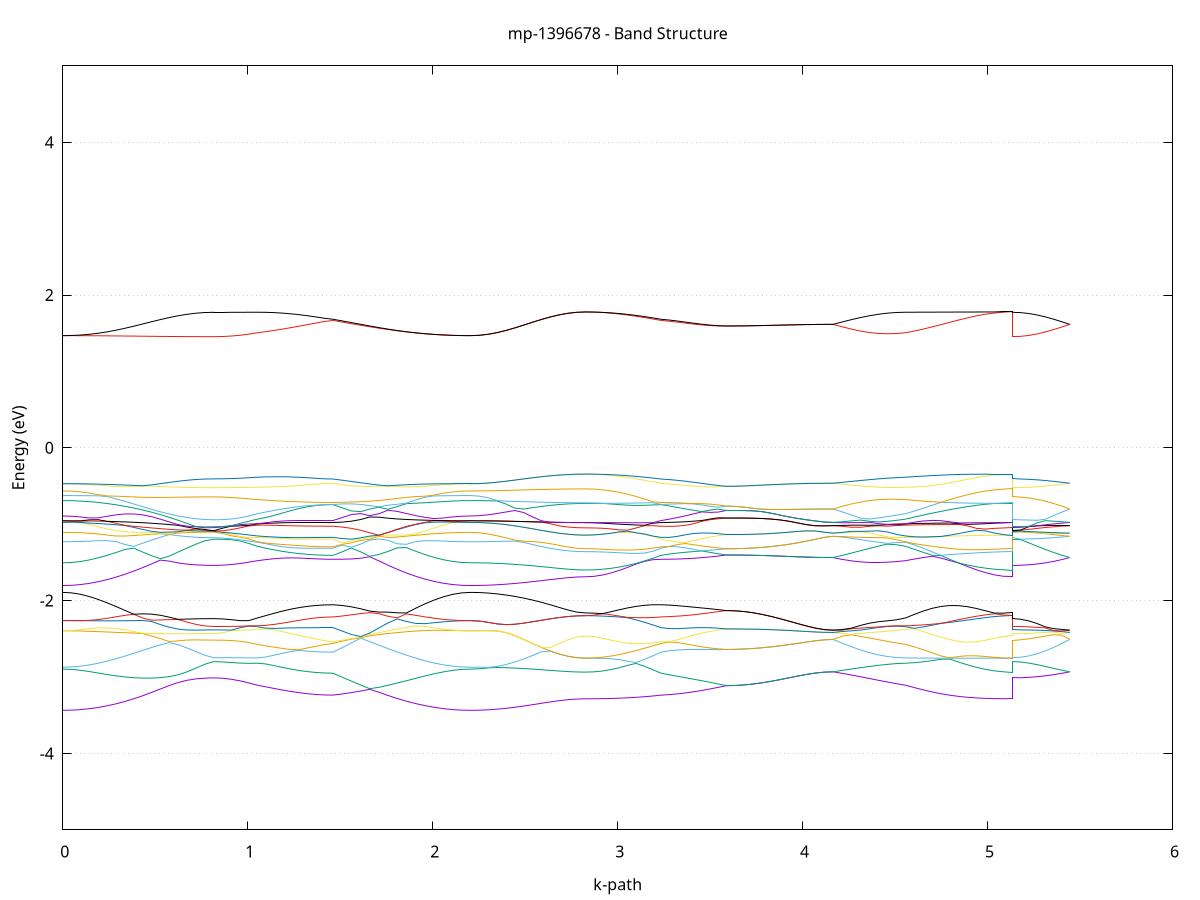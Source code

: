 set title 'mp-1396678 - Band Structure'
set xlabel 'k-path'
set ylabel 'Energy (eV)'
set grid y
set yrange [-5:5]
set terminal png size 800,600
set output 'mp-1396678_bands_gnuplot.png'
plot '-' using 1:2 with lines notitle, '-' using 1:2 with lines notitle, '-' using 1:2 with lines notitle, '-' using 1:2 with lines notitle, '-' using 1:2 with lines notitle, '-' using 1:2 with lines notitle, '-' using 1:2 with lines notitle, '-' using 1:2 with lines notitle, '-' using 1:2 with lines notitle, '-' using 1:2 with lines notitle, '-' using 1:2 with lines notitle, '-' using 1:2 with lines notitle, '-' using 1:2 with lines notitle, '-' using 1:2 with lines notitle, '-' using 1:2 with lines notitle, '-' using 1:2 with lines notitle, '-' using 1:2 with lines notitle, '-' using 1:2 with lines notitle, '-' using 1:2 with lines notitle, '-' using 1:2 with lines notitle, '-' using 1:2 with lines notitle, '-' using 1:2 with lines notitle, '-' using 1:2 with lines notitle, '-' using 1:2 with lines notitle, '-' using 1:2 with lines notitle, '-' using 1:2 with lines notitle, '-' using 1:2 with lines notitle, '-' using 1:2 with lines notitle, '-' using 1:2 with lines notitle, '-' using 1:2 with lines notitle, '-' using 1:2 with lines notitle, '-' using 1:2 with lines notitle, '-' using 1:2 with lines notitle, '-' using 1:2 with lines notitle, '-' using 1:2 with lines notitle, '-' using 1:2 with lines notitle, '-' using 1:2 with lines notitle, '-' using 1:2 with lines notitle, '-' using 1:2 with lines notitle, '-' using 1:2 with lines notitle, '-' using 1:2 with lines notitle, '-' using 1:2 with lines notitle, '-' using 1:2 with lines notitle, '-' using 1:2 with lines notitle, '-' using 1:2 with lines notitle, '-' using 1:2 with lines notitle, '-' using 1:2 with lines notitle, '-' using 1:2 with lines notitle, '-' using 1:2 with lines notitle, '-' using 1:2 with lines notitle, '-' using 1:2 with lines notitle, '-' using 1:2 with lines notitle, '-' using 1:2 with lines notitle, '-' using 1:2 with lines notitle, '-' using 1:2 with lines notitle, '-' using 1:2 with lines notitle, '-' using 1:2 with lines notitle, '-' using 1:2 with lines notitle, '-' using 1:2 with lines notitle, '-' using 1:2 with lines notitle, '-' using 1:2 with lines notitle, '-' using 1:2 with lines notitle, '-' using 1:2 with lines notitle, '-' using 1:2 with lines notitle, '-' using 1:2 with lines notitle, '-' using 1:2 with lines notitle, '-' using 1:2 with lines notitle, '-' using 1:2 with lines notitle, '-' using 1:2 with lines notitle, '-' using 1:2 with lines notitle, '-' using 1:2 with lines notitle, '-' using 1:2 with lines notitle, '-' using 1:2 with lines notitle, '-' using 1:2 with lines notitle, '-' using 1:2 with lines notitle, '-' using 1:2 with lines notitle, '-' using 1:2 with lines notitle, '-' using 1:2 with lines notitle, '-' using 1:2 with lines notitle, '-' using 1:2 with lines notitle
0.000000 -57.070727
0.047943 -57.070727
0.095886 -57.070727
0.143828 -57.070727
0.191771 -57.070727
0.239714 -57.070727
0.287657 -57.070727
0.335599 -57.070727
0.383542 -57.070727
0.431485 -57.070727
0.479428 -57.070727
0.527371 -57.070727
0.575313 -57.070727
0.623256 -57.070727
0.671199 -57.070727
0.719142 -57.070727
0.767084 -57.070727
0.815027 -57.070727
0.815027 -57.070727
0.862460 -57.070727
0.909892 -57.070727
0.957325 -57.070727
1.004758 -57.070727
1.052190 -57.070727
1.052190 -57.070727
1.097592 -57.070727
1.142993 -57.070727
1.188394 -57.070727
1.233795 -57.070727
1.279197 -57.070727
1.324598 -57.070727
1.369999 -57.070727
1.415401 -57.070727
1.460802 -57.070727
1.460802 -57.070727
1.510403 -57.070727
1.560003 -57.070727
1.609604 -57.070727
1.659205 -57.070727
1.708806 -57.070727
1.758406 -57.070727
1.808007 -57.070727
1.857608 -57.070727
1.907208 -57.070727
1.956809 -57.070727
2.006410 -57.070727
2.056011 -57.070727
2.105611 -57.070727
2.155212 -57.070727
2.204813 -57.070727
2.204813 -57.070727
2.252641 -57.070727
2.300469 -57.070727
2.348296 -57.070727
2.396124 -57.070727
2.443952 -57.070727
2.491780 -57.070727
2.539608 -57.070727
2.587436 -57.070727
2.635264 -57.070727
2.683092 -57.070727
2.730920 -57.070727
2.778747 -57.070727
2.826575 -57.070727
2.826575 -57.070727
2.871977 -57.070727
2.917378 -57.070727
2.962779 -57.070727
3.008181 -57.070727
3.053582 -57.070727
3.098983 -57.070727
3.144384 -57.070727
3.189786 -57.070727
3.235187 -57.070727
3.235187 -57.070727
3.279341 -57.070727
3.323494 -57.070727
3.367648 -57.070727
3.411801 -57.070727
3.455955 -57.070727
3.500108 -57.070727
3.544262 -57.070727
3.588415 -57.070727
3.588415 -57.070727
3.636441 -57.070727
3.684467 -57.070727
3.732493 -57.070727
3.780519 -57.070727
3.828545 -57.070727
3.876571 -57.070727
3.924597 -57.070727
3.972623 -57.070727
4.020649 -57.070727
4.068675 -57.070727
4.116701 -57.070727
4.164727 -57.070727
4.164727 -57.070727
4.213604 -57.070727
4.262481 -57.070727
4.311358 -57.070727
4.360235 -57.070727
4.409112 -57.070727
4.457989 -57.070727
4.506866 -57.070727
4.555743 -57.070727
4.555743 -57.070727
4.603898 -57.070727
4.652053 -57.070727
4.700209 -57.070727
4.748364 -57.070727
4.796519 -57.070727
4.844675 -57.070727
4.892830 -57.070727
4.940985 -57.070727
4.989141 -57.070727
5.037296 -57.070727
5.085452 -57.070727
5.133607 -57.070727
5.133607 -57.070727
5.178019 -57.070727
5.222430 -57.070727
5.266842 -57.070727
5.311253 -57.070727
5.355665 -57.070727
5.400077 -57.070727
5.444488 -57.070727
e
0.000000 -57.070727
0.047943 -57.070727
0.095886 -57.070727
0.143828 -57.070727
0.191771 -57.070727
0.239714 -57.070727
0.287657 -57.070727
0.335599 -57.070727
0.383542 -57.070727
0.431485 -57.070727
0.479428 -57.070727
0.527371 -57.070727
0.575313 -57.070727
0.623256 -57.070727
0.671199 -57.070727
0.719142 -57.070727
0.767084 -57.070727
0.815027 -57.070727
0.815027 -57.070727
0.862460 -57.070727
0.909892 -57.070727
0.957325 -57.070727
1.004758 -57.070727
1.052190 -57.070727
1.052190 -57.070727
1.097592 -57.070727
1.142993 -57.070727
1.188394 -57.070727
1.233795 -57.070727
1.279197 -57.070727
1.324598 -57.070727
1.369999 -57.070727
1.415401 -57.070727
1.460802 -57.070727
1.460802 -57.070727
1.510403 -57.070727
1.560003 -57.070727
1.609604 -57.070727
1.659205 -57.070727
1.708806 -57.070727
1.758406 -57.070727
1.808007 -57.070727
1.857608 -57.070727
1.907208 -57.070727
1.956809 -57.070727
2.006410 -57.070727
2.056011 -57.070727
2.105611 -57.070727
2.155212 -57.070727
2.204813 -57.070727
2.204813 -57.070727
2.252641 -57.070727
2.300469 -57.070727
2.348296 -57.070727
2.396124 -57.070727
2.443952 -57.070727
2.491780 -57.070727
2.539608 -57.070727
2.587436 -57.070727
2.635264 -57.070727
2.683092 -57.070727
2.730920 -57.070727
2.778747 -57.070727
2.826575 -57.070727
2.826575 -57.070727
2.871977 -57.070727
2.917378 -57.070727
2.962779 -57.070727
3.008181 -57.070727
3.053582 -57.070727
3.098983 -57.070727
3.144384 -57.070727
3.189786 -57.070727
3.235187 -57.070727
3.235187 -57.070727
3.279341 -57.070727
3.323494 -57.070727
3.367648 -57.070727
3.411801 -57.070727
3.455955 -57.070727
3.500108 -57.070727
3.544262 -57.070727
3.588415 -57.070727
3.588415 -57.070727
3.636441 -57.070727
3.684467 -57.070727
3.732493 -57.070727
3.780519 -57.070727
3.828545 -57.070727
3.876571 -57.070727
3.924597 -57.070727
3.972623 -57.070727
4.020649 -57.070727
4.068675 -57.070727
4.116701 -57.070727
4.164727 -57.070727
4.164727 -57.070727
4.213604 -57.070727
4.262481 -57.070727
4.311358 -57.070727
4.360235 -57.070727
4.409112 -57.070727
4.457989 -57.070727
4.506866 -57.070727
4.555743 -57.070727
4.555743 -57.070727
4.603898 -57.070727
4.652053 -57.070727
4.700209 -57.070727
4.748364 -57.070727
4.796519 -57.070727
4.844675 -57.070727
4.892830 -57.070727
4.940985 -57.070727
4.989141 -57.070727
5.037296 -57.070727
5.085452 -57.070727
5.133607 -57.070727
5.133607 -57.070727
5.178019 -57.070727
5.222430 -57.070727
5.266842 -57.070727
5.311253 -57.070727
5.355665 -57.070727
5.400077 -57.070727
5.444488 -57.070727
e
0.000000 -56.841227
0.047943 -56.841227
0.095886 -56.841227
0.143828 -56.841227
0.191771 -56.841227
0.239714 -56.841227
0.287657 -56.841227
0.335599 -56.841227
0.383542 -56.841227
0.431485 -56.841127
0.479428 -56.841127
0.527371 -56.841127
0.575313 -56.841127
0.623256 -56.841127
0.671199 -56.841127
0.719142 -56.841127
0.767084 -56.841127
0.815027 -56.841127
0.815027 -56.841127
0.862460 -56.841127
0.909892 -56.841127
0.957325 -56.841127
1.004758 -56.841127
1.052190 -56.841127
1.052190 -56.841127
1.097592 -56.841127
1.142993 -56.841227
1.188394 -56.841227
1.233795 -56.841227
1.279197 -56.841227
1.324598 -56.841227
1.369999 -56.841227
1.415401 -56.841227
1.460802 -56.841227
1.460802 -56.841227
1.510403 -56.841227
1.560003 -56.841127
1.609604 -56.841127
1.659205 -56.841127
1.708806 -56.841127
1.758406 -56.841127
1.808007 -56.841227
1.857608 -56.841227
1.907208 -56.841227
1.956809 -56.841227
2.006410 -56.841227
2.056011 -56.841227
2.105611 -56.841227
2.155212 -56.841227
2.204813 -56.841227
2.204813 -56.841227
2.252641 -56.841227
2.300469 -56.841227
2.348296 -56.841227
2.396124 -56.841227
2.443952 -56.841227
2.491780 -56.841227
2.539608 -56.841227
2.587436 -56.841227
2.635264 -56.841227
2.683092 -56.841227
2.730920 -56.841227
2.778747 -56.841227
2.826575 -56.841227
2.826575 -56.841227
2.871977 -56.841227
2.917378 -56.841227
2.962779 -56.841227
3.008181 -56.841227
3.053582 -56.841227
3.098983 -56.841227
3.144384 -56.841227
3.189786 -56.841227
3.235187 -56.841227
3.235187 -56.841227
3.279341 -56.841227
3.323494 -56.841227
3.367648 -56.841127
3.411801 -56.841127
3.455955 -56.841127
3.500108 -56.841127
3.544262 -56.841127
3.588415 -56.841127
3.588415 -56.841127
3.636441 -56.841127
3.684467 -56.841127
3.732493 -56.841127
3.780519 -56.841127
3.828545 -56.841127
3.876571 -56.841127
3.924597 -56.841127
3.972623 -56.841127
4.020649 -56.841127
4.068675 -56.841127
4.116701 -56.841127
4.164727 -56.841127
4.164727 -56.841127
4.213604 -56.841127
4.262481 -56.841127
4.311358 -56.841127
4.360235 -56.841127
4.409112 -56.841127
4.457989 -56.841127
4.506866 -56.841127
4.555743 -56.841127
4.555743 -56.841127
4.603898 -56.841127
4.652053 -56.841227
4.700209 -56.841227
4.748364 -56.841227
4.796519 -56.841227
4.844675 -56.841227
4.892830 -56.841227
4.940985 -56.841227
4.989141 -56.841227
5.037296 -56.841227
5.085452 -56.841227
5.133607 -56.841227
5.133607 -56.841127
5.178019 -56.841127
5.222430 -56.841127
5.266842 -56.841127
5.311253 -56.841127
5.355665 -56.841127
5.400077 -56.841127
5.444488 -56.841127
e
0.000000 -56.841027
0.047943 -56.841027
0.095886 -56.841027
0.143828 -56.841027
0.191771 -56.841027
0.239714 -56.841027
0.287657 -56.841027
0.335599 -56.841027
0.383542 -56.841127
0.431485 -56.841127
0.479428 -56.841127
0.527371 -56.841127
0.575313 -56.841127
0.623256 -56.841127
0.671199 -56.841127
0.719142 -56.841127
0.767084 -56.841127
0.815027 -56.841127
0.815027 -56.841127
0.862460 -56.841127
0.909892 -56.841127
0.957325 -56.841127
1.004758 -56.841127
1.052190 -56.841127
1.052190 -56.841127
1.097592 -56.841127
1.142993 -56.841127
1.188394 -56.841127
1.233795 -56.841127
1.279197 -56.841127
1.324598 -56.841127
1.369999 -56.841127
1.415401 -56.841127
1.460802 -56.841127
1.460802 -56.841127
1.510403 -56.841127
1.560003 -56.841127
1.609604 -56.841127
1.659205 -56.841127
1.708806 -56.841127
1.758406 -56.841127
1.808007 -56.841127
1.857608 -56.841027
1.907208 -56.841027
1.956809 -56.841027
2.006410 -56.841027
2.056011 -56.841027
2.105611 -56.841027
2.155212 -56.841027
2.204813 -56.841027
2.204813 -56.841027
2.252641 -56.841027
2.300469 -56.841027
2.348296 -56.841027
2.396124 -56.841027
2.443952 -56.841027
2.491780 -56.841027
2.539608 -56.841027
2.587436 -56.841027
2.635264 -56.841027
2.683092 -56.841027
2.730920 -56.841027
2.778747 -56.841027
2.826575 -56.841027
2.826575 -56.841027
2.871977 -56.841027
2.917378 -56.841027
2.962779 -56.841027
3.008181 -56.841027
3.053582 -56.841027
3.098983 -56.841027
3.144384 -56.841027
3.189786 -56.841027
3.235187 -56.841127
3.235187 -56.841127
3.279341 -56.841127
3.323494 -56.841127
3.367648 -56.841127
3.411801 -56.841127
3.455955 -56.841127
3.500108 -56.841127
3.544262 -56.841127
3.588415 -56.841127
3.588415 -56.841127
3.636441 -56.841127
3.684467 -56.841127
3.732493 -56.841127
3.780519 -56.841127
3.828545 -56.841127
3.876571 -56.841127
3.924597 -56.841127
3.972623 -56.841127
4.020649 -56.841127
4.068675 -56.841127
4.116701 -56.841127
4.164727 -56.841127
4.164727 -56.841127
4.213604 -56.841127
4.262481 -56.841127
4.311358 -56.841127
4.360235 -56.841127
4.409112 -56.841127
4.457989 -56.841127
4.506866 -56.841127
4.555743 -56.841127
4.555743 -56.841127
4.603898 -56.841127
4.652053 -56.841127
4.700209 -56.841127
4.748364 -56.841027
4.796519 -56.841027
4.844675 -56.841027
4.892830 -56.841027
4.940985 -56.841027
4.989141 -56.841027
5.037296 -56.841027
5.085452 -56.841027
5.133607 -56.841027
5.133607 -56.841127
5.178019 -56.841127
5.222430 -56.841127
5.266842 -56.841127
5.311253 -56.841127
5.355665 -56.841127
5.400077 -56.841127
5.444488 -56.841127
e
0.000000 -56.829827
0.047943 -56.829827
0.095886 -56.829827
0.143828 -56.829827
0.191771 -56.829827
0.239714 -56.829827
0.287657 -56.829827
0.335599 -56.829827
0.383542 -56.829827
0.431485 -56.829827
0.479428 -56.829827
0.527371 -56.829827
0.575313 -56.829827
0.623256 -56.829827
0.671199 -56.829827
0.719142 -56.829827
0.767084 -56.829827
0.815027 -56.829827
0.815027 -56.829827
0.862460 -56.829827
0.909892 -56.829827
0.957325 -56.829827
1.004758 -56.829827
1.052190 -56.829827
1.052190 -56.829827
1.097592 -56.829827
1.142993 -56.829827
1.188394 -56.829827
1.233795 -56.829827
1.279197 -56.829827
1.324598 -56.829827
1.369999 -56.829827
1.415401 -56.829827
1.460802 -56.829827
1.460802 -56.829827
1.510403 -56.829827
1.560003 -56.829827
1.609604 -56.829827
1.659205 -56.829827
1.708806 -56.829827
1.758406 -56.829827
1.808007 -56.829827
1.857608 -56.829827
1.907208 -56.829827
1.956809 -56.829827
2.006410 -56.829827
2.056011 -56.829827
2.105611 -56.829827
2.155212 -56.829827
2.204813 -56.829827
2.204813 -56.829827
2.252641 -56.829827
2.300469 -56.829827
2.348296 -56.829827
2.396124 -56.829827
2.443952 -56.829827
2.491780 -56.829827
2.539608 -56.829827
2.587436 -56.829827
2.635264 -56.829827
2.683092 -56.829827
2.730920 -56.829827
2.778747 -56.829827
2.826575 -56.829827
2.826575 -56.829827
2.871977 -56.829827
2.917378 -56.829827
2.962779 -56.829827
3.008181 -56.829827
3.053582 -56.829827
3.098983 -56.829827
3.144384 -56.829827
3.189786 -56.829827
3.235187 -56.829827
3.235187 -56.829827
3.279341 -56.829827
3.323494 -56.829827
3.367648 -56.829827
3.411801 -56.829827
3.455955 -56.829827
3.500108 -56.829827
3.544262 -56.829827
3.588415 -56.829827
3.588415 -56.829827
3.636441 -56.829827
3.684467 -56.829827
3.732493 -56.829827
3.780519 -56.829827
3.828545 -56.829827
3.876571 -56.829827
3.924597 -56.829827
3.972623 -56.829827
4.020649 -56.829827
4.068675 -56.829827
4.116701 -56.829827
4.164727 -56.829827
4.164727 -56.829827
4.213604 -56.829827
4.262481 -56.829827
4.311358 -56.829827
4.360235 -56.829827
4.409112 -56.829827
4.457989 -56.829827
4.506866 -56.829827
4.555743 -56.829827
4.555743 -56.829827
4.603898 -56.829827
4.652053 -56.829827
4.700209 -56.829827
4.748364 -56.829827
4.796519 -56.829827
4.844675 -56.829827
4.892830 -56.829827
4.940985 -56.829827
4.989141 -56.829827
5.037296 -56.829827
5.085452 -56.829827
5.133607 -56.829827
5.133607 -56.829827
5.178019 -56.829827
5.222430 -56.829827
5.266842 -56.829827
5.311253 -56.829827
5.355665 -56.829827
5.400077 -56.829827
5.444488 -56.829827
e
0.000000 -56.829827
0.047943 -56.829827
0.095886 -56.829827
0.143828 -56.829827
0.191771 -56.829827
0.239714 -56.829827
0.287657 -56.829827
0.335599 -56.829827
0.383542 -56.829827
0.431485 -56.829827
0.479428 -56.829827
0.527371 -56.829827
0.575313 -56.829827
0.623256 -56.829827
0.671199 -56.829827
0.719142 -56.829827
0.767084 -56.829827
0.815027 -56.829827
0.815027 -56.829827
0.862460 -56.829827
0.909892 -56.829827
0.957325 -56.829827
1.004758 -56.829827
1.052190 -56.829827
1.052190 -56.829827
1.097592 -56.829827
1.142993 -56.829827
1.188394 -56.829827
1.233795 -56.829827
1.279197 -56.829827
1.324598 -56.829827
1.369999 -56.829827
1.415401 -56.829827
1.460802 -56.829827
1.460802 -56.829827
1.510403 -56.829827
1.560003 -56.829827
1.609604 -56.829827
1.659205 -56.829827
1.708806 -56.829827
1.758406 -56.829827
1.808007 -56.829827
1.857608 -56.829827
1.907208 -56.829827
1.956809 -56.829827
2.006410 -56.829827
2.056011 -56.829827
2.105611 -56.829827
2.155212 -56.829827
2.204813 -56.829827
2.204813 -56.829827
2.252641 -56.829827
2.300469 -56.829827
2.348296 -56.829827
2.396124 -56.829827
2.443952 -56.829827
2.491780 -56.829827
2.539608 -56.829827
2.587436 -56.829827
2.635264 -56.829827
2.683092 -56.829827
2.730920 -56.829827
2.778747 -56.829827
2.826575 -56.829827
2.826575 -56.829827
2.871977 -56.829827
2.917378 -56.829827
2.962779 -56.829827
3.008181 -56.829827
3.053582 -56.829827
3.098983 -56.829827
3.144384 -56.829827
3.189786 -56.829827
3.235187 -56.829827
3.235187 -56.829827
3.279341 -56.829827
3.323494 -56.829827
3.367648 -56.829827
3.411801 -56.829827
3.455955 -56.829827
3.500108 -56.829827
3.544262 -56.829827
3.588415 -56.829827
3.588415 -56.829827
3.636441 -56.829827
3.684467 -56.829827
3.732493 -56.829827
3.780519 -56.829827
3.828545 -56.829827
3.876571 -56.829827
3.924597 -56.829827
3.972623 -56.829827
4.020649 -56.829827
4.068675 -56.829827
4.116701 -56.829827
4.164727 -56.829827
4.164727 -56.829827
4.213604 -56.829827
4.262481 -56.829827
4.311358 -56.829827
4.360235 -56.829827
4.409112 -56.829827
4.457989 -56.829827
4.506866 -56.829827
4.555743 -56.829827
4.555743 -56.829827
4.603898 -56.829827
4.652053 -56.829827
4.700209 -56.829827
4.748364 -56.829827
4.796519 -56.829827
4.844675 -56.829827
4.892830 -56.829827
4.940985 -56.829827
4.989141 -56.829827
5.037296 -56.829827
5.085452 -56.829827
5.133607 -56.829827
5.133607 -56.829827
5.178019 -56.829827
5.222430 -56.829827
5.266842 -56.829827
5.311253 -56.829827
5.355665 -56.829827
5.400077 -56.829827
5.444488 -56.829827
e
0.000000 -21.237827
0.047943 -21.236527
0.095886 -21.232627
0.143828 -21.226327
0.191771 -21.217627
0.239714 -21.206827
0.287657 -21.194127
0.335599 -21.180027
0.383542 -21.164727
0.431485 -21.148927
0.479428 -21.132727
0.527371 -21.117027
0.575313 -21.102327
0.623256 -21.089427
0.671199 -21.078927
0.719142 -21.071227
0.767084 -21.066527
0.815027 -21.065027
0.815027 -21.065027
0.862460 -21.064027
0.909892 -21.060827
0.957325 -21.055927
1.004758 -21.050727
1.052190 -21.049027
1.052190 -21.049027
1.097592 -21.051827
1.142993 -21.056327
1.188394 -21.061227
1.233795 -21.065927
1.279197 -21.070027
1.324598 -21.073327
1.369999 -21.075827
1.415401 -21.077527
1.460802 -21.078027
1.460802 -21.078027
1.510403 -21.061627
1.560003 -21.044327
1.609604 -21.068027
1.659205 -21.091227
1.708806 -21.113827
1.758406 -21.135227
1.808007 -21.155227
1.857608 -21.173427
1.907208 -21.189727
1.956809 -21.204027
2.006410 -21.216027
2.056011 -21.225427
2.105611 -21.232227
2.155212 -21.236327
2.204813 -21.237827
2.204813 -21.237827
2.252641 -21.236527
2.300469 -21.233327
2.348296 -21.227827
2.396124 -21.220627
2.443952 -21.211927
2.491780 -21.201827
2.539608 -21.191327
2.587436 -21.180827
2.635264 -21.170927
2.683092 -21.162127
2.730920 -21.155427
2.778747 -21.150927
2.826575 -21.149627
2.826575 -21.149627
2.871977 -21.148627
2.917378 -21.145827
2.962779 -21.140827
3.008181 -21.134327
3.053582 -21.126027
3.098983 -21.116127
3.144384 -21.104727
3.189786 -21.092027
3.235187 -21.078027
3.235187 -21.078027
3.279341 -21.072027
3.323494 -21.067127
3.367648 -21.063327
3.411801 -21.060327
3.455955 -21.057727
3.500108 -21.055327
3.544262 -21.052727
3.588415 -21.049727
3.588415 -21.049727
3.636441 -21.049527
3.684467 -21.048827
3.732493 -21.047727
3.780519 -21.046327
3.828545 -21.044627
3.876571 -21.042827
3.924597 -21.041027
3.972623 -21.039327
4.020649 -21.037827
4.068675 -21.036727
4.116701 -21.036027
4.164727 -21.035827
4.164727 -21.035827
4.213604 -21.041427
4.262481 -21.045927
4.311358 -21.049027
4.360235 -21.050827
4.409112 -21.051127
4.457989 -21.050427
4.506866 -21.049027
4.555743 -21.049027
4.555743 -21.049027
4.603898 -21.054827
4.652053 -21.065227
4.700209 -21.077427
4.748364 -21.089827
4.796519 -21.102227
4.844675 -21.113627
4.892830 -21.123927
4.940985 -21.132627
4.989141 -21.139927
5.037296 -21.145227
5.085452 -21.148527
5.133607 -21.149627
5.133607 -21.065027
5.178019 -21.064327
5.222430 -21.062327
5.266842 -21.059027
5.311253 -21.054527
5.355665 -21.048927
5.400077 -21.042727
5.444488 -21.035827
e
0.000000 -20.877227
0.047943 -20.878427
0.095886 -20.882227
0.143828 -20.888327
0.191771 -20.896527
0.239714 -20.906227
0.287657 -20.916927
0.335599 -20.928427
0.383542 -20.940427
0.431485 -20.952327
0.479428 -20.963527
0.527371 -20.973927
0.575313 -20.983027
0.623256 -20.990627
0.671199 -20.996327
0.719142 -21.000227
0.767084 -21.002327
0.815027 -21.003027
0.815027 -21.003027
0.862460 -21.004327
0.909892 -21.007727
0.957325 -21.013027
1.004758 -21.018627
1.052190 -21.020327
1.052190 -21.020327
1.097592 -21.017627
1.142993 -21.013627
1.188394 -21.009527
1.233795 -21.005827
1.279197 -21.002827
1.324598 -21.000327
1.369999 -20.998627
1.415401 -20.997627
1.460802 -20.997227
1.460802 -20.997227
1.510403 -21.020627
1.560003 -21.044227
1.609604 -21.026327
1.659205 -21.008027
1.708806 -20.989527
1.758406 -20.971527
1.808007 -20.954227
1.857608 -20.937927
1.907208 -20.923027
1.956809 -20.909827
2.006410 -20.898427
2.056011 -20.889327
2.105611 -20.882627
2.155212 -20.878527
2.204813 -20.877227
2.204813 -20.877227
2.252641 -20.877227
2.300469 -20.877427
2.348296 -20.877727
2.396124 -20.877927
2.443952 -20.878627
2.491780 -20.879127
2.539608 -20.879827
2.587436 -20.880427
2.635264 -20.881027
2.683092 -20.881427
2.730920 -20.881427
2.778747 -20.881427
2.826575 -20.881427
2.826575 -20.881427
2.871977 -20.883227
2.917378 -20.888627
2.962779 -20.897227
3.008181 -20.908627
3.053582 -20.922827
3.098983 -20.939127
3.144384 -20.957127
3.189786 -20.976627
3.235187 -20.997227
3.235187 -20.997227
3.279341 -21.006727
3.323494 -21.015427
3.367648 -21.023427
3.411801 -21.030427
3.455955 -21.036527
3.500108 -21.041827
3.544262 -21.046127
3.588415 -21.049727
3.588415 -21.049727
3.636441 -21.049527
3.684467 -21.048827
3.732493 -21.047727
3.780519 -21.046327
3.828545 -21.044627
3.876571 -21.042827
3.924597 -21.041027
3.972623 -21.039327
4.020649 -21.037827
4.068675 -21.036727
4.116701 -21.036027
4.164727 -21.035827
4.164727 -21.035827
4.213604 -21.030227
4.262481 -21.025627
4.311358 -21.022327
4.360235 -21.020227
4.409112 -21.019327
4.457989 -21.019727
4.506866 -21.020527
4.555743 -21.020327
4.555743 -21.020327
4.603898 -21.014027
4.652053 -21.002427
4.700209 -20.988227
4.748364 -20.972527
4.796519 -20.956427
4.844675 -20.940227
4.892830 -20.924927
4.940985 -20.910827
4.989141 -20.898627
5.037296 -20.889327
5.085452 -20.883427
5.133607 -20.881427
5.133607 -21.003027
5.178019 -21.003827
5.222430 -21.006427
5.266842 -21.010527
5.311253 -21.015827
5.355665 -21.021927
5.400077 -21.028827
5.444488 -21.035827
e
0.000000 -20.542827
0.047943 -20.543227
0.095886 -20.544327
0.143828 -20.545627
0.191771 -20.547027
0.239714 -20.547827
0.287657 -20.547927
0.335599 -20.547027
0.383542 -20.545027
0.431485 -20.545427
0.479428 -20.545927
0.527371 -20.546327
0.575313 -20.546727
0.623256 -20.547027
0.671199 -20.547427
0.719142 -20.547627
0.767084 -20.547727
0.815027 -20.547627
0.815027 -20.547627
0.862460 -20.548427
0.909892 -20.550527
0.957325 -20.553227
1.004758 -20.556627
1.052190 -20.560227
1.052190 -20.560227
1.097592 -20.562427
1.142993 -20.564527
1.188394 -20.566127
1.233795 -20.567527
1.279197 -20.568627
1.324598 -20.569227
1.369999 -20.569827
1.415401 -20.570127
1.460802 -20.570127
1.460802 -20.570127
1.510403 -20.570327
1.560003 -20.569627
1.609604 -20.568227
1.659205 -20.566127
1.708806 -20.563727
1.758406 -20.560827
1.808007 -20.558027
1.857608 -20.555027
1.907208 -20.552027
1.956809 -20.549427
2.006410 -20.547127
2.056011 -20.545427
2.105611 -20.544127
2.155212 -20.543227
2.204813 -20.542827
2.204813 -20.542827
2.252641 -20.542427
2.300469 -20.541727
2.348296 -20.540127
2.396124 -20.538127
2.443952 -20.535427
2.491780 -20.532127
2.539608 -20.528627
2.587436 -20.524627
2.635264 -20.520127
2.683092 -20.526127
2.730920 -20.534027
2.778747 -20.539127
2.826575 -20.540927
2.826575 -20.540927
2.871977 -20.542627
2.917378 -20.547027
2.962779 -20.552127
3.008181 -20.557027
3.053582 -20.561327
3.098983 -20.564827
3.144384 -20.567527
3.189786 -20.569227
3.235187 -20.570127
3.235187 -20.570127
3.279341 -20.569727
3.323494 -20.568027
3.367648 -20.565327
3.411801 -20.561927
3.455955 -20.557827
3.500108 -20.553527
3.544262 -20.549027
3.588415 -20.544727
3.588415 -20.544727
3.636441 -20.544527
3.684467 -20.543927
3.732493 -20.542927
3.780519 -20.541727
3.828545 -20.540427
3.876571 -20.539227
3.924597 -20.538027
3.972623 -20.537127
4.020649 -20.536427
4.068675 -20.535927
4.116701 -20.535727
4.164727 -20.535627
4.164727 -20.535627
4.213604 -20.538527
4.262481 -20.541327
4.311358 -20.544327
4.360235 -20.547627
4.409112 -20.551027
4.457989 -20.554527
4.506866 -20.557627
4.555743 -20.560227
4.555743 -20.560227
4.603898 -20.563427
4.652053 -20.566127
4.700209 -20.567927
4.748364 -20.568527
4.796519 -20.567927
4.844675 -20.565927
4.892830 -20.562627
4.940985 -20.558327
4.989141 -20.553227
5.037296 -20.547627
5.085452 -20.542827
5.133607 -20.540927
5.133607 -20.547627
5.178019 -20.547527
5.222430 -20.546727
5.266842 -20.545427
5.311253 -20.543627
5.355665 -20.541427
5.400077 -20.538727
5.444488 -20.535627
e
0.000000 -20.542827
0.047943 -20.542827
0.095886 -20.542927
0.143828 -20.543027
0.191771 -20.543427
0.239714 -20.543627
0.287657 -20.544027
0.335599 -20.544527
0.383542 -20.545027
0.431485 -20.541827
0.479428 -20.537427
0.527371 -20.532027
0.575313 -20.525827
0.623256 -20.519127
0.671199 -20.512427
0.719142 -20.506527
0.767084 -20.508327
0.815027 -20.509227
0.815027 -20.509227
0.862460 -20.509327
0.909892 -20.509227
0.957325 -20.508827
1.004758 -20.508527
1.052190 -20.507927
1.052190 -20.507927
1.097592 -20.507227
1.142993 -20.505727
1.188394 -20.504727
1.233795 -20.507627
1.279197 -20.510827
1.324598 -20.513627
1.369999 -20.516027
1.415401 -20.517527
1.460802 -20.517927
1.460802 -20.517927
1.510403 -20.522127
1.560003 -20.526327
1.609604 -20.530227
1.659205 -20.533627
1.708806 -20.536727
1.758406 -20.539427
1.808007 -20.541727
1.857608 -20.543227
1.907208 -20.544227
1.956809 -20.544527
2.006410 -20.544427
2.056011 -20.544127
2.105611 -20.543527
2.155212 -20.543027
2.204813 -20.542827
2.204813 -20.542827
2.252641 -20.542427
2.300469 -20.541727
2.348296 -20.540127
2.396124 -20.538127
2.443952 -20.535427
2.491780 -20.532127
2.539608 -20.528627
2.587436 -20.524627
2.635264 -20.520127
2.683092 -20.515527
2.730920 -20.510527
2.778747 -20.505627
2.826575 -20.502027
2.826575 -20.502027
2.871977 -20.501827
2.917378 -20.501327
2.962779 -20.500227
3.008181 -20.502027
3.053582 -20.504527
3.098983 -20.507527
3.144384 -20.510827
3.189786 -20.514327
3.235187 -20.517927
3.235187 -20.517927
3.279341 -20.520027
3.323494 -20.522727
3.367648 -20.525727
3.411801 -20.529027
3.455955 -20.532627
3.500108 -20.536427
3.544262 -20.540427
3.588415 -20.544727
3.588415 -20.544727
3.636441 -20.544527
3.684467 -20.543927
3.732493 -20.542927
3.780519 -20.541727
3.828545 -20.540427
3.876571 -20.539227
3.924597 -20.538027
3.972623 -20.537127
4.020649 -20.536427
4.068675 -20.535927
4.116701 -20.535727
4.164727 -20.535627
4.164727 -20.535627
4.213604 -20.532527
4.262481 -20.529227
4.311358 -20.525627
4.360235 -20.521827
4.409112 -20.517827
4.457989 -20.513927
4.506866 -20.510127
4.555743 -20.507927
4.555743 -20.507927
4.603898 -20.507427
4.652053 -20.506927
4.700209 -20.506327
4.748364 -20.505627
4.796519 -20.505027
4.844675 -20.504327
4.892830 -20.503627
4.940985 -20.503127
4.989141 -20.502727
5.037296 -20.502427
5.085452 -20.502127
5.133607 -20.502027
5.133607 -20.509227
5.178019 -20.511427
5.222430 -20.515527
5.266842 -20.519927
5.311253 -20.524327
5.355665 -20.528327
5.400077 -20.532027
5.444488 -20.535627
e
0.000000 -20.455727
0.047943 -20.455727
0.095886 -20.455927
0.143828 -20.456627
0.191771 -20.457427
0.239714 -20.458827
0.287657 -20.461027
0.335599 -20.464127
0.383542 -20.468127
0.431485 -20.472827
0.479428 -20.478527
0.527371 -20.484427
0.575313 -20.490527
0.623256 -20.496527
0.671199 -20.501727
0.719142 -20.505827
0.767084 -20.502427
0.815027 -20.500727
0.815027 -20.500727
0.862460 -20.500827
0.909892 -20.500827
0.957325 -20.500727
1.004758 -20.500427
1.052190 -20.500127
1.052190 -20.500127
1.097592 -20.500627
1.142993 -20.502327
1.188394 -20.503527
1.233795 -20.500627
1.279197 -20.497327
1.324598 -20.493827
1.369999 -20.490427
1.415401 -20.487727
1.460802 -20.486427
1.460802 -20.486427
1.510403 -20.483127
1.560003 -20.479727
1.609604 -20.476427
1.659205 -20.473027
1.708806 -20.469927
1.758406 -20.467027
1.808007 -20.464527
1.857608 -20.462327
1.907208 -20.460327
1.956809 -20.459027
2.006410 -20.457727
2.056011 -20.456727
2.105611 -20.456227
2.155212 -20.455827
2.204813 -20.455727
2.204813 -20.455727
2.252641 -20.455927
2.300469 -20.456927
2.348296 -20.458527
2.396124 -20.460627
2.443952 -20.467627
2.491780 -20.479327
2.539608 -20.491827
2.587436 -20.504127
2.635264 -20.515927
2.683092 -20.515527
2.730920 -20.510527
2.778747 -20.505627
2.826575 -20.502027
2.826575 -20.502027
2.871977 -20.501527
2.917378 -20.500127
2.962779 -20.500027
3.008181 -20.498727
3.053582 -20.496727
3.098983 -20.494527
3.144384 -20.492027
3.189786 -20.489327
3.235187 -20.486427
3.235187 -20.486427
3.279341 -20.485027
3.323494 -20.483327
3.367648 -20.481627
3.411801 -20.479727
3.455955 -20.477827
3.500108 -20.475927
3.544262 -20.474127
3.588415 -20.472427
3.588415 -20.472427
3.636441 -20.472627
3.684467 -20.472927
3.732493 -20.473427
3.780519 -20.473927
3.828545 -20.474527
3.876571 -20.474927
3.924597 -20.475127
3.972623 -20.475127
4.020649 -20.474827
4.068675 -20.474527
4.116701 -20.474327
4.164727 -20.474227
4.164727 -20.474227
4.213604 -20.477427
4.262481 -20.480627
4.311358 -20.484127
4.360235 -20.487827
4.409112 -20.491527
4.457989 -20.495227
4.506866 -20.498527
4.555743 -20.500127
4.555743 -20.500127
4.603898 -20.499927
4.652053 -20.499727
4.700209 -20.499327
4.748364 -20.499027
4.796519 -20.498727
4.844675 -20.498327
4.892830 -20.498027
4.940985 -20.497827
4.989141 -20.497627
5.037296 -20.498527
5.085452 -20.501127
5.133607 -20.502027
5.133607 -20.500727
5.178019 -20.498727
5.222430 -20.494727
5.266842 -20.490327
5.311253 -20.486027
5.355665 -20.481827
5.400077 -20.477927
5.444488 -20.474227
e
0.000000 -20.455727
0.047943 -20.455727
0.095886 -20.455927
0.143828 -20.456227
0.191771 -20.456527
0.239714 -20.456727
0.287657 -20.457127
0.335599 -20.457527
0.383542 -20.458027
0.431485 -20.458627
0.479428 -20.459127
0.527371 -20.459627
0.575313 -20.460127
0.623256 -20.460527
0.671199 -20.460827
0.719142 -20.461027
0.767084 -20.461227
0.815027 -20.461227
0.815027 -20.461227
0.862460 -20.461227
0.909892 -20.461027
0.957325 -20.460727
1.004758 -20.460627
1.052190 -20.460927
1.052190 -20.460927
1.097592 -20.461427
1.142993 -20.462327
1.188394 -20.463427
1.233795 -20.464927
1.279197 -20.466827
1.324598 -20.469027
1.369999 -20.471427
1.415401 -20.473727
1.460802 -20.474727
1.460802 -20.474727
1.510403 -20.470827
1.560003 -20.467527
1.609604 -20.464727
1.659205 -20.462227
1.708806 -20.460327
1.758406 -20.458827
1.808007 -20.457727
1.857608 -20.456727
1.907208 -20.456227
1.956809 -20.455927
2.006410 -20.455927
2.056011 -20.455927
2.105611 -20.455727
2.155212 -20.455627
2.204813 -20.455727
2.204813 -20.455727
2.252641 -20.455927
2.300469 -20.456927
2.348296 -20.458527
2.396124 -20.460627
2.443952 -20.463427
2.491780 -20.466527
2.539608 -20.470327
2.587436 -20.474427
2.635264 -20.479227
2.683092 -20.484027
2.730920 -20.488927
2.778747 -20.493927
2.826575 -20.497527
2.826575 -20.497527
2.871977 -20.497727
2.917378 -20.498527
2.962779 -20.497627
3.008181 -20.494127
3.053582 -20.490527
3.098983 -20.486527
3.144384 -20.482627
3.189786 -20.478627
3.235187 -20.474727
3.235187 -20.474727
3.279341 -20.473027
3.323494 -20.471427
3.367648 -20.470227
3.411801 -20.469627
3.455955 -20.469627
3.500108 -20.470127
3.544262 -20.471127
3.588415 -20.472427
3.588415 -20.472427
3.636441 -20.472627
3.684467 -20.472927
3.732493 -20.473427
3.780519 -20.473927
3.828545 -20.474527
3.876571 -20.474927
3.924597 -20.475127
3.972623 -20.475127
4.020649 -20.474827
4.068675 -20.474527
4.116701 -20.474327
4.164727 -20.474227
4.164727 -20.474227
4.213604 -20.471327
4.262481 -20.468927
4.311358 -20.466727
4.360235 -20.464727
4.409112 -20.463027
4.457989 -20.461727
4.506866 -20.460927
4.555743 -20.460927
4.555743 -20.460927
4.603898 -20.461827
4.652053 -20.463527
4.700209 -20.466027
4.748364 -20.469427
4.796519 -20.473827
4.844675 -20.478627
4.892830 -20.484127
4.940985 -20.489427
4.989141 -20.494427
5.037296 -20.497527
5.085452 -20.497427
5.133607 -20.497527
5.133607 -20.461227
5.178019 -20.461527
5.222430 -20.462327
5.266842 -20.463727
5.311253 -20.465727
5.355665 -20.468127
5.400077 -20.470927
5.444488 -20.474227
e
0.000000 -20.436827
0.047943 -20.435527
0.095886 -20.431527
0.143828 -20.425127
0.191771 -20.417127
0.239714 -20.408027
0.287657 -20.398427
0.335599 -20.388527
0.383542 -20.379027
0.431485 -20.370227
0.479428 -20.362827
0.527371 -20.357727
0.575313 -20.356027
0.623256 -20.358627
0.671199 -20.364327
0.719142 -20.370627
0.767084 -20.375527
0.815027 -20.377127
0.815027 -20.377127
0.862460 -20.377127
0.909892 -20.377027
0.957325 -20.377427
1.004758 -20.379427
1.052190 -20.383227
1.052190 -20.383227
1.097592 -20.385927
1.142993 -20.387527
1.188394 -20.388227
1.233795 -20.388127
1.279197 -20.387827
1.324598 -20.387127
1.369999 -20.386527
1.415401 -20.386127
1.460802 -20.385927
1.460802 -20.385927
1.510403 -20.367327
1.560003 -20.348727
1.609604 -20.330327
1.659205 -20.315027
1.708806 -20.330927
1.758406 -20.346527
1.808007 -20.362127
1.857608 -20.376927
1.907208 -20.390727
1.956809 -20.403327
2.006410 -20.414527
2.056011 -20.423927
2.105611 -20.431127
2.155212 -20.435427
2.204813 -20.436827
2.204813 -20.436827
2.252641 -20.438127
2.300469 -20.442327
2.348296 -20.448727
2.396124 -20.457227
2.443952 -20.463427
2.491780 -20.466527
2.539608 -20.470327
2.587436 -20.474427
2.635264 -20.479227
2.683092 -20.484027
2.730920 -20.488927
2.778747 -20.493927
2.826575 -20.497527
2.826575 -20.497527
2.871977 -20.494427
2.917378 -20.486827
2.962779 -20.476127
3.008181 -20.463527
3.053582 -20.449727
3.098983 -20.434727
3.144384 -20.419027
3.189786 -20.402727
3.235187 -20.385927
3.235187 -20.385927
3.279341 -20.377827
3.323494 -20.369327
3.367648 -20.360427
3.411801 -20.351227
3.455955 -20.341927
3.500108 -20.332527
3.544262 -20.323227
3.588415 -20.314227
3.588415 -20.314227
3.636441 -20.314527
3.684467 -20.315827
3.732493 -20.317527
3.780519 -20.319927
3.828545 -20.322727
3.876571 -20.325927
3.924597 -20.329127
3.972623 -20.332327
4.020649 -20.335027
4.068675 -20.337127
4.116701 -20.338527
4.164727 -20.338827
4.164727 -20.338827
4.213604 -20.346127
4.262481 -20.353327
4.311358 -20.360227
4.360235 -20.366327
4.409112 -20.371727
4.457989 -20.376327
4.506866 -20.380027
4.555743 -20.383227
4.555743 -20.383227
4.603898 -20.389127
4.652053 -20.396927
4.700209 -20.406327
4.748364 -20.416927
4.796519 -20.428527
4.844675 -20.440627
4.892830 -20.452927
4.940985 -20.465027
4.989141 -20.476427
5.037296 -20.486727
5.085452 -20.494327
5.133607 -20.497527
5.133607 -20.377127
5.178019 -20.376227
5.222430 -20.373227
5.266842 -20.368427
5.311253 -20.362327
5.355665 -20.355027
5.400077 -20.347027
5.444488 -20.338827
e
0.000000 -20.197727
0.047943 -20.198827
0.095886 -20.201827
0.143828 -20.206827
0.191771 -20.213827
0.239714 -20.222227
0.287657 -20.232227
0.335599 -20.243427
0.383542 -20.255627
0.431485 -20.268027
0.479428 -20.280327
0.527371 -20.291227
0.575313 -20.299627
0.623256 -20.304127
0.671199 -20.305427
0.719142 -20.305127
0.767084 -20.304427
0.815027 -20.304127
0.815027 -20.304127
0.862460 -20.303627
0.909892 -20.301927
0.957325 -20.298727
1.004758 -20.293527
1.052190 -20.286427
1.052190 -20.286427
1.097592 -20.281027
1.142993 -20.275827
1.188394 -20.270727
1.233795 -20.266227
1.279197 -20.262527
1.324598 -20.259227
1.369999 -20.256827
1.415401 -20.255527
1.460802 -20.255027
1.460802 -20.255027
1.510403 -20.268927
1.560003 -20.283927
1.609604 -20.299427
1.659205 -20.312127
1.708806 -20.294627
1.758406 -20.277927
1.808007 -20.262427
1.857608 -20.248127
1.907208 -20.235327
1.956809 -20.224327
2.006410 -20.215027
2.056011 -20.207627
2.105611 -20.202227
2.155212 -20.199027
2.204813 -20.197727
2.204813 -20.197727
2.252641 -20.197727
2.300469 -20.197627
2.348296 -20.197327
2.396124 -20.197027
2.443952 -20.196627
2.491780 -20.196227
2.539608 -20.195927
2.587436 -20.195327
2.635264 -20.194927
2.683092 -20.194527
2.730920 -20.194227
2.778747 -20.194427
2.826575 -20.194027
2.826575 -20.194027
2.871977 -20.194927
2.917378 -20.197327
2.962779 -20.201327
3.008181 -20.206927
3.053582 -20.214127
3.098983 -20.222527
3.144384 -20.232327
3.189786 -20.243127
3.235187 -20.255027
3.235187 -20.255027
3.279341 -20.260927
3.323494 -20.267327
3.367648 -20.274027
3.411801 -20.281227
3.455955 -20.288827
3.500108 -20.297027
3.544262 -20.305427
3.588415 -20.314227
3.588415 -20.314227
3.636441 -20.314527
3.684467 -20.315827
3.732493 -20.317527
3.780519 -20.319927
3.828545 -20.322727
3.876571 -20.325927
3.924597 -20.329127
3.972623 -20.332327
4.020649 -20.335027
4.068675 -20.337127
4.116701 -20.338527
4.164727 -20.338827
4.164727 -20.338827
4.213604 -20.331527
4.262481 -20.323827
4.311358 -20.316427
4.360235 -20.309427
4.409112 -20.302927
4.457989 -20.297027
4.506866 -20.291527
4.555743 -20.286427
4.555743 -20.286427
4.603898 -20.277527
4.652053 -20.267527
4.700209 -20.256627
4.748364 -20.245527
4.796519 -20.235027
4.844675 -20.225027
4.892830 -20.216127
4.940985 -20.208427
4.989141 -20.202227
5.037296 -20.197727
5.085452 -20.195027
5.133607 -20.194027
5.133607 -20.304127
5.178019 -20.304927
5.222430 -20.307427
5.266842 -20.311327
5.311253 -20.316827
5.355665 -20.323427
5.400077 -20.330927
5.444488 -20.338827
e
0.000000 -7.146227
0.047943 -7.146127
0.095886 -7.146027
0.143828 -7.146127
0.191771 -7.146827
0.239714 -7.148227
0.287657 -7.150327
0.335599 -7.153427
0.383542 -7.157627
0.431485 -7.162827
0.479428 -7.169027
0.527371 -7.175927
0.575313 -7.183227
0.623256 -7.190227
0.671199 -7.196427
0.719142 -7.201227
0.767084 -7.204227
0.815027 -7.205327
0.815027 -7.205327
0.862460 -7.204827
0.909892 -7.203427
0.957325 -7.201127
1.004758 -7.198127
1.052190 -7.194727
1.052190 -7.194727
1.097592 -7.191827
1.142993 -7.188127
1.188394 -7.183727
1.233795 -7.178927
1.279197 -7.174127
1.324598 -7.169727
1.369999 -7.166227
1.415401 -7.163827
1.460802 -7.163027
1.460802 -7.163027
1.510403 -7.159527
1.560003 -7.156327
1.609604 -7.153327
1.659205 -7.150727
1.708806 -7.148627
1.758406 -7.146927
1.808007 -7.145827
1.857608 -7.145127
1.907208 -7.144927
1.956809 -7.144927
2.006410 -7.145127
2.056011 -7.145527
2.105611 -7.145827
2.155212 -7.146127
2.204813 -7.146227
2.204813 -7.146227
2.252641 -7.145327
2.300469 -7.143027
2.348296 -7.139527
2.396124 -7.144027
2.443952 -7.149427
2.491780 -7.155227
2.539608 -7.161127
2.587436 -7.166827
2.635264 -7.172127
2.683092 -7.176527
2.730920 -7.179827
2.778747 -7.181927
2.826575 -7.182627
2.826575 -7.182627
2.871977 -7.182327
2.917378 -7.181427
2.962779 -7.179927
3.008181 -7.177927
3.053582 -7.175427
3.098983 -7.172627
3.144384 -7.169527
3.189786 -7.166327
3.235187 -7.163027
3.235187 -7.163027
3.279341 -7.161027
3.323494 -7.158127
3.367648 -7.154227
3.411801 -7.149527
3.455955 -7.144127
3.500108 -7.138127
3.544262 -7.131727
3.588415 -7.125227
3.588415 -7.125227
3.636441 -7.126127
3.684467 -7.128927
3.732493 -7.133227
3.780519 -7.138627
3.828545 -7.144727
3.876571 -7.150927
3.924597 -7.156927
3.972623 -7.162327
4.020649 -7.166827
4.068675 -7.170127
4.116701 -7.172227
4.164727 -7.172927
4.164727 -7.172927
4.213604 -7.179027
4.262481 -7.184527
4.311358 -7.189327
4.360235 -7.193027
4.409112 -7.195527
4.457989 -7.196627
4.506866 -7.196327
4.555743 -7.194727
4.555743 -7.194727
4.603898 -7.191027
4.652053 -7.187427
4.700209 -7.184127
4.748364 -7.181327
4.796519 -7.179427
4.844675 -7.178427
4.892830 -7.178327
4.940985 -7.179027
4.989141 -7.180127
5.037296 -7.181427
5.085452 -7.182327
5.133607 -7.182627
5.133607 -7.205327
5.178019 -7.204427
5.222430 -7.202027
5.266842 -7.198127
5.311253 -7.193027
5.355665 -7.186827
5.400077 -7.180027
5.444488 -7.172927
e
0.000000 -7.133327
0.047943 -7.132927
0.095886 -7.131727
0.143828 -7.129927
0.191771 -7.127727
0.239714 -7.125627
0.287657 -7.124327
0.335599 -7.123927
0.383542 -7.124727
0.431485 -7.126627
0.479428 -7.129027
0.527371 -7.131827
0.575313 -7.134527
0.623256 -7.136927
0.671199 -7.138927
0.719142 -7.140327
0.767084 -7.141227
0.815027 -7.141527
0.815027 -7.141527
0.862460 -7.140627
0.909892 -7.137827
0.957325 -7.133427
1.004758 -7.127727
1.052190 -7.121227
1.052190 -7.121227
1.097592 -7.116627
1.142993 -7.111827
1.188394 -7.107227
1.233795 -7.103027
1.279197 -7.099427
1.324598 -7.096527
1.369999 -7.094427
1.415401 -7.093227
1.460802 -7.092827
1.460802 -7.092827
1.510403 -7.093427
1.560003 -7.094827
1.609604 -7.097127
1.659205 -7.100027
1.708806 -7.103527
1.758406 -7.107427
1.808007 -7.111527
1.857608 -7.115727
1.907208 -7.119827
1.956809 -7.123527
2.006410 -7.126927
2.056011 -7.129627
2.105611 -7.131627
2.155212 -7.132927
2.204813 -7.133327
2.204813 -7.133327
2.252641 -7.134027
2.300469 -7.136127
2.348296 -7.139427
2.396124 -7.134727
2.443952 -7.129427
2.491780 -7.123827
2.539608 -7.118327
2.587436 -7.113127
2.635264 -7.108627
2.683092 -7.105027
2.730920 -7.102327
2.778747 -7.100627
2.826575 -7.100127
2.826575 -7.100127
2.871977 -7.099927
2.917378 -7.099227
2.962779 -7.098227
3.008181 -7.097027
3.053582 -7.095727
3.098983 -7.094527
3.144384 -7.093527
3.189786 -7.092827
3.235187 -7.092827
3.235187 -7.092827
3.279341 -7.093427
3.323494 -7.095227
3.367648 -7.098127
3.411801 -7.102027
3.455955 -7.106927
3.500108 -7.112527
3.544262 -7.118727
3.588415 -7.125227
3.588415 -7.125227
3.636441 -7.126127
3.684467 -7.128927
3.732493 -7.133227
3.780519 -7.138627
3.828545 -7.144727
3.876571 -7.150927
3.924597 -7.156927
3.972623 -7.162327
4.020649 -7.166827
4.068675 -7.170127
4.116701 -7.172227
4.164727 -7.172927
4.164727 -7.172927
4.213604 -7.166327
4.262481 -7.159227
4.311358 -7.151927
4.360235 -7.144727
4.409112 -7.137827
4.457989 -7.131527
4.506866 -7.125927
4.555743 -7.121227
4.555743 -7.121227
4.603898 -7.114427
4.652053 -7.108027
4.700209 -7.102727
4.748364 -7.098727
4.796519 -7.096427
4.844675 -7.095527
4.892830 -7.095927
4.940985 -7.096927
4.989141 -7.098127
5.037296 -7.099127
5.085452 -7.099827
5.133607 -7.100127
5.133607 -7.141527
5.178019 -7.142327
5.222430 -7.144627
5.266842 -7.148327
5.311253 -7.153227
5.355665 -7.159127
5.400077 -7.165827
5.444488 -7.172927
e
0.000000 -6.951727
0.047943 -6.950927
0.095886 -6.948227
0.143828 -6.943627
0.191771 -6.937127
0.239714 -6.928527
0.287657 -6.917727
0.335599 -6.905127
0.383542 -6.890927
0.431485 -6.875727
0.479428 -6.860127
0.527371 -6.844927
0.575313 -6.830827
0.623256 -6.818427
0.671199 -6.808427
0.719142 -6.801127
0.767084 -6.796627
0.815027 -6.795127
0.815027 -6.795127
0.862460 -6.795027
0.909892 -6.794627
0.957325 -6.794627
1.004758 -6.796727
1.052190 -6.803527
1.052190 -6.803527
1.097592 -6.810527
1.142993 -6.818727
1.188394 -6.827427
1.233795 -6.836027
1.279197 -6.843927
1.324598 -6.850627
1.369999 -6.855827
1.415401 -6.859127
1.460802 -6.860227
1.460802 -6.860227
1.510403 -6.852827
1.560003 -6.844127
1.609604 -6.834427
1.659205 -6.844427
1.708806 -6.861627
1.758406 -6.877727
1.808007 -6.892727
1.857608 -6.906227
1.907208 -6.918127
1.956809 -6.928327
2.006410 -6.936727
2.056011 -6.943327
2.105611 -6.948027
2.155212 -6.950827
2.204813 -6.951727
2.204813 -6.951727
2.252641 -6.950927
2.300469 -6.948327
2.348296 -6.944027
2.396124 -6.938327
2.443952 -6.931227
2.491780 -6.923327
2.539608 -6.914827
2.587436 -6.906327
2.635264 -6.898427
2.683092 -6.891527
2.730920 -6.886227
2.778747 -6.882927
2.826575 -6.881727
2.826575 -6.881727
2.871977 -6.881627
2.917378 -6.881127
2.962779 -6.880227
3.008181 -6.878727
3.053582 -6.876727
3.098983 -6.874027
3.144384 -6.870427
3.189786 -6.865827
3.235187 -6.860227
3.235187 -6.860227
3.279341 -6.857527
3.323494 -6.855227
3.367648 -6.852927
3.411801 -6.850327
3.455955 -6.847327
3.500108 -6.843627
3.544262 -6.839127
3.588415 -6.833827
3.588415 -6.833827
3.636441 -6.832727
3.684467 -6.829427
3.732493 -6.824527
3.780519 -6.818227
3.828545 -6.811127
3.876571 -6.803727
3.924597 -6.796627
3.972623 -6.790227
4.020649 -6.784827
4.068675 -6.780827
4.116701 -6.778327
4.164727 -6.777427
4.164727 -6.777427
4.213604 -6.781127
4.262481 -6.784627
4.311358 -6.787827
4.360235 -6.790527
4.409112 -6.792927
4.457989 -6.795427
4.506866 -6.798727
4.555743 -6.803527
4.555743 -6.803527
4.603898 -6.814227
4.652053 -6.826627
4.700209 -6.839027
4.748364 -6.850527
4.796519 -6.860227
4.844675 -6.867827
4.892830 -6.873527
4.940985 -6.877227
4.989141 -6.879627
5.037296 -6.880927
5.085452 -6.881627
5.133607 -6.881727
5.133607 -6.795127
5.178019 -6.794727
5.222430 -6.793527
5.266842 -6.791427
5.311253 -6.788727
5.355665 -6.785327
5.400077 -6.781527
5.444488 -6.777427
e
0.000000 -6.826727
0.047943 -6.825827
0.095886 -6.823127
0.143828 -6.818727
0.191771 -6.812727
0.239714 -6.805427
0.287657 -6.796927
0.335599 -6.787627
0.383542 -6.777727
0.431485 -6.768327
0.479428 -6.769227
0.527371 -6.768627
0.575313 -6.767127
0.623256 -6.764827
0.671199 -6.762427
0.719142 -6.760127
0.767084 -6.758527
0.815027 -6.757927
0.815027 -6.757927
0.862460 -6.759327
0.909892 -6.763227
0.957325 -6.768627
1.004758 -6.773327
1.052190 -6.774027
1.052190 -6.774027
1.097592 -6.772927
1.142993 -6.772027
1.188394 -6.771927
1.233795 -6.772727
1.279197 -6.774627
1.324598 -6.776927
1.369999 -6.778927
1.415401 -6.780227
1.460802 -6.780627
1.460802 -6.780627
1.510403 -6.791427
1.560003 -6.808827
1.609604 -6.826727
1.659205 -6.823827
1.708806 -6.812627
1.758406 -6.801227
1.808007 -6.790627
1.857608 -6.786627
1.907208 -6.794727
1.956809 -6.803727
2.006410 -6.811627
2.056011 -6.818127
2.105611 -6.822827
2.155212 -6.825727
2.204813 -6.826727
2.204813 -6.826727
2.252641 -6.826827
2.300469 -6.827227
2.348296 -6.827827
2.396124 -6.828627
2.443952 -6.829527
2.491780 -6.830527
2.539608 -6.831627
2.587436 -6.832627
2.635264 -6.833527
2.683092 -6.834327
2.730920 -6.834927
2.778747 -6.835327
2.826575 -6.835427
2.826575 -6.835427
2.871977 -6.834527
2.917378 -6.832027
2.962779 -6.827827
3.008181 -6.822127
3.053582 -6.815027
3.098983 -6.806627
3.144384 -6.797327
3.189786 -6.787527
3.235187 -6.780627
3.235187 -6.780627
3.279341 -6.783227
3.323494 -6.789627
3.367648 -6.797327
3.411801 -6.805227
3.455955 -6.813127
3.500108 -6.820727
3.544262 -6.827627
3.588415 -6.833827
3.588415 -6.833827
3.636441 -6.832727
3.684467 -6.829427
3.732493 -6.824527
3.780519 -6.818227
3.828545 -6.811127
3.876571 -6.803727
3.924597 -6.796627
3.972623 -6.790227
4.020649 -6.784827
4.068675 -6.780827
4.116701 -6.778327
4.164727 -6.777427
4.164727 -6.777427
4.213604 -6.774327
4.262481 -6.772327
4.311358 -6.771427
4.360235 -6.771527
4.409112 -6.772427
4.457989 -6.773627
4.506866 -6.774327
4.555743 -6.774027
4.555743 -6.774027
4.603898 -6.770727
4.652053 -6.764827
4.700209 -6.773227
4.748364 -6.783827
4.796519 -6.794227
4.844675 -6.804027
4.892830 -6.812927
4.940985 -6.820627
4.989141 -6.826927
5.037296 -6.831627
5.085452 -6.834427
5.133607 -6.835427
5.133607 -6.757927
5.178019 -6.758427
5.222430 -6.759927
5.266842 -6.762327
5.311253 -6.765527
5.355665 -6.769227
5.400077 -6.773227
5.444488 -6.777427
e
0.000000 -6.732927
0.047943 -6.733827
0.095886 -6.736627
0.143828 -6.740827
0.191771 -6.746127
0.239714 -6.751827
0.287657 -6.757427
0.335599 -6.762327
0.383542 -6.766127
0.431485 -6.767727
0.479428 -6.757827
0.527371 -6.748427
0.575313 -6.739727
0.623256 -6.732227
0.671199 -6.726127
0.719142 -6.723527
0.767084 -6.723627
0.815027 -6.723627
0.815027 -6.723627
0.862460 -6.722627
0.909892 -6.725127
0.957325 -6.729827
1.004758 -6.736127
1.052190 -6.743827
1.052190 -6.743827
1.097592 -6.749427
1.142993 -6.754527
1.188394 -6.758927
1.233795 -6.762227
1.279197 -6.764027
1.324598 -6.765027
1.369999 -6.765527
1.415401 -6.765727
1.460802 -6.765827
1.460802 -6.765827
1.510403 -6.760027
1.560003 -6.747727
1.609604 -6.734827
1.659205 -6.733527
1.708806 -6.746127
1.758406 -6.758327
1.808007 -6.769627
1.857608 -6.773727
1.907208 -6.765727
1.956809 -6.756627
2.006410 -6.748527
2.056011 -6.741827
2.105611 -6.736927
2.155212 -6.733927
2.204813 -6.732927
2.204813 -6.732927
2.252641 -6.732227
2.300469 -6.730227
2.348296 -6.727127
2.396124 -6.722927
2.443952 -6.717927
2.491780 -6.715227
2.539608 -6.713927
2.587436 -6.712727
2.635264 -6.711727
2.683092 -6.710827
2.730920 -6.710227
2.778747 -6.709827
2.826575 -6.709727
2.826575 -6.709727
2.871977 -6.709427
2.917378 -6.708527
2.962779 -6.707027
3.008181 -6.705227
3.053582 -6.715427
3.098983 -6.727227
3.144384 -6.740427
3.189786 -6.754427
3.235187 -6.765827
3.235187 -6.765827
3.279341 -6.765427
3.323494 -6.761627
3.367648 -6.756527
3.411801 -6.751027
3.455955 -6.745327
3.500108 -6.739527
3.544262 -6.733627
3.588415 -6.727827
3.588415 -6.727827
3.636441 -6.727727
3.684467 -6.727327
3.732493 -6.726727
3.780519 -6.725827
3.828545 -6.724927
3.876571 -6.723827
3.924597 -6.722727
3.972623 -6.721727
4.020649 -6.720827
4.068675 -6.720127
4.116701 -6.719627
4.164727 -6.719527
4.164727 -6.719527
4.213604 -6.720227
4.262481 -6.721727
4.311358 -6.723827
4.360235 -6.726727
4.409112 -6.730127
4.457989 -6.734227
4.506866 -6.738827
4.555743 -6.743827
4.555743 -6.743827
4.603898 -6.752927
4.652053 -6.762827
4.700209 -6.756927
4.748364 -6.747727
4.796519 -6.737527
4.844675 -6.726827
4.892830 -6.716227
4.940985 -6.709527
4.989141 -6.709627
5.037296 -6.709627
5.085452 -6.709727
5.133607 -6.709727
5.133607 -6.723627
5.178019 -6.723427
5.222430 -6.722727
5.266842 -6.721627
5.311253 -6.720627
5.355665 -6.720327
5.400077 -6.719927
5.444488 -6.719527
e
0.000000 -6.720427
0.047943 -6.720527
0.095886 -6.720627
0.143828 -6.720827
0.191771 -6.721027
0.239714 -6.721327
0.287657 -6.721627
0.335599 -6.721927
0.383542 -6.722227
0.431485 -6.722527
0.479428 -6.722727
0.527371 -6.723027
0.575313 -6.723227
0.623256 -6.723327
0.671199 -6.723527
0.719142 -6.721627
0.767084 -6.720727
0.815027 -6.721327
0.815027 -6.721327
0.862460 -6.722327
0.909892 -6.719527
0.957325 -6.714827
1.004758 -6.709027
1.052190 -6.708027
1.052190 -6.708027
1.097592 -6.707827
1.142993 -6.707027
1.188394 -6.705527
1.233795 -6.703627
1.279197 -6.701227
1.324598 -6.698627
1.369999 -6.695927
1.415401 -6.693527
1.460802 -6.692027
1.460802 -6.692027
1.510403 -6.697127
1.560003 -6.708827
1.609604 -6.721027
1.659205 -6.721927
1.708806 -6.709427
1.758406 -6.697427
1.808007 -6.696327
1.857608 -6.700527
1.907208 -6.704727
1.956809 -6.708927
2.006410 -6.712727
2.056011 -6.716027
2.105611 -6.718427
2.155212 -6.719927
2.204813 -6.720427
2.204813 -6.720427
2.252641 -6.720327
2.300469 -6.719727
2.348296 -6.718927
2.396124 -6.717827
2.443952 -6.716527
2.491780 -6.715227
2.539608 -6.713927
2.587436 -6.712727
2.635264 -6.711727
2.683092 -6.710827
2.730920 -6.710227
2.778747 -6.709827
2.826575 -6.709727
2.826575 -6.709727
2.871977 -6.709327
2.917378 -6.708227
2.962779 -6.706327
3.008181 -6.705027
3.053582 -6.702627
3.098983 -6.700027
3.144384 -6.697227
3.189786 -6.694527
3.235187 -6.692027
3.235187 -6.692027
3.279341 -6.691127
3.323494 -6.695527
3.367648 -6.700427
3.411801 -6.705627
3.455955 -6.711027
3.500108 -6.716527
3.544262 -6.722127
3.588415 -6.727827
3.588415 -6.727827
3.636441 -6.727727
3.684467 -6.727327
3.732493 -6.726727
3.780519 -6.725827
3.828545 -6.724927
3.876571 -6.723827
3.924597 -6.722727
3.972623 -6.721727
4.020649 -6.720827
4.068675 -6.720127
4.116701 -6.719627
4.164727 -6.719527
4.164727 -6.719527
4.213604 -6.718927
4.262481 -6.717827
4.311358 -6.716327
4.360235 -6.714927
4.409112 -6.712827
4.457989 -6.709927
4.506866 -6.708027
4.555743 -6.708027
4.555743 -6.708027
4.603898 -6.708227
4.652053 -6.708527
4.700209 -6.708727
4.748364 -6.708927
4.796519 -6.709127
4.844675 -6.709227
4.892830 -6.709427
4.940985 -6.706427
4.989141 -6.703327
5.037296 -6.706727
5.085452 -6.708927
5.133607 -6.709727
5.133607 -6.721327
5.178019 -6.721327
5.222430 -6.721127
5.266842 -6.720927
5.311253 -6.720327
5.355665 -6.718727
5.400077 -6.719127
5.444488 -6.719527
e
0.000000 -6.720427
0.047943 -6.719427
0.095886 -6.716327
0.143828 -6.711627
0.191771 -6.705827
0.239714 -6.699627
0.287657 -6.693927
0.335599 -6.689327
0.383542 -6.686427
0.431485 -6.685527
0.479428 -6.692427
0.527371 -6.699327
0.575313 -6.705527
0.623256 -6.710927
0.671199 -6.715327
0.719142 -6.718427
0.767084 -6.718527
0.815027 -6.717627
0.815027 -6.717627
0.862460 -6.717027
0.909892 -6.715227
0.957325 -6.712127
1.004758 -6.707927
1.052190 -6.702827
1.052190 -6.702827
1.097592 -6.699227
1.142993 -6.696127
1.188394 -6.693427
1.233795 -6.691127
1.279197 -6.689327
1.324598 -6.687927
1.369999 -6.687827
1.415401 -6.688827
1.460802 -6.689827
1.460802 -6.689827
1.510403 -6.689727
1.560003 -6.688227
1.609604 -6.687527
1.659205 -6.687827
1.708806 -6.689727
1.758406 -6.692727
1.808007 -6.694927
1.857608 -6.698927
1.907208 -6.703227
1.956809 -6.707727
2.006410 -6.711827
2.056011 -6.715427
2.105611 -6.718127
2.155212 -6.719927
2.204813 -6.720427
2.204813 -6.720427
2.252641 -6.720327
2.300469 -6.719727
2.348296 -6.718927
2.396124 -6.717827
2.443952 -6.716527
2.491780 -6.712527
2.539608 -6.706927
2.587436 -6.701427
2.635264 -6.696427
2.683092 -6.692227
2.730920 -6.689027
2.778747 -6.687027
2.826575 -6.686327
2.826575 -6.686327
2.871977 -6.687527
2.917378 -6.691227
2.962779 -6.697127
3.008181 -6.704027
3.053582 -6.701227
3.098983 -6.698227
3.144384 -6.695127
3.189786 -6.692327
3.235187 -6.689827
3.235187 -6.689827
3.279341 -6.690627
3.323494 -6.690127
3.367648 -6.689327
3.411801 -6.688627
3.455955 -6.688027
3.500108 -6.687527
3.544262 -6.687227
3.588415 -6.686927
3.588415 -6.686927
3.636441 -6.687427
3.684467 -6.688927
3.732493 -6.691127
3.780519 -6.694127
3.828545 -6.697527
3.876571 -6.701127
3.924597 -6.704727
3.972623 -6.708127
4.020649 -6.710927
4.068675 -6.713127
4.116701 -6.714527
4.164727 -6.715027
4.164727 -6.715027
4.213604 -6.716227
4.262481 -6.716727
4.311358 -6.716227
4.360235 -6.714327
4.409112 -6.711927
4.457989 -6.709227
4.506866 -6.706527
4.555743 -6.702827
4.555743 -6.702827
4.603898 -6.696827
4.652053 -6.692027
4.700209 -6.688927
4.748364 -6.687827
4.796519 -6.688727
4.844675 -6.691327
4.892830 -6.695027
4.940985 -6.699227
4.989141 -6.698127
5.037296 -6.691727
5.085452 -6.687727
5.133607 -6.686327
5.133607 -6.717627
5.178019 -6.717727
5.222430 -6.717827
5.266842 -6.718027
5.311253 -6.718327
5.355665 -6.718627
5.400077 -6.716827
5.444488 -6.715027
e
0.000000 -6.640827
0.047943 -6.641527
0.095886 -6.643627
0.143828 -6.646927
0.191771 -6.651527
0.239714 -6.657027
0.287657 -6.663427
0.335599 -6.670427
0.383542 -6.677727
0.431485 -6.685127
0.479428 -6.686527
0.527371 -6.689227
0.575313 -6.692927
0.623256 -6.697127
0.671199 -6.701227
0.719142 -6.704527
0.767084 -6.706727
0.815027 -6.707427
0.815027 -6.707427
0.862460 -6.707427
0.909892 -6.707527
0.957325 -6.707627
1.004758 -6.707827
1.052190 -6.702727
1.052190 -6.702727
1.097592 -6.698727
1.142993 -6.695027
1.188394 -6.691927
1.233795 -6.689627
1.279197 -6.688127
1.324598 -6.687627
1.369999 -6.686927
1.415401 -6.686327
1.460802 -6.686127
1.460802 -6.686127
1.510403 -6.687827
1.560003 -6.686727
1.609604 -6.686727
1.659205 -6.687727
1.708806 -6.689227
1.758406 -6.691627
1.808007 -6.686327
1.857608 -6.676127
1.907208 -6.667027
1.956809 -6.659227
2.006410 -6.652727
2.056011 -6.647527
2.105611 -6.643827
2.155212 -6.641527
2.204813 -6.640827
2.204813 -6.640827
2.252641 -6.640827
2.300469 -6.640727
2.348296 -6.640627
2.396124 -6.640527
2.443952 -6.640427
2.491780 -6.640327
2.539608 -6.640127
2.587436 -6.640027
2.635264 -6.639927
2.683092 -6.639727
2.730920 -6.639727
2.778747 -6.639627
2.826575 -6.639627
2.826575 -6.639627
2.871977 -6.640227
2.917378 -6.642027
2.962779 -6.645127
3.008181 -6.649327
3.053582 -6.654627
3.098983 -6.661027
3.144384 -6.668527
3.189786 -6.676927
3.235187 -6.686127
3.235187 -6.686127
3.279341 -6.688927
3.323494 -6.688227
3.367648 -6.687627
3.411801 -6.687227
3.455955 -6.686927
3.500108 -6.686827
3.544262 -6.686827
3.588415 -6.686927
3.588415 -6.686927
3.636441 -6.687427
3.684467 -6.688927
3.732493 -6.691127
3.780519 -6.694127
3.828545 -6.697527
3.876571 -6.701127
3.924597 -6.704727
3.972623 -6.708127
4.020649 -6.710927
4.068675 -6.713127
4.116701 -6.714527
4.164727 -6.715027
4.164727 -6.715027
4.213604 -6.713427
4.262481 -6.712027
4.311358 -6.710727
4.360235 -6.709627
4.409112 -6.708827
4.457989 -6.708327
4.506866 -6.706127
4.555743 -6.702727
4.555743 -6.702727
4.603898 -6.696727
4.652053 -6.690027
4.700209 -6.683027
4.748364 -6.675727
4.796519 -6.668627
4.844675 -6.661827
4.892830 -6.655527
4.940985 -6.650127
4.989141 -6.645627
5.037296 -6.642327
5.085452 -6.640327
5.133607 -6.639627
5.133607 -6.707427
5.178019 -6.707627
5.222430 -6.708127
5.266842 -6.709027
5.311253 -6.710227
5.355665 -6.711627
5.400077 -6.713227
5.444488 -6.715027
e
0.000000 -6.001527
0.047943 -6.001927
0.095886 -6.003127
0.143828 -6.004727
0.191771 -6.005927
0.239714 -6.005927
0.287657 -6.003927
0.335599 -6.003627
0.383542 -6.004127
0.431485 -6.004727
0.479428 -6.005227
0.527371 -6.005727
0.575313 -6.006127
0.623256 -6.006527
0.671199 -6.006927
0.719142 -6.007127
0.767084 -6.007327
0.815027 -6.007327
0.815027 -6.007327
0.862460 -6.007727
0.909892 -6.008727
0.957325 -6.009927
1.004758 -6.010627
1.052190 -6.010327
1.052190 -6.010327
1.097592 -6.008927
1.142993 -6.006427
1.188394 -6.002627
1.233795 -5.997427
1.279197 -5.990727
1.324598 -5.982627
1.369999 -5.973327
1.415401 -5.963127
1.460802 -5.953427
1.460802 -5.953427
1.510403 -5.964827
1.560003 -5.975027
1.609604 -5.984627
1.659205 -5.993227
1.708806 -5.999927
1.758406 -6.004727
1.808007 -6.007727
1.857608 -6.008927
1.907208 -6.008927
1.956809 -6.007827
2.006410 -6.006227
2.056011 -6.004527
2.105611 -6.002927
2.155212 -6.001927
2.204813 -6.001527
2.204813 -6.001527
2.252641 -5.999927
2.300469 -5.995327
2.348296 -5.987927
2.396124 -5.977927
2.443952 -5.965827
2.491780 -5.952327
2.539608 -5.938027
2.587436 -5.923827
2.635264 -5.910627
2.683092 -5.899127
2.730920 -5.890227
2.778747 -5.884727
2.826575 -5.882827
2.826575 -5.882827
2.871977 -5.883927
2.917378 -5.887527
2.962779 -5.893227
3.008181 -5.900827
3.053582 -5.909927
3.098983 -5.920227
3.144384 -5.931227
3.189786 -5.942427
3.235187 -5.953427
3.235187 -5.953427
3.279341 -5.958727
3.323494 -5.964427
3.367648 -5.970027
3.411801 -5.975227
3.455955 -5.979527
3.500108 -5.982727
3.544262 -5.984727
3.588415 -5.985227
3.588415 -5.985227
3.636441 -5.984627
3.684467 -5.982727
3.732493 -5.979827
3.780519 -5.976127
3.828545 -5.971727
3.876571 -5.967127
3.924597 -5.962627
3.972623 -5.958427
4.020649 -5.954827
4.068675 -5.952027
4.116701 -5.950327
4.164727 -5.949727
4.164727 -5.949727
4.213604 -5.961827
4.262481 -5.973827
4.311358 -5.984827
4.360235 -5.994327
4.409112 -6.001827
4.457989 -6.007127
4.506866 -6.009927
4.555743 -6.010227
4.555743 -6.010227
4.603898 -6.007827
4.652053 -6.002727
4.700209 -5.994427
4.748364 -5.982927
4.796519 -5.968627
4.844675 -5.952327
4.892830 -5.935227
4.940985 -5.918627
4.989141 -5.904027
5.037296 -5.892527
5.085452 -5.885227
5.133607 -5.882827
5.133607 -6.007327
5.178019 -6.005927
5.222430 -6.001927
5.266842 -5.995327
5.311253 -5.986327
5.355665 -5.975527
5.400077 -5.963127
5.444488 -5.949727
e
0.000000 -6.001527
0.047943 -6.001527
0.095886 -6.001727
0.143828 -6.001927
0.191771 -6.002327
0.239714 -6.002627
0.287657 -6.003127
0.335599 -5.999327
0.383542 -5.991627
0.431485 -5.980727
0.479428 -5.967127
0.527371 -5.951627
0.575313 -5.935327
0.623256 -5.919627
0.671199 -5.905727
0.719142 -5.894827
0.767084 -5.887927
0.815027 -5.885527
0.815027 -5.885527
0.862460 -5.885527
0.909892 -5.885527
0.957325 -5.885327
1.004758 -5.885227
1.052190 -5.885027
1.052190 -5.885027
1.097592 -5.885927
1.142993 -5.889027
1.188394 -5.894127
1.233795 -5.900927
1.279197 -5.909427
1.324598 -5.919127
1.369999 -5.929727
1.415401 -5.940827
1.460802 -5.950827
1.460802 -5.950827
1.510403 -5.963027
1.560003 -5.974427
1.609604 -5.983927
1.659205 -5.991027
1.708806 -5.996627
1.758406 -6.000527
1.808007 -6.003027
1.857608 -6.004227
1.907208 -6.004627
1.956809 -6.004327
2.006410 -6.003627
2.056011 -6.002827
2.105611 -6.002127
2.155212 -6.001727
2.204813 -6.001527
2.204813 -6.001527
2.252641 -5.999927
2.300469 -5.995327
2.348296 -5.987927
2.396124 -5.977927
2.443952 -5.965827
2.491780 -5.952327
2.539608 -5.938027
2.587436 -5.923827
2.635264 -5.910627
2.683092 -5.899127
2.730920 -5.890227
2.778747 -5.884727
2.826575 -5.882727
2.826575 -5.882727
2.871977 -5.883827
2.917378 -5.887027
2.962779 -5.892127
3.008181 -5.899027
3.053582 -5.907527
3.098983 -5.917327
3.144384 -5.928027
3.189786 -5.939327
3.235187 -5.950827
3.235187 -5.950827
3.279341 -5.956427
3.323494 -5.962427
3.367648 -5.968327
3.411801 -5.973827
3.455955 -5.978527
3.500108 -5.982027
3.544262 -5.984327
3.588415 -5.985227
3.588415 -5.985227
3.636441 -5.984627
3.684467 -5.982727
3.732493 -5.979827
3.780519 -5.976127
3.828545 -5.971727
3.876571 -5.967127
3.924597 -5.962627
3.972623 -5.958427
4.020649 -5.954827
4.068675 -5.952027
4.116701 -5.950327
4.164727 -5.949727
4.164727 -5.949727
4.213604 -5.937827
4.262481 -5.926027
4.311358 -5.914827
4.360235 -5.904927
4.409112 -5.896627
4.457989 -5.890427
4.506866 -5.886427
4.555743 -5.885027
4.555743 -5.885027
4.603898 -5.884827
4.652053 -5.884627
4.700209 -5.884327
4.748364 -5.884027
4.796519 -5.883827
4.844675 -5.883527
4.892830 -5.883327
4.940985 -5.883127
4.989141 -5.883027
5.037296 -5.882827
5.085452 -5.882827
5.133607 -5.882727
5.133607 -5.885527
5.178019 -5.887227
5.222430 -5.892227
5.266842 -5.900227
5.311253 -5.910627
5.355665 -5.922727
5.400077 -5.936127
5.444488 -5.949727
e
0.000000 -3.436327
0.047943 -3.433927
0.095886 -3.426927
0.143828 -3.415127
0.191771 -3.398527
0.239714 -3.377227
0.287657 -3.351127
0.335599 -3.320427
0.383542 -3.285127
0.431485 -3.245627
0.479428 -3.202527
0.527371 -3.157127
0.575313 -3.112127
0.623256 -3.072427
0.671199 -3.043427
0.719142 -3.025127
0.767084 -3.014927
0.815027 -3.011527
0.815027 -3.011527
0.862460 -3.015927
0.909892 -3.029027
0.957325 -3.050027
1.004758 -3.077127
1.052190 -3.107327
1.052190 -3.107327
1.097592 -3.128727
1.142993 -3.150327
1.188394 -3.170927
1.233795 -3.189727
1.279197 -3.206027
1.324598 -3.219327
1.369999 -3.229127
1.415401 -3.235227
1.460802 -3.237227
1.460802 -3.237227
1.510403 -3.222127
1.560003 -3.204527
1.609604 -3.184227
1.659205 -3.161327
1.708806 -3.199127
1.758406 -3.241827
1.808007 -3.281027
1.857608 -3.316327
1.907208 -3.347527
1.956809 -3.374227
2.006410 -3.396427
2.056011 -3.413727
2.105611 -3.426227
2.155212 -3.433827
2.204813 -3.436327
2.204813 -3.436327
2.252641 -3.434627
2.300469 -3.429627
2.348296 -3.421327
2.396124 -3.410127
2.443952 -3.396227
2.491780 -3.380227
2.539608 -3.362627
2.587436 -3.344327
2.635264 -3.326427
2.683092 -3.310127
2.730920 -3.296927
2.778747 -3.288227
2.826575 -3.285127
2.826575 -3.285127
2.871977 -3.284727
2.917378 -3.283327
2.962779 -3.280927
3.008181 -3.277327
3.053582 -3.272527
3.098983 -3.266327
3.144384 -3.258427
3.189786 -3.248827
3.235187 -3.237227
3.235187 -3.237227
3.279341 -3.230327
3.323494 -3.220827
3.367648 -3.208527
3.411801 -3.193527
3.455955 -3.175927
3.500108 -3.156327
3.544262 -3.135227
3.588415 -3.113327
3.588415 -3.113327
3.636441 -3.110927
3.684467 -3.103727
3.732493 -3.092127
3.780519 -3.076327
3.828545 -3.057027
3.876571 -3.035127
3.924597 -3.011627
3.972623 -2.988027
4.020649 -2.966227
4.068675 -2.948227
4.116701 -2.936327
4.164727 -2.932127
4.164727 -2.932127
4.213604 -2.951927
4.262481 -2.973327
4.311358 -2.995827
4.360235 -3.019127
4.409112 -3.042527
4.457989 -3.065427
4.506866 -3.087127
4.555743 -3.107327
4.555743 -3.107327
4.603898 -3.138727
4.652053 -3.168627
4.700209 -3.195727
4.748364 -3.219127
4.796519 -3.238627
4.844675 -3.254027
4.892830 -3.265727
4.940985 -3.274027
4.989141 -3.279627
5.037296 -3.282927
5.085452 -3.284627
5.133607 -3.285127
5.133607 -3.011527
5.178019 -3.009827
5.222430 -3.004827
5.266842 -2.996527
5.311253 -2.984927
5.355665 -2.970127
5.400077 -2.952427
5.444488 -2.932127
e
0.000000 -2.896427
0.047943 -2.900627
0.095886 -2.912227
0.143828 -2.928927
0.191771 -2.948227
0.239714 -2.967527
0.287657 -2.984927
0.335599 -2.999127
0.383542 -3.009127
0.431485 -3.014427
0.479428 -3.014327
0.527371 -3.008427
0.575313 -2.995027
0.623256 -2.971027
0.671199 -2.933327
0.719142 -2.885127
0.767084 -2.833827
0.815027 -2.798827
0.815027 -2.798827
0.862460 -2.802427
0.909892 -2.810427
0.957325 -2.817827
1.004758 -2.821227
1.052190 -2.819427
1.052190 -2.819427
1.097592 -2.829327
1.142993 -2.851427
1.188394 -2.874827
1.233795 -2.896427
1.279197 -2.915127
1.324598 -2.930027
1.369999 -2.941027
1.415401 -2.947627
1.460802 -2.949927
1.460802 -2.949927
1.510403 -3.002027
1.560003 -3.053927
1.609604 -3.104627
1.659205 -3.153227
1.708806 -3.135927
1.758406 -3.108527
1.808007 -3.079227
1.857608 -3.048827
1.907208 -3.017927
1.956809 -2.987527
2.006410 -2.959027
2.056011 -2.933927
2.105611 -2.913927
2.155212 -2.900927
2.204813 -2.896427
2.204813 -2.896427
2.252641 -2.892627
2.300469 -2.881327
2.348296 -2.875527
2.396124 -2.878727
2.443952 -2.883227
2.491780 -2.889027
2.539608 -2.896127
2.587436 -2.904327
2.635264 -2.913127
2.683092 -2.921727
2.730920 -2.929127
2.778747 -2.934227
2.826575 -2.936127
2.826575 -2.936127
2.871977 -2.932427
2.917378 -2.921627
2.962779 -2.903727
3.008181 -2.879227
3.053582 -2.848527
3.098983 -2.821927
3.144384 -2.859927
3.189786 -2.903427
3.235187 -2.949927
3.235187 -2.949927
3.279341 -2.970927
3.323494 -2.990827
3.367648 -3.010027
3.411801 -3.029327
3.455955 -3.049227
3.500108 -3.069927
3.544262 -3.091427
3.588415 -3.113327
3.588415 -3.113327
3.636441 -3.110927
3.684467 -3.103727
3.732493 -3.092127
3.780519 -3.076327
3.828545 -3.057027
3.876571 -3.035127
3.924597 -3.011627
3.972623 -2.988027
4.020649 -2.966227
4.068675 -2.948227
4.116701 -2.936327
4.164727 -2.932127
4.164727 -2.932127
4.213604 -2.913627
4.262481 -2.895927
4.311358 -2.878927
4.360235 -2.862627
4.409112 -2.847627
4.457989 -2.834527
4.506866 -2.824727
4.555743 -2.819427
4.555743 -2.819427
4.603898 -2.812527
4.652053 -2.801027
4.700209 -2.785727
4.748364 -2.767527
4.796519 -2.766027
4.844675 -2.805627
4.892830 -2.842027
4.940985 -2.874027
4.989141 -2.900327
5.037296 -2.919927
5.085452 -2.932027
5.133607 -2.936127
5.133607 -2.798827
5.178019 -2.803827
5.222430 -2.817727
5.266842 -2.837827
5.311253 -2.861127
5.355665 -2.885527
5.400077 -2.909527
5.444488 -2.932127
e
0.000000 -2.871727
0.047943 -2.868327
0.095886 -2.858327
0.143828 -2.842027
0.191771 -2.819927
0.239714 -2.792727
0.287657 -2.761327
0.335599 -2.726527
0.383542 -2.689627
0.431485 -2.651827
0.479428 -2.614627
0.527371 -2.579827
0.575313 -2.549727
0.623256 -2.576427
0.671199 -2.620127
0.719142 -2.666427
0.767084 -2.714027
0.815027 -2.747227
0.815027 -2.747227
0.862460 -2.747427
0.909892 -2.747827
0.957325 -2.748427
1.004758 -2.749327
1.052190 -2.750227
1.052190 -2.750227
1.097592 -2.738327
1.142993 -2.714727
1.188394 -2.689527
1.233795 -2.665027
1.279197 -2.652727
1.324598 -2.662227
1.369999 -2.669127
1.415401 -2.673227
1.460802 -2.674627
1.460802 -2.674627
1.510403 -2.616327
1.560003 -2.554927
1.609604 -2.491027
1.659205 -2.536227
1.708806 -2.582727
1.758406 -2.628327
1.808007 -2.672327
1.857608 -2.713927
1.907208 -2.752327
1.956809 -2.786627
2.006410 -2.816127
2.056011 -2.839827
2.105611 -2.857327
2.155212 -2.868027
2.204813 -2.871727
2.204813 -2.871727
2.252641 -2.872127
2.300469 -2.873327
2.348296 -2.862627
2.396124 -2.836727
2.443952 -2.803827
2.491780 -2.764427
2.539608 -2.719227
2.587436 -2.669327
2.635264 -2.659727
2.683092 -2.698927
2.730920 -2.728427
2.778747 -2.746827
2.826575 -2.753027
2.826575 -2.753027
2.871977 -2.753627
2.917378 -2.755727
2.962779 -2.761027
3.008181 -2.772227
3.053582 -2.792227
3.098983 -2.812127
3.144384 -2.770627
3.189786 -2.724527
3.235187 -2.674627
3.235187 -2.674627
3.279341 -2.656027
3.323494 -2.647227
3.367648 -2.644627
3.411801 -2.644627
3.455955 -2.645227
3.500108 -2.645227
3.544262 -2.643527
3.588415 -2.639227
3.588415 -2.639227
3.636441 -2.637827
3.684467 -2.633627
3.732493 -2.626827
3.780519 -2.617527
3.828545 -2.605827
3.876571 -2.592027
3.924597 -2.576527
3.972623 -2.559827
4.020649 -2.542627
4.068675 -2.526227
4.116701 -2.513227
4.164727 -2.508027
4.164727 -2.508027
4.213604 -2.556527
4.262481 -2.602427
4.311358 -2.644127
4.360235 -2.680327
4.409112 -2.709827
4.457989 -2.731627
4.506866 -2.745227
4.555743 -2.750227
4.555743 -2.750227
4.603898 -2.751227
4.652053 -2.752227
4.700209 -2.753027
4.748364 -2.753627
4.796519 -2.754027
4.844675 -2.754227
4.892830 -2.754127
4.940985 -2.753927
4.989141 -2.753627
5.037296 -2.753327
5.085452 -2.753127
5.133607 -2.753027
5.133607 -2.747227
5.178019 -2.741527
5.222430 -2.724427
5.266842 -2.696727
5.311253 -2.659527
5.355665 -2.614427
5.400077 -2.563127
5.444488 -2.508027
e
0.000000 -2.395227
0.047943 -2.395927
0.095886 -2.398227
0.143828 -2.401727
0.191771 -2.406127
0.239714 -2.411027
0.287657 -2.416027
0.335599 -2.420627
0.383542 -2.424627
0.431485 -2.431827
0.479428 -2.462827
0.527371 -2.497527
0.575313 -2.535527
0.623256 -2.527627
0.671199 -2.516127
0.719142 -2.514027
0.767084 -2.515927
0.815027 -2.517127
0.815027 -2.517127
0.862460 -2.518227
0.909892 -2.522527
0.957325 -2.531927
1.004758 -2.548627
1.052190 -2.573327
1.052190 -2.573327
1.097592 -2.592327
1.142993 -2.610227
1.188394 -2.626427
1.233795 -2.640727
1.279197 -2.641627
1.324598 -2.618927
1.369999 -2.596827
1.415401 -2.575627
1.460802 -2.561727
1.460802 -2.561727
1.510403 -2.530727
1.560003 -2.503627
1.609604 -2.489427
1.659205 -2.461527
1.708806 -2.445327
1.758406 -2.431227
1.808007 -2.418827
1.857608 -2.407827
1.907208 -2.398727
1.956809 -2.392127
2.006410 -2.388527
2.056011 -2.388327
2.105611 -2.390827
2.155212 -2.393827
2.204813 -2.395227
2.204813 -2.395227
2.252641 -2.394427
2.300469 -2.393427
2.348296 -2.397727
2.396124 -2.418427
2.443952 -2.458227
2.491780 -2.508327
2.539608 -2.561427
2.587436 -2.613027
2.635264 -2.659727
2.683092 -2.698927
2.730920 -2.728427
2.778747 -2.746827
2.826575 -2.753027
2.826575 -2.753027
2.871977 -2.750027
2.917378 -2.741127
2.962779 -2.726527
3.008181 -2.706627
3.053582 -2.682227
3.098983 -2.654227
3.144384 -2.623827
3.189786 -2.592427
3.235187 -2.561727
3.235187 -2.561727
3.279341 -2.542427
3.323494 -2.548527
3.367648 -2.566727
3.411801 -2.586727
3.455955 -2.605127
3.500108 -2.620227
3.544262 -2.631627
3.588415 -2.639227
3.588415 -2.639227
3.636441 -2.637827
3.684467 -2.633627
3.732493 -2.626827
3.780519 -2.617527
3.828545 -2.605827
3.876571 -2.592027
3.924597 -2.576527
3.972623 -2.559827
4.020649 -2.542627
4.068675 -2.526227
4.116701 -2.513227
4.164727 -2.508027
4.164727 -2.508027
4.213604 -2.465027
4.262481 -2.447927
4.311358 -2.467327
4.360235 -2.488627
4.409112 -2.510927
4.457989 -2.533227
4.506866 -2.554327
4.555743 -2.573327
4.555743 -2.573327
4.603898 -2.605427
4.652053 -2.642627
4.700209 -2.682927
4.748364 -2.724627
4.796519 -2.748327
4.844675 -2.731427
4.892830 -2.721827
4.940985 -2.722927
4.989141 -2.731727
5.037296 -2.742327
5.085452 -2.750227
5.133607 -2.753027
5.133607 -2.517127
5.178019 -2.512727
5.222430 -2.500727
5.266842 -2.484027
5.311253 -2.465427
5.355665 -2.447227
5.400077 -2.451827
5.444488 -2.508027
e
0.000000 -2.395227
0.047943 -2.390927
0.095886 -2.379627
0.143828 -2.366227
0.191771 -2.357327
0.239714 -2.357527
0.287657 -2.366727
0.335599 -2.383027
0.383542 -2.405027
0.431485 -2.427927
0.479428 -2.430427
0.527371 -2.432127
0.575313 -2.433127
0.623256 -2.433727
0.671199 -2.433927
0.719142 -2.434027
0.767084 -2.434027
0.815027 -2.433927
0.815027 -2.433927
0.862460 -2.423227
0.909892 -2.394427
0.957325 -2.388027
1.004758 -2.385327
1.052190 -2.376927
1.052190 -2.376927
1.097592 -2.369927
1.142993 -2.383127
1.188394 -2.406827
1.233795 -2.430927
1.279197 -2.455127
1.324598 -2.479027
1.369999 -2.502327
1.415401 -2.524427
1.460802 -2.538527
1.460802 -2.538527
1.510403 -2.518527
1.560003 -2.495627
1.609604 -2.480727
1.659205 -2.445727
1.708806 -2.420127
1.758406 -2.395227
1.808007 -2.371427
1.857608 -2.349727
1.907208 -2.333027
1.956809 -2.337327
2.006410 -2.356227
2.056011 -2.372927
2.105611 -2.385227
2.155212 -2.392727
2.204813 -2.395227
2.204813 -2.395227
2.252641 -2.394427
2.300469 -2.393427
2.348296 -2.397727
2.396124 -2.418427
2.443952 -2.458227
2.491780 -2.508327
2.539608 -2.561427
2.587436 -2.613027
2.635264 -2.616427
2.683092 -2.563227
2.730920 -2.514327
2.778747 -2.477227
2.826575 -2.462827
2.826575 -2.462827
2.871977 -2.470727
2.917378 -2.491027
2.962779 -2.516827
3.008181 -2.541027
3.053582 -2.558027
3.098983 -2.565127
3.144384 -2.562827
3.189786 -2.553227
3.235187 -2.538527
3.235187 -2.538527
3.279341 -2.537427
3.323494 -2.514227
3.367648 -2.482527
3.411801 -2.452027
3.455955 -2.425227
3.500108 -2.402827
3.544262 -2.384827
3.588415 -2.371027
3.588415 -2.371027
3.636441 -2.371327
3.684467 -2.372327
3.732493 -2.374027
3.780519 -2.376627
3.828545 -2.380327
3.876571 -2.385027
3.924597 -2.390927
3.972623 -2.397527
4.020649 -2.404427
4.068675 -2.410627
4.116701 -2.415027
4.164727 -2.416727
4.164727 -2.416727
4.213604 -2.430327
4.262481 -2.440627
4.311358 -2.429027
4.360235 -2.420227
4.409112 -2.410827
4.457989 -2.400027
4.506866 -2.388027
4.555743 -2.376927
4.555743 -2.376927
4.603898 -2.370827
4.652053 -2.405627
4.700209 -2.442327
4.748364 -2.478127
4.796519 -2.510427
4.844675 -2.534627
4.892830 -2.545327
4.940985 -2.538827
4.989141 -2.518727
5.037296 -2.493227
5.085452 -2.471627
5.133607 -2.462827
5.133607 -2.433927
5.178019 -2.432827
5.222430 -2.429527
5.266842 -2.424327
5.311253 -2.417427
5.355665 -2.411427
5.400077 -2.430727
5.444488 -2.416727
e
0.000000 -2.262127
0.047943 -2.262427
0.095886 -2.263027
0.143828 -2.263827
0.191771 -2.264427
0.239714 -2.264727
0.287657 -2.264527
0.335599 -2.263627
0.383542 -2.262027
0.431485 -2.259627
0.479428 -2.273027
0.527371 -2.314127
0.575313 -2.348127
0.623256 -2.372327
0.671199 -2.384527
0.719142 -2.386527
0.767084 -2.384227
0.815027 -2.382927
0.815027 -2.382927
0.862460 -2.384127
0.909892 -2.386627
0.957325 -2.356327
1.004758 -2.333927
1.052190 -2.341527
1.052190 -2.341527
1.097592 -2.360727
1.142993 -2.364327
1.188394 -2.360327
1.233795 -2.357627
1.279197 -2.356027
1.324598 -2.355227
1.369999 -2.354927
1.415401 -2.354827
1.460802 -2.354827
1.460802 -2.354827
1.510403 -2.398027
1.560003 -2.443127
1.609604 -2.471027
1.659205 -2.425427
1.708806 -2.358827
1.758406 -2.292227
1.808007 -2.239927
1.857608 -2.272027
1.907208 -2.298227
1.956809 -2.302127
2.006410 -2.289827
2.056011 -2.278227
2.105611 -2.269427
2.155212 -2.264027
2.204813 -2.262127
2.204813 -2.262127
2.252641 -2.268327
2.300469 -2.284827
2.348296 -2.304627
2.396124 -2.314627
2.443952 -2.309327
2.491780 -2.295227
2.539608 -2.277127
2.587436 -2.257627
2.635264 -2.238727
2.683092 -2.221927
2.730920 -2.208627
2.778747 -2.200127
2.826575 -2.197227
2.826575 -2.197227
2.871977 -2.198627
2.917378 -2.202627
2.962779 -2.208227
3.008181 -2.214327
3.053582 -2.225027
3.098983 -2.252127
3.144384 -2.283127
3.189786 -2.317627
3.235187 -2.354827
3.235187 -2.354827
3.279341 -2.366327
3.323494 -2.366627
3.367648 -2.361427
3.411801 -2.356027
3.455955 -2.353527
3.500108 -2.355227
3.544262 -2.361127
3.588415 -2.371027
3.588415 -2.371027
3.636441 -2.371327
3.684467 -2.372327
3.732493 -2.374027
3.780519 -2.376627
3.828545 -2.380327
3.876571 -2.385027
3.924597 -2.390927
3.972623 -2.397527
4.020649 -2.404427
4.068675 -2.410627
4.116701 -2.415027
4.164727 -2.416727
4.164727 -2.416727
4.213604 -2.404327
4.262481 -2.396127
4.311358 -2.385627
4.360235 -2.370327
4.409112 -2.351827
4.457989 -2.338627
4.506866 -2.333827
4.555743 -2.341527
4.555743 -2.341527
4.603898 -2.362927
4.652053 -2.344427
4.700209 -2.322727
4.748364 -2.298927
4.796519 -2.284727
4.844675 -2.269927
4.892830 -2.253927
4.940985 -2.237627
4.989141 -2.222127
5.037296 -2.209127
5.085452 -2.200327
5.133607 -2.197227
5.133607 -2.382927
5.178019 -2.383327
5.222430 -2.384627
5.266842 -2.387127
5.311253 -2.391127
5.355665 -2.397127
5.400077 -2.405527
5.444488 -2.416727
e
0.000000 -2.262127
0.047943 -2.262127
0.095886 -2.261327
0.143828 -2.257827
0.191771 -2.248427
0.239714 -2.232027
0.287657 -2.211927
0.335599 -2.192827
0.383542 -2.178927
0.431485 -2.227027
0.479428 -2.256527
0.527371 -2.252927
0.575313 -2.249027
0.623256 -2.247627
0.671199 -2.280827
0.719142 -2.310627
0.767084 -2.331227
0.815027 -2.338727
0.815027 -2.338727
0.862460 -2.338527
0.909892 -2.337727
0.957325 -2.336327
1.004758 -2.329927
1.052190 -2.330327
1.052190 -2.330327
1.097592 -2.323727
1.142993 -2.311327
1.188394 -2.294927
1.233795 -2.276327
1.279197 -2.257427
1.324598 -2.240027
1.369999 -2.226127
1.415401 -2.217127
1.460802 -2.213927
1.460802 -2.213927
1.510403 -2.201727
1.560003 -2.186127
1.609604 -2.170027
1.659205 -2.157027
1.708806 -2.170427
1.758406 -2.205427
1.808007 -2.226327
1.857608 -2.174127
1.907208 -2.192627
1.956809 -2.212327
2.006410 -2.230627
2.056011 -2.245327
2.105611 -2.255227
2.155212 -2.260527
2.204813 -2.262127
2.204813 -2.262127
2.252641 -2.268327
2.300469 -2.284827
2.348296 -2.304627
2.396124 -2.314627
2.443952 -2.309327
2.491780 -2.295227
2.539608 -2.277127
2.587436 -2.257627
2.635264 -2.238727
2.683092 -2.221927
2.730920 -2.208627
2.778747 -2.200127
2.826575 -2.197227
2.826575 -2.197227
2.871977 -2.190027
2.917378 -2.171627
2.962779 -2.184527
3.008181 -2.202427
3.053582 -2.219727
3.098983 -2.223327
3.144384 -2.224027
3.189786 -2.221027
3.235187 -2.213927
3.235187 -2.213927
3.279341 -2.209327
3.323494 -2.203427
3.367648 -2.195527
3.411801 -2.185227
3.455955 -2.172627
3.500108 -2.158527
3.544262 -2.144127
3.588415 -2.130427
3.588415 -2.130427
3.636441 -2.133727
3.684467 -2.143327
3.732493 -2.159127
3.780519 -2.180427
3.828545 -2.206327
3.876571 -2.235927
3.924597 -2.267827
3.972623 -2.300427
4.020649 -2.331827
4.068675 -2.359327
4.116701 -2.379427
4.164727 -2.387127
4.164727 -2.387127
4.213604 -2.387527
4.262481 -2.368827
4.311358 -2.360127
4.360235 -2.352027
4.409112 -2.344827
4.457989 -2.334827
4.506866 -2.329827
4.555743 -2.330327
4.555743 -2.330327
4.603898 -2.325127
4.652053 -2.318127
4.700209 -2.309027
4.748364 -2.297827
4.796519 -2.274027
4.844675 -2.249227
4.892830 -2.225627
4.940985 -2.204327
4.989141 -2.186327
5.037296 -2.172727
5.085452 -2.187727
5.133607 -2.197227
5.133607 -2.338727
5.178019 -2.339927
5.222430 -2.343627
5.266842 -2.349527
5.311253 -2.357327
5.355665 -2.391727
5.400077 -2.397027
5.444488 -2.387127
e
0.000000 -1.892427
0.047943 -1.898827
0.095886 -1.917627
0.143828 -1.947027
0.191771 -1.984927
0.239714 -2.029127
0.287657 -2.077327
0.335599 -2.127527
0.383542 -2.178027
0.431485 -2.173027
0.479428 -2.177127
0.527371 -2.191927
0.575313 -2.216427
0.623256 -2.245127
0.671199 -2.241627
0.719142 -2.238727
0.767084 -2.236827
0.815027 -2.236127
0.815027 -2.236127
0.862460 -2.239527
0.909892 -2.249227
0.957325 -2.261927
1.004758 -2.262127
1.052190 -2.227527
1.052190 -2.227527
1.097592 -2.196427
1.142993 -2.165527
1.188394 -2.136927
1.233795 -2.111727
1.279197 -2.090927
1.324598 -2.074727
1.369999 -2.063427
1.415401 -2.056727
1.460802 -2.054527
1.460802 -2.054527
1.510403 -2.063627
1.560003 -2.081327
1.609604 -2.106327
1.659205 -2.136727
1.708806 -2.150127
1.758406 -2.151027
1.808007 -2.159527
1.857608 -2.162227
1.907208 -2.101127
1.956809 -2.044527
2.006410 -1.994127
2.056011 -1.951727
2.105611 -1.919527
2.155212 -1.899327
2.204813 -1.892427
2.204813 -1.892427
2.252641 -1.894627
2.300469 -1.901227
2.348296 -1.911927
2.396124 -1.926627
2.443952 -1.945027
2.491780 -1.967027
2.539608 -1.992627
2.587436 -2.021727
2.635264 -2.054027
2.683092 -2.088627
2.730920 -2.122727
2.778747 -2.150227
2.826575 -2.161327
2.826575 -2.161327
2.871977 -2.163927
2.917378 -2.171227
2.962779 -2.146327
3.008181 -2.120227
3.053582 -2.096027
3.098983 -2.076027
3.144384 -2.061727
3.189786 -2.054327
3.235187 -2.054527
3.235187 -2.054527
3.279341 -2.058727
3.323494 -2.066427
3.367648 -2.076027
3.411801 -2.086127
3.455955 -2.096327
3.500108 -2.106727
3.544262 -2.117927
3.588415 -2.130427
3.588415 -2.130427
3.636441 -2.133727
3.684467 -2.143327
3.732493 -2.159127
3.780519 -2.180427
3.828545 -2.206327
3.876571 -2.235927
3.924597 -2.267827
3.972623 -2.300427
4.020649 -2.331827
4.068675 -2.359327
4.116701 -2.379427
4.164727 -2.387127
4.164727 -2.387127
4.213604 -2.377927
4.262481 -2.361527
4.311358 -2.325927
4.360235 -2.296227
4.409112 -2.276627
4.457989 -2.265027
4.506866 -2.251327
4.555743 -2.227527
4.555743 -2.227527
4.603898 -2.180927
4.652053 -2.137027
4.700209 -2.101127
4.748364 -2.076427
4.796519 -2.064527
4.844675 -2.066127
4.892830 -2.080027
4.940985 -2.103627
4.989141 -2.133227
5.037296 -2.163527
5.085452 -2.164227
5.133607 -2.161327
5.133607 -2.236127
5.178019 -2.243527
5.222430 -2.265127
5.266842 -2.299227
5.311253 -2.343127
5.355665 -2.366527
5.400077 -2.376727
5.444488 -2.387127
e
0.000000 -1.802727
0.047943 -1.799627
0.095886 -1.790027
0.143828 -1.774327
0.191771 -1.752627
0.239714 -1.725327
0.287657 -1.692827
0.335599 -1.655427
0.383542 -1.613827
0.431485 -1.568627
0.479428 -1.520427
0.527371 -1.469827
0.575313 -1.483227
0.623256 -1.506527
0.671199 -1.522327
0.719142 -1.532227
0.767084 -1.537527
0.815027 -1.539227
0.815027 -1.539227
0.862460 -1.536327
0.909892 -1.527927
0.957325 -1.514527
1.004758 -1.497227
1.052190 -1.477427
1.052190 -1.477427
1.097592 -1.463627
1.142993 -1.451727
1.188394 -1.443627
1.233795 -1.440727
1.279197 -1.442927
1.324598 -1.448027
1.369999 -1.453527
1.415401 -1.457527
1.460802 -1.458927
1.460802 -1.458927
1.510403 -1.458027
1.560003 -1.455027
1.609604 -1.445227
1.659205 -1.426027
1.708806 -1.479727
1.758406 -1.536527
1.808007 -1.589627
1.857608 -1.638027
1.907208 -1.680927
1.956809 -1.717827
2.006410 -1.748227
2.056011 -1.772027
2.105611 -1.789127
2.155212 -1.799327
2.204813 -1.802727
2.204813 -1.802727
2.252641 -1.801627
2.300469 -1.798227
2.348296 -1.792627
2.396124 -1.785027
2.443952 -1.775527
2.491780 -1.764527
2.539608 -1.752127
2.587436 -1.738927
2.635264 -1.725227
2.683092 -1.711927
2.730920 -1.700027
2.778747 -1.691227
2.826575 -1.687827
2.826575 -1.687827
2.871977 -1.682227
2.917378 -1.665527
2.962779 -1.639227
3.008181 -1.604827
3.053582 -1.564927
3.098983 -1.523027
3.144384 -1.486227
3.189786 -1.464927
3.235187 -1.458927
3.235187 -1.458927
3.279341 -1.458027
3.323494 -1.455727
3.367648 -1.451527
3.411801 -1.445527
3.455955 -1.437727
3.500108 -1.428127
3.544262 -1.416527
3.588415 -1.402827
3.588415 -1.402827
3.636441 -1.403227
3.684467 -1.404427
3.732493 -1.406527
3.780519 -1.409327
3.828545 -1.413027
3.876571 -1.417227
3.924597 -1.421927
3.972623 -1.426427
4.020649 -1.430427
4.068675 -1.433627
4.116701 -1.435627
4.164727 -1.436327
4.164727 -1.436327
4.213604 -1.460327
4.262481 -1.479327
4.311358 -1.492827
4.360235 -1.500227
4.409112 -1.501627
4.457989 -1.497527
4.506866 -1.489027
4.555743 -1.477427
4.555743 -1.477427
4.603898 -1.456327
4.652053 -1.436427
4.700209 -1.419627
4.748364 -1.442827
4.796519 -1.476727
4.844675 -1.508327
4.892830 -1.554827
4.940985 -1.597427
4.989141 -1.634327
5.037296 -1.663027
5.085452 -1.681527
5.133607 -1.687827
5.133607 -1.539227
5.178019 -1.537227
5.222430 -1.531227
5.266842 -1.521027
5.311253 -1.506627
5.355665 -1.487627
5.400077 -1.464227
5.444488 -1.436327
e
0.000000 -1.504927
0.047943 -1.500527
0.095886 -1.487827
0.143828 -1.467327
0.191771 -1.440027
0.239714 -1.407427
0.287657 -1.370627
0.335599 -1.331127
0.383542 -1.313227
0.431485 -1.363927
0.479428 -1.411127
0.527371 -1.451427
0.575313 -1.417727
0.623256 -1.364827
0.671199 -1.312327
0.719142 -1.261927
0.767084 -1.217927
0.815027 -1.196327
0.815027 -1.196327
0.862460 -1.197127
0.909892 -1.201727
0.957325 -1.219027
1.004758 -1.251227
1.052190 -1.288827
1.052190 -1.288827
1.097592 -1.313927
1.142993 -1.336227
1.188394 -1.355627
1.233795 -1.371827
1.279197 -1.385027
1.324598 -1.395027
1.369999 -1.402227
1.415401 -1.406427
1.460802 -1.407827
1.460802 -1.407827
1.510403 -1.361327
1.560003 -1.311827
1.609604 -1.360327
1.659205 -1.420427
1.708806 -1.396127
1.758406 -1.356227
1.808007 -1.309827
1.857608 -1.305927
1.907208 -1.353127
1.956809 -1.396127
2.006410 -1.433527
2.056011 -1.463927
2.105611 -1.486427
2.155212 -1.500227
2.204813 -1.504927
2.204813 -1.504927
2.252641 -1.505727
2.300469 -1.508227
2.348296 -1.512427
2.396124 -1.518227
2.443952 -1.525527
2.491780 -1.534227
2.539608 -1.544127
2.587436 -1.554927
2.635264 -1.566427
2.683092 -1.577927
2.730920 -1.588427
2.778747 -1.596327
2.826575 -1.599427
2.826575 -1.599427
2.871977 -1.597027
2.917378 -1.589827
2.962779 -1.577827
3.008181 -1.561027
3.053582 -1.539327
3.098983 -1.513027
3.144384 -1.482127
3.189786 -1.446927
3.235187 -1.407827
3.235187 -1.407827
3.279341 -1.390727
3.323494 -1.377427
3.367648 -1.366927
3.411801 -1.357927
3.455955 -1.349427
3.500108 -1.369127
3.544262 -1.387027
3.588415 -1.402827
3.588415 -1.402827
3.636441 -1.403227
3.684467 -1.404427
3.732493 -1.406527
3.780519 -1.409327
3.828545 -1.413027
3.876571 -1.417227
3.924597 -1.421927
3.972623 -1.426427
4.020649 -1.430427
4.068675 -1.433627
4.116701 -1.435627
4.164727 -1.436327
4.164727 -1.436327
4.213604 -1.408627
4.262481 -1.378727
4.311358 -1.347927
4.360235 -1.317327
4.409112 -1.287827
4.457989 -1.260927
4.506866 -1.268127
4.555743 -1.288827
4.555743 -1.288827
4.603898 -1.328527
4.652053 -1.367927
4.700209 -1.406327
4.748364 -1.410327
4.796519 -1.459627
4.844675 -1.507527
4.892830 -1.534527
4.940985 -1.557327
4.989141 -1.575527
5.037296 -1.588727
5.085452 -1.596727
5.133607 -1.599427
5.133607 -1.196327
5.178019 -1.201127
5.222430 -1.243227
5.266842 -1.286827
5.311253 -1.328827
5.355665 -1.368227
5.400077 -1.404227
5.444488 -1.436327
e
0.000000 -1.230027
0.047943 -1.228827
0.095886 -1.225627
0.143828 -1.220827
0.191771 -1.215827
0.239714 -1.214627
0.287657 -1.228127
0.335599 -1.264527
0.383542 -1.290127
0.431485 -1.249027
0.479428 -1.208927
0.527371 -1.170827
0.575313 -1.135627
0.623256 -1.150127
0.671199 -1.162327
0.719142 -1.170627
0.767084 -1.175227
0.815027 -1.176627
0.815027 -1.176627
0.862460 -1.180627
0.909892 -1.190627
0.957325 -1.204027
1.004758 -1.219327
1.052190 -1.236027
1.052190 -1.236027
1.097592 -1.254827
1.142993 -1.277327
1.188394 -1.295027
1.233795 -1.306727
1.279197 -1.312527
1.324598 -1.314527
1.369999 -1.314627
1.415401 -1.314227
1.460802 -1.314127
1.460802 -1.314127
1.510403 -1.272927
1.560003 -1.301427
1.609604 -1.260327
1.659205 -1.208327
1.708806 -1.193227
1.758406 -1.209627
1.808007 -1.256527
1.857608 -1.263027
1.907208 -1.228227
1.956809 -1.215327
2.006410 -1.215927
2.056011 -1.220527
2.105611 -1.225427
2.155212 -1.228827
2.204813 -1.230027
2.204813 -1.230027
2.252641 -1.229327
2.300469 -1.227527
2.348296 -1.225027
2.396124 -1.222527
2.443952 -1.220927
2.491780 -1.237027
2.539608 -1.265527
2.587436 -1.291827
2.635264 -1.314827
2.683092 -1.333727
2.730920 -1.347727
2.778747 -1.356327
2.826575 -1.359327
2.826575 -1.359327
2.871977 -1.360327
2.917378 -1.363327
2.962779 -1.368027
3.008181 -1.373827
3.053582 -1.379627
3.098983 -1.383027
3.144384 -1.377827
3.189786 -1.354427
3.235187 -1.314127
3.235187 -1.314127
3.279341 -1.291227
3.323494 -1.295127
3.367648 -1.309727
3.411801 -1.329027
3.455955 -1.349427
3.500108 -1.340727
3.544262 -1.331427
3.588415 -1.321227
3.588415 -1.321227
3.636441 -1.320227
3.684467 -1.316927
3.732493 -1.311427
3.780519 -1.303527
3.828545 -1.292927
3.876571 -1.279527
3.924597 -1.263027
3.972623 -1.243527
4.020649 -1.221427
4.068675 -1.197127
4.116701 -1.172727
4.164727 -1.158227
4.164727 -1.158227
4.213604 -1.168027
4.262481 -1.183527
4.311358 -1.201627
4.360235 -1.219127
4.409112 -1.235627
4.457989 -1.251427
4.506866 -1.239827
4.555743 -1.236027
4.555743 -1.236027
4.603898 -1.270527
4.652053 -1.314827
4.700209 -1.361727
4.748364 -1.406727
4.796519 -1.397127
4.844675 -1.389427
4.892830 -1.382227
4.940985 -1.375227
4.989141 -1.368927
5.037296 -1.363827
5.085452 -1.360427
5.133607 -1.359327
5.133607 -1.176627
5.178019 -1.195527
5.222430 -1.193027
5.266842 -1.188927
5.311253 -1.183327
5.355665 -1.176327
5.400077 -1.167827
5.444488 -1.158227
e
0.000000 -1.106727
0.047943 -1.107827
0.095886 -1.111327
0.143828 -1.117527
0.191771 -1.127327
0.239714 -1.141627
0.287657 -1.154127
0.335599 -1.154727
0.383542 -1.148027
0.431485 -1.139427
0.479428 -1.131327
0.527371 -1.124727
0.575313 -1.134127
0.623256 -1.115027
0.671199 -1.110727
0.719142 -1.106927
0.767084 -1.103927
0.815027 -1.102827
0.815027 -1.102827
0.862460 -1.119527
0.909892 -1.150627
0.957325 -1.169727
1.004758 -1.192527
1.052190 -1.229427
1.052190 -1.229427
1.097592 -1.247027
1.142993 -1.256727
1.188394 -1.265427
1.233795 -1.273327
1.279197 -1.280627
1.324598 -1.286927
1.369999 -1.291827
1.415401 -1.295027
1.460802 -1.296127
1.460802 -1.296127
1.510403 -1.263627
1.560003 -1.243727
1.609604 -1.212727
1.659205 -1.197127
1.708806 -1.157327
1.758406 -1.174727
1.808007 -1.167327
1.857608 -1.156427
1.907208 -1.145127
1.956809 -1.134527
2.006410 -1.125027
2.056011 -1.117327
2.105611 -1.111527
2.155212 -1.107927
2.204813 -1.106727
2.204813 -1.106727
2.252641 -1.112527
2.300469 -1.128327
2.348296 -1.151227
2.396124 -1.178327
2.443952 -1.207527
2.491780 -1.221727
2.539608 -1.226527
2.587436 -1.237227
2.635264 -1.254627
2.683092 -1.276827
2.730920 -1.298627
2.778747 -1.314327
2.826575 -1.320027
2.826575 -1.320027
2.871977 -1.322127
2.917378 -1.327527
2.962779 -1.333527
3.008181 -1.337727
3.053582 -1.338627
3.098983 -1.335127
3.144384 -1.326727
3.189786 -1.313727
3.235187 -1.296127
3.235187 -1.296127
3.279341 -1.290327
3.323494 -1.265327
3.367648 -1.253127
3.411801 -1.269427
3.455955 -1.284227
3.500108 -1.297727
3.544262 -1.310027
3.588415 -1.321227
3.588415 -1.321227
3.636441 -1.320227
3.684467 -1.316927
3.732493 -1.311427
3.780519 -1.303527
3.828545 -1.292927
3.876571 -1.279527
3.924597 -1.263027
3.972623 -1.243527
4.020649 -1.221427
4.068675 -1.197127
4.116701 -1.172727
4.164727 -1.158227
4.164727 -1.158227
4.213604 -1.160927
4.262481 -1.167727
4.311358 -1.171627
4.360235 -1.174127
4.409112 -1.175927
4.457989 -1.180027
4.506866 -1.202927
4.555743 -1.229427
4.555743 -1.229427
4.603898 -1.253727
4.652053 -1.271527
4.700209 -1.288627
4.748364 -1.304227
4.796519 -1.317327
4.844675 -1.327227
4.892830 -1.333227
4.940985 -1.334927
4.989141 -1.332727
5.037296 -1.327727
5.085452 -1.322327
5.133607 -1.320027
5.133607 -1.102827
5.178019 -1.100427
5.222430 -1.107827
5.266842 -1.113627
5.311253 -1.124127
5.355665 -1.136227
5.400077 -1.147627
5.444488 -1.158227
e
0.000000 -0.976627
0.047943 -0.977527
0.095886 -0.980327
0.143828 -1.002927
0.191771 -1.033927
0.239714 -1.063727
0.287657 -1.085327
0.335599 -1.098027
0.383542 -1.105127
0.431485 -1.108427
0.479428 -1.108727
0.527371 -1.114727
0.575313 -1.119527
0.623256 -1.104227
0.671199 -1.096127
0.719142 -1.094627
0.767084 -1.094127
0.815027 -1.094127
0.815027 -1.094127
0.862460 -1.106027
0.909892 -1.130027
0.957325 -1.159427
1.004758 -1.174427
1.052190 -1.173627
1.052190 -1.173627
1.097592 -1.175727
1.142993 -1.181627
1.188394 -1.187827
1.233795 -1.192627
1.279197 -1.195327
1.324598 -1.196127
1.369999 -1.195827
1.415401 -1.195227
1.460802 -1.195027
1.460802 -1.195027
1.510403 -1.244427
1.560003 -1.216427
1.609604 -1.198727
1.659205 -1.179027
1.708806 -1.152227
1.758406 -1.141427
1.808007 -1.141927
1.857608 -1.140427
1.907208 -1.126827
1.956809 -1.093627
2.006410 -1.051627
2.056011 -1.012327
2.105611 -0.981427
2.155212 -0.975527
2.204813 -0.976627
2.204813 -0.976627
2.252641 -0.978427
2.300469 -0.983927
2.348296 -0.992927
2.396124 -1.005427
2.443952 -1.021127
2.491780 -1.039527
2.539608 -1.059627
2.587436 -1.080227
2.635264 -1.100027
2.683092 -1.117527
2.730920 -1.131327
2.778747 -1.140127
2.826575 -1.143227
2.826575 -1.143227
2.871977 -1.140427
2.917378 -1.132127
2.962779 -1.118627
3.008181 -1.109127
3.053582 -1.105527
3.098983 -1.112227
3.144384 -1.133927
3.189786 -1.157027
3.235187 -1.195027
3.235187 -1.195027
3.279341 -1.215027
3.323494 -1.234927
3.367648 -1.238727
3.411801 -1.212927
3.455955 -1.189227
3.500108 -1.168027
3.544262 -1.149827
3.588415 -1.134927
3.588415 -1.134927
3.636441 -1.134627
3.684467 -1.133527
3.732493 -1.131327
3.780519 -1.127427
3.828545 -1.121627
3.876571 -1.113827
3.924597 -1.104327
3.972623 -1.094327
4.020649 -1.086927
4.068675 -1.088927
4.116701 -1.104427
4.164727 -1.117127
4.164727 -1.117127
4.213604 -1.113627
4.262481 -1.107427
4.311358 -1.099227
4.360235 -1.113227
4.409112 -1.139827
4.457989 -1.166327
4.506866 -1.173827
4.555743 -1.173627
4.555743 -1.173627
4.603898 -1.171027
4.652053 -1.170827
4.700209 -1.169827
4.748364 -1.160527
4.796519 -1.156427
4.844675 -1.153127
4.892830 -1.150227
4.940985 -1.147727
4.989141 -1.145727
5.037296 -1.144327
5.085452 -1.143527
5.133607 -1.143227
5.133607 -1.094127
5.178019 -1.093927
5.222430 -1.100027
5.266842 -1.111827
5.311253 -1.117327
5.355665 -1.119027
5.400077 -1.118927
5.444488 -1.117127
e
0.000000 -0.976627
0.047943 -0.972327
0.095886 -0.977327
0.143828 -0.984927
0.191771 -0.991027
0.239714 -0.998627
0.287657 -1.007427
0.335599 -1.017127
0.383542 -1.041627
0.431485 -1.067827
0.479428 -1.092427
0.527371 -1.106527
0.575313 -1.102727
0.623256 -1.099027
0.671199 -1.081427
0.719142 -1.086327
0.767084 -1.089527
0.815027 -1.092827
0.815027 -1.092827
0.862460 -1.105927
0.909892 -1.114727
0.957325 -1.126827
1.004758 -1.140327
1.052190 -1.153627
1.052190 -1.153627
1.097592 -1.161427
1.142993 -1.167827
1.188394 -1.172527
1.233795 -1.175227
1.279197 -1.176027
1.324598 -1.175427
1.369999 -1.174027
1.415401 -1.172827
1.460802 -1.172327
1.460802 -1.172327
1.510403 -1.186827
1.560003 -1.195627
1.609604 -1.179327
1.659205 -1.155827
1.708806 -1.144527
1.758406 -1.109027
1.808007 -1.071927
1.857608 -1.037227
1.907208 -1.004627
1.956809 -0.982227
2.006410 -0.973027
2.056011 -0.971027
2.105611 -0.972927
2.155212 -0.974127
2.204813 -0.976627
2.204813 -0.976627
2.252641 -0.978427
2.300469 -0.983927
2.348296 -0.992927
2.396124 -1.005427
2.443952 -1.021127
2.491780 -1.039527
2.539608 -1.059627
2.587436 -1.080227
2.635264 -1.100027
2.683092 -1.117527
2.730920 -1.131327
2.778747 -1.140127
2.826575 -1.143227
2.826575 -1.143227
2.871977 -1.139627
2.917378 -1.130227
2.962779 -1.118527
3.008181 -1.099927
3.053582 -1.091527
3.098983 -1.111427
3.144384 -1.128527
3.189786 -1.154627
3.235187 -1.172327
3.235187 -1.172327
3.279341 -1.172727
3.323494 -1.158527
3.367648 -1.137627
3.411801 -1.121227
3.455955 -1.114727
3.500108 -1.116327
3.544262 -1.123527
3.588415 -1.134927
3.588415 -1.134927
3.636441 -1.134627
3.684467 -1.133527
3.732493 -1.131327
3.780519 -1.127427
3.828545 -1.121627
3.876571 -1.113827
3.924597 -1.104327
3.972623 -1.094327
4.020649 -1.086927
4.068675 -1.088927
4.116701 -1.104427
4.164727 -1.117127
4.164727 -1.117127
4.213604 -1.107727
4.262481 -1.092827
4.311358 -1.093727
4.360235 -1.090527
4.409112 -1.086627
4.457989 -1.101227
4.506866 -1.132327
4.555743 -1.153627
4.555743 -1.153627
4.603898 -1.164627
4.652053 -1.167527
4.700209 -1.163827
4.748364 -1.160027
4.796519 -1.143627
4.844675 -1.122127
4.892830 -1.099427
4.940985 -1.079027
4.989141 -1.087127
5.037296 -1.115527
5.085452 -1.135727
5.133607 -1.143227
5.133607 -1.092827
5.178019 -1.090027
5.222430 -1.096927
5.266842 -1.101027
5.311253 -1.105627
5.355665 -1.110127
5.400077 -1.114127
5.444488 -1.117127
e
0.000000 -0.955127
0.047943 -0.960827
0.095886 -0.960127
0.143828 -0.957727
0.191771 -0.959827
0.239714 -0.962927
0.287657 -0.988027
0.335599 -1.014727
0.383542 -1.027427
0.431485 -1.037927
0.479428 -1.048227
0.527371 -1.058127
0.575313 -1.067127
0.623256 -1.075027
0.671199 -1.077427
0.719142 -1.063327
0.767084 -1.080227
0.815027 -1.086127
0.815027 -1.086127
0.862460 -1.086727
0.909892 -1.070727
0.957325 -1.048527
1.004758 -1.023227
1.052190 -1.012027
1.052190 -1.012027
1.097592 -1.011927
1.142993 -1.014227
1.188394 -1.017227
1.233795 -1.020027
1.279197 -1.022427
1.324598 -1.024227
1.369999 -1.025327
1.415401 -1.026027
1.460802 -1.026227
1.460802 -1.026227
1.510403 -1.037127
1.560003 -1.053827
1.609604 -1.078427
1.659205 -1.112027
1.708806 -1.143827
1.758406 -1.107827
1.808007 -1.065527
1.857608 -1.028727
1.907208 -1.000627
1.956809 -0.975627
2.006410 -0.954627
2.056011 -0.956627
2.105611 -0.967027
2.155212 -0.961827
2.204813 -0.955127
2.204813 -0.955127
2.252641 -0.955427
2.300469 -0.956227
2.348296 -0.957827
2.396124 -0.960027
2.443952 -0.962627
2.491780 -0.965527
2.539608 -0.968427
2.587436 -0.971227
2.635264 -0.993827
2.683092 -1.020827
2.730920 -1.036927
2.778747 -1.045127
2.826575 -1.047627
2.826575 -1.047627
2.871977 -1.048927
2.917378 -1.053127
2.962779 -1.061127
3.008181 -1.074027
3.053582 -1.076927
3.098983 -1.049927
3.144384 -1.019627
3.189786 -1.019327
3.235187 -1.026227
3.235187 -1.026227
3.279341 -1.027827
3.323494 -1.024727
3.367648 -1.014327
3.411801 -0.993027
3.455955 -0.962527
3.500108 -0.940727
3.544262 -0.929127
3.588415 -0.918627
3.588415 -0.918627
3.636441 -0.918827
3.684467 -0.919527
3.732493 -0.921427
3.780519 -0.925227
3.828545 -0.932027
3.876571 -0.943227
3.924597 -0.960227
3.972623 -0.982527
4.020649 -1.005527
4.068675 -1.020227
4.116701 -1.021327
4.164727 -1.019027
4.164727 -1.019027
4.213604 -1.027227
4.262481 -1.039127
4.311358 -1.040127
4.360235 -1.027627
4.409112 -1.020027
4.457989 -1.025527
4.506866 -1.018027
4.555743 -1.012027
4.555743 -1.012027
4.603898 -1.008827
4.652053 -1.006627
4.700209 -1.005427
4.748364 -1.004727
4.796519 -1.004227
4.844675 -1.003527
4.892830 -1.021927
4.940985 -1.054727
4.989141 -1.063527
5.037296 -1.053927
5.085452 -1.049127
5.133607 -1.047627
5.133607 -1.086127
5.178019 -1.078527
5.222430 -1.067127
5.266842 -1.055227
5.311253 -1.043827
5.355665 -1.033527
5.400077 -1.025027
5.444488 -1.019027
e
0.000000 -0.955127
0.047943 -0.955427
0.095886 -0.956227
0.143828 -0.942627
0.191771 -0.941227
0.239714 -0.962427
0.287657 -0.965727
0.335599 -0.969727
0.383542 -0.974527
0.431485 -0.980227
0.479428 -0.987027
0.527371 -0.995127
0.575313 -1.004427
0.623256 -1.014527
0.671199 -1.037527
0.719142 -1.056427
0.767084 -1.068127
0.815027 -1.085627
0.815027 -1.085627
0.862460 -1.052727
0.909892 -1.026427
0.957325 -1.021227
1.004758 -1.016227
1.052190 -0.997527
1.052190 -0.997527
1.097592 -0.989427
1.142993 -0.984927
1.188394 -0.981127
1.233795 -0.978727
1.279197 -0.977527
1.324598 -0.977327
1.369999 -0.977627
1.415401 -0.978127
1.460802 -0.978327
1.460802 -0.978327
1.510403 -0.972627
1.560003 -0.960627
1.609604 -0.938927
1.659205 -0.905827
1.708806 -0.907627
1.758406 -0.921227
1.808007 -0.930927
1.857608 -0.937827
1.907208 -0.943027
1.956809 -0.947027
2.006410 -0.950027
2.056011 -0.952327
2.105611 -0.953827
2.155212 -0.954827
2.204813 -0.955127
2.204813 -0.955127
2.252641 -0.955427
2.300469 -0.956227
2.348296 -0.957827
2.396124 -0.960027
2.443952 -0.962627
2.491780 -0.965527
2.539608 -0.968427
2.587436 -0.971227
2.635264 -0.973827
2.683092 -0.975927
2.730920 -0.977527
2.778747 -0.978527
2.826575 -0.978927
2.826575 -0.978927
2.871977 -0.980827
2.917378 -0.985927
2.962779 -0.992827
3.008181 -0.999527
3.053582 -1.005127
3.098983 -1.009827
3.144384 -1.014227
3.189786 -0.986827
3.235187 -0.978327
3.235187 -0.978327
3.279341 -0.976127
3.323494 -0.972527
3.367648 -0.967327
3.411801 -0.960227
3.455955 -0.951327
3.500108 -0.931827
3.544262 -0.915527
3.588415 -0.918627
3.588415 -0.918627
3.636441 -0.918827
3.684467 -0.919527
3.732493 -0.921427
3.780519 -0.925227
3.828545 -0.932027
3.876571 -0.943227
3.924597 -0.960227
3.972623 -0.982527
4.020649 -1.005527
4.068675 -1.020227
4.116701 -1.021327
4.164727 -1.019027
4.164727 -1.019027
4.213604 -1.015327
4.262481 -1.013027
4.311358 -1.012227
4.360235 -1.013827
4.409112 -1.013327
4.457989 -1.004327
4.506866 -1.006627
4.555743 -0.997527
4.555743 -0.997527
4.603898 -0.990327
4.652053 -0.988527
4.700209 -0.987027
4.748364 -0.985627
4.796519 -0.984427
4.844675 -0.992127
4.892830 -1.001827
4.940985 -0.998427
4.989141 -0.992927
5.037296 -0.986327
5.085452 -0.980927
5.133607 -0.978927
5.133607 -1.085627
5.178019 -1.077427
5.222430 -1.032527
5.266842 -1.022127
5.311253 -1.017927
5.355665 -1.015527
5.400077 -1.015827
5.444488 -1.019027
e
0.000000 -0.892427
0.047943 -0.895427
0.095886 -0.904427
0.143828 -0.918027
0.191771 -0.916827
0.239714 -0.895927
0.287657 -0.877427
0.335599 -0.866127
0.383542 -0.865527
0.431485 -0.877627
0.479428 -0.901527
0.527371 -0.933527
0.575313 -0.969427
0.623256 -1.005227
0.671199 -1.024727
0.719142 -1.032927
0.767084 -1.045527
0.815027 -1.045027
0.815027 -1.045027
0.862460 -1.035727
0.909892 -1.020827
0.957325 -1.006327
1.004758 -0.997927
1.052190 -0.993127
1.052190 -0.993127
1.097592 -0.980327
1.142993 -0.966627
1.188394 -0.958127
1.233795 -0.953427
1.279197 -0.951427
1.324598 -0.950927
1.369999 -0.951327
1.415401 -0.951827
1.460802 -0.952127
1.460802 -0.952127
1.510403 -0.913027
1.560003 -0.873927
1.609604 -0.860627
1.659205 -0.887927
1.708806 -0.863527
1.758406 -0.816827
1.808007 -0.831927
1.857608 -0.860027
1.907208 -0.886527
1.956809 -0.909927
2.006410 -0.925627
2.056011 -0.919127
2.105611 -0.905227
2.155212 -0.895727
2.204813 -0.892427
2.204813 -0.892427
2.252641 -0.887927
2.300469 -0.876027
2.348296 -0.859227
2.396124 -0.840127
2.443952 -0.820527
2.491780 -0.847027
2.539608 -0.903827
2.587436 -0.954227
2.635264 -0.973827
2.683092 -0.975927
2.730920 -0.977527
2.778747 -0.978527
2.826575 -0.978927
2.826575 -0.978927
2.871977 -0.979027
2.917378 -0.979227
2.962779 -0.979527
3.008181 -0.980027
3.053582 -0.980527
3.098983 -0.980927
3.144384 -0.981127
3.189786 -0.980427
3.235187 -0.952127
3.235187 -0.952127
3.279341 -0.934027
3.323494 -0.912927
3.367648 -0.889327
3.411801 -0.864127
3.455955 -0.838527
3.500108 -0.845127
3.544262 -0.840827
3.588415 -0.820227
3.588415 -0.820227
3.636441 -0.820527
3.684467 -0.821527
3.732493 -0.824927
3.780519 -0.835327
3.828545 -0.855527
3.876571 -0.879927
3.924597 -0.903427
3.972623 -0.923927
4.020649 -0.941627
4.068675 -0.957527
4.116701 -0.970527
4.164727 -0.976327
4.164727 -0.976327
4.213604 -0.980827
4.262481 -0.980427
4.311358 -0.978227
4.360235 -0.975327
4.409112 -0.992427
4.457989 -1.002427
4.506866 -0.996227
4.555743 -0.993127
4.555743 -0.993127
4.603898 -0.974327
4.652053 -0.957527
4.700209 -0.950127
4.748364 -0.953827
4.796519 -0.968527
4.844675 -0.983127
4.892830 -0.982027
4.940985 -0.980927
4.989141 -0.980127
5.037296 -0.979427
5.085452 -0.979027
5.133607 -0.978927
5.133607 -1.045027
5.178019 -1.040727
5.222430 -1.031027
5.266842 -1.019627
5.311253 -1.008027
5.355665 -0.996727
5.400077 -0.986027
5.444488 -0.976327
e
0.000000 -0.690927
0.047943 -0.692427
0.095886 -0.697027
0.143828 -0.704727
0.191771 -0.715427
0.239714 -0.729027
0.287657 -0.745527
0.335599 -0.765127
0.383542 -0.787627
0.431485 -0.813427
0.479428 -0.842327
0.527371 -0.874427
0.575313 -0.909727
0.623256 -0.947827
0.671199 -0.988327
0.719142 -1.029927
0.767084 -1.035227
0.815027 -1.032527
0.815027 -1.032527
0.862460 -1.030727
0.909892 -1.019627
0.957325 -0.990427
1.004758 -0.961427
1.052190 -0.933727
1.052190 -0.933727
1.097592 -0.912227
1.142993 -0.884327
1.188394 -0.852827
1.233795 -0.821727
1.279197 -0.794027
1.324598 -0.771327
1.369999 -0.754627
1.415401 -0.745027
1.460802 -0.743327
1.460802 -0.743327
1.510403 -0.785727
1.560003 -0.825827
1.609604 -0.836227
1.659205 -0.801627
1.708806 -0.777827
1.758406 -0.803927
1.808007 -0.769527
1.857608 -0.730827
1.907208 -0.725027
1.956809 -0.718827
2.006410 -0.711627
2.056011 -0.704027
2.105611 -0.697127
2.155212 -0.692527
2.204813 -0.690927
2.204813 -0.690927
2.252641 -0.691427
2.300469 -0.692927
2.348296 -0.695227
2.396124 -0.735527
2.443952 -0.789427
2.491780 -0.801327
2.539608 -0.783427
2.587436 -0.767427
2.635264 -0.753627
2.683092 -0.742527
2.730920 -0.734327
2.778747 -0.729327
2.826575 -0.727627
2.826575 -0.727627
2.871977 -0.727527
2.917378 -0.727327
2.962779 -0.735127
3.008181 -0.743627
3.053582 -0.750727
3.098983 -0.754127
3.144384 -0.752927
3.189786 -0.747827
3.235187 -0.743327
3.235187 -0.743327
3.279341 -0.761727
3.323494 -0.780527
3.367648 -0.799427
3.411801 -0.817827
3.455955 -0.834327
3.500108 -0.814527
3.544262 -0.802127
3.588415 -0.820227
3.588415 -0.820227
3.636441 -0.820527
3.684467 -0.821527
3.732493 -0.824927
3.780519 -0.835327
3.828545 -0.855527
3.876571 -0.879927
3.924597 -0.903427
3.972623 -0.923927
4.020649 -0.941627
4.068675 -0.957527
4.116701 -0.970527
4.164727 -0.976327
4.164727 -0.976327
4.213604 -0.967527
4.262481 -0.957427
4.311358 -0.945727
4.360235 -0.960727
4.409112 -0.970627
4.457989 -0.962327
4.506866 -0.949627
4.555743 -0.933727
4.555743 -0.933727
4.603898 -0.906727
4.652053 -0.880727
4.700209 -0.855727
4.748364 -0.831827
4.796519 -0.809227
4.844675 -0.788227
4.892830 -0.769127
4.940985 -0.752527
4.989141 -0.738827
5.037296 -0.728627
5.085452 -0.727527
5.133607 -0.727627
5.133607 -1.032527
5.178019 -1.030927
5.222430 -1.027027
5.266842 -0.984427
5.311253 -0.953627
5.355665 -0.960027
5.400077 -0.967527
5.444488 -0.976327
e
0.000000 -0.625127
0.047943 -0.625427
0.095886 -0.626127
0.143828 -0.627027
0.191771 -0.628227
0.239714 -0.638327
0.287657 -0.667827
0.335599 -0.700427
0.383542 -0.734927
0.431485 -0.770127
0.479428 -0.804727
0.527371 -0.837227
0.575313 -0.866427
0.623256 -0.891427
0.671199 -0.911827
0.719142 -0.927627
0.767084 -0.938227
0.815027 -0.942127
0.815027 -0.942127
0.862460 -0.939827
0.909892 -0.931827
0.957325 -0.916227
1.004758 -0.892527
1.052190 -0.862427
1.052190 -0.862427
1.097592 -0.840427
1.142993 -0.819327
1.188394 -0.800027
1.233795 -0.783227
1.279197 -0.769027
1.324598 -0.757927
1.369999 -0.749827
1.415401 -0.744427
1.460802 -0.740927
1.460802 -0.740927
1.510403 -0.734827
1.560003 -0.733827
1.609604 -0.740727
1.659205 -0.755927
1.708806 -0.772627
1.758406 -0.751627
1.808007 -0.738627
1.857608 -0.724527
1.907208 -0.683627
1.956809 -0.647927
2.006410 -0.629627
2.056011 -0.627627
2.105611 -0.626227
2.155212 -0.625427
2.204813 -0.625127
2.204813 -0.625127
2.252641 -0.632627
2.300469 -0.654527
2.348296 -0.689627
2.396124 -0.698127
2.443952 -0.701527
2.491780 -0.705027
2.539608 -0.708427
2.587436 -0.711727
2.635264 -0.714627
2.683092 -0.716927
2.730920 -0.718727
2.778747 -0.719727
2.826575 -0.720127
2.826575 -0.720127
2.871977 -0.722027
2.917378 -0.727127
2.962779 -0.726327
3.008181 -0.725327
3.053582 -0.724127
3.098983 -0.722527
3.144384 -0.720627
3.189786 -0.718527
3.235187 -0.740927
3.235187 -0.740927
3.279341 -0.737327
3.323494 -0.733527
3.367648 -0.730327
3.411801 -0.734727
3.455955 -0.748027
3.500108 -0.764927
3.544262 -0.776427
3.588415 -0.763227
3.588415 -0.763227
3.636441 -0.766927
3.684467 -0.777127
3.732493 -0.791327
3.780519 -0.802827
3.828545 -0.807127
3.876571 -0.807527
3.924597 -0.806527
3.972623 -0.804927
4.020649 -0.803327
4.068675 -0.801927
4.116701 -0.801027
4.164727 -0.800727
4.164727 -0.800727
4.213604 -0.838127
4.262481 -0.878127
4.311358 -0.919827
4.360235 -0.932427
4.409112 -0.917327
4.457989 -0.900527
4.506866 -0.882127
4.555743 -0.862427
4.555743 -0.862427
4.603898 -0.827527
4.652053 -0.790227
4.700209 -0.752027
4.748364 -0.714127
4.796519 -0.716827
4.844675 -0.720427
4.892830 -0.723027
4.940985 -0.724827
4.989141 -0.726127
5.037296 -0.727027
5.085452 -0.722227
5.133607 -0.720127
5.133607 -0.942127
5.178019 -0.942827
5.222430 -0.945027
5.266842 -0.948627
5.311253 -0.936027
5.355665 -0.888727
5.400077 -0.843327
5.444488 -0.800727
e
0.000000 -0.564527
0.047943 -0.567627
0.095886 -0.576927
0.143828 -0.592127
0.191771 -0.612827
0.239714 -0.629827
0.287657 -0.632827
0.335599 -0.637427
0.383542 -0.643127
0.431485 -0.647527
0.479428 -0.649627
0.527371 -0.649527
0.575313 -0.648227
0.623256 -0.646427
0.671199 -0.644727
0.719142 -0.643427
0.767084 -0.642527
0.815027 -0.642227
0.815027 -0.642227
0.862460 -0.644227
0.909892 -0.649827
0.957325 -0.658027
1.004758 -0.667727
1.052190 -0.678027
1.052190 -0.678027
1.097592 -0.684927
1.142993 -0.691427
1.188394 -0.697527
1.233795 -0.702827
1.279197 -0.707327
1.324598 -0.710827
1.369999 -0.713527
1.415401 -0.715327
1.460802 -0.716027
1.460802 -0.716027
1.510403 -0.712827
1.560003 -0.709127
1.609604 -0.704627
1.659205 -0.698627
1.708806 -0.689927
1.758406 -0.677627
1.808007 -0.662727
1.857608 -0.648927
1.907208 -0.639027
1.956809 -0.633027
2.006410 -0.618127
2.056011 -0.594727
2.105611 -0.577927
2.155212 -0.567927
2.204813 -0.564527
2.204813 -0.564527
2.252641 -0.564027
2.300469 -0.562727
2.348296 -0.560527
2.396124 -0.557827
2.443952 -0.554827
2.491780 -0.551527
2.539608 -0.548427
2.587436 -0.545527
2.635264 -0.542927
2.683092 -0.540827
2.730920 -0.539227
2.778747 -0.538227
2.826575 -0.537927
2.826575 -0.537927
2.871977 -0.540727
2.917378 -0.549227
2.962779 -0.563227
3.008181 -0.582527
3.053582 -0.606827
3.098983 -0.635827
3.144384 -0.668827
3.189786 -0.705027
3.235187 -0.716027
3.235187 -0.716027
3.279341 -0.716127
3.323494 -0.719127
3.367648 -0.725127
3.411801 -0.729027
3.455955 -0.730727
3.500108 -0.736827
3.544262 -0.747927
3.588415 -0.763227
3.588415 -0.763227
3.636441 -0.766927
3.684467 -0.777127
3.732493 -0.791327
3.780519 -0.802827
3.828545 -0.807127
3.876571 -0.807527
3.924597 -0.806527
3.972623 -0.804927
4.020649 -0.803327
4.068675 -0.801927
4.116701 -0.801027
4.164727 -0.800727
4.164727 -0.800727
4.213604 -0.766527
4.262481 -0.736027
4.311358 -0.710527
4.360235 -0.691127
4.409112 -0.678727
4.457989 -0.673127
4.506866 -0.673427
4.555743 -0.678027
4.555743 -0.678027
4.603898 -0.688227
4.652053 -0.697527
4.700209 -0.705527
4.748364 -0.712027
4.796519 -0.677627
4.844675 -0.643727
4.892830 -0.613327
4.940985 -0.587127
4.989141 -0.566027
5.037296 -0.550627
5.085452 -0.541127
5.133607 -0.537927
5.133607 -0.642227
5.178019 -0.645727
5.222430 -0.656427
5.266842 -0.673827
5.311253 -0.697527
5.355665 -0.727127
5.400077 -0.761727
5.444488 -0.800727
e
0.000000 -0.469827
0.047943 -0.471027
0.095886 -0.474627
0.143828 -0.480627
0.191771 -0.488927
0.239714 -0.498227
0.287657 -0.506327
0.335599 -0.510027
0.383542 -0.507427
0.431485 -0.498427
0.479428 -0.501727
0.527371 -0.506527
0.575313 -0.510927
0.623256 -0.514827
0.671199 -0.517927
0.719142 -0.520227
0.767084 -0.521627
0.815027 -0.522127
0.815027 -0.522127
0.862460 -0.521527
0.909892 -0.520227
0.957325 -0.518627
1.004758 -0.517027
1.052190 -0.515227
1.052190 -0.515227
1.097592 -0.513327
1.142993 -0.510327
1.188394 -0.506227
1.233795 -0.500427
1.279197 -0.493127
1.324598 -0.484327
1.369999 -0.475027
1.415401 -0.467127
1.460802 -0.463827
1.460802 -0.463827
1.510403 -0.482727
1.560003 -0.496927
1.609604 -0.504627
1.659205 -0.505927
1.708806 -0.502527
1.758406 -0.500227
1.808007 -0.508727
1.857608 -0.511827
1.907208 -0.508927
1.956809 -0.501627
2.006410 -0.492327
2.056011 -0.483327
2.105611 -0.476027
2.155212 -0.471427
2.204813 -0.469827
2.204813 -0.469827
2.252641 -0.467527
2.300469 -0.460927
2.348296 -0.450527
2.396124 -0.437427
2.443952 -0.422527
2.491780 -0.407127
2.539608 -0.392127
2.587436 -0.378427
2.635264 -0.366527
2.683092 -0.356827
2.730920 -0.349827
2.778747 -0.345427
2.826575 -0.344027
2.826575 -0.344027
2.871977 -0.345927
2.917378 -0.351427
2.962779 -0.360427
3.008181 -0.372727
3.053582 -0.387827
3.098983 -0.405327
3.144384 -0.424427
3.189786 -0.444327
3.235187 -0.463827
3.235187 -0.463827
3.279341 -0.473027
3.323494 -0.483027
3.367648 -0.493027
3.411801 -0.502127
3.455955 -0.508727
3.500108 -0.511627
3.544262 -0.509927
3.588415 -0.503527
3.588415 -0.503527
3.636441 -0.502327
3.684467 -0.498927
3.732493 -0.494027
3.780519 -0.488527
3.828545 -0.483027
3.876571 -0.477827
3.924597 -0.473427
3.972623 -0.469827
4.020649 -0.467027
4.068675 -0.465127
4.116701 -0.463927
4.164727 -0.463527
4.164727 -0.463527
4.213604 -0.475527
4.262481 -0.487827
4.311358 -0.499127
4.360235 -0.508227
4.409112 -0.514027
4.457989 -0.516427
4.506866 -0.516427
4.555743 -0.515227
4.555743 -0.515227
4.603898 -0.512027
4.652053 -0.505727
4.700209 -0.495027
4.748364 -0.479027
4.796519 -0.458627
4.844675 -0.435327
4.892830 -0.411627
4.940985 -0.389427
4.989141 -0.370427
5.037296 -0.356027
5.085452 -0.347027
5.133607 -0.344027
5.133607 -0.522127
5.178019 -0.520627
5.222430 -0.516327
5.266842 -0.509427
5.311253 -0.500227
5.355665 -0.489027
5.400077 -0.476627
5.444488 -0.463527
e
0.000000 -0.469827
0.047943 -0.470227
0.095886 -0.471227
0.143828 -0.472927
0.191771 -0.475427
0.239714 -0.478627
0.287657 -0.482427
0.335599 -0.486827
0.383542 -0.491627
0.431485 -0.496727
0.479428 -0.484927
0.527371 -0.468927
0.575313 -0.452527
0.623256 -0.437327
0.671199 -0.424527
0.719142 -0.414727
0.767084 -0.408727
0.815027 -0.406727
0.815027 -0.406727
0.862460 -0.405627
0.909892 -0.402627
0.957325 -0.397827
1.004758 -0.391727
1.052190 -0.384827
1.052190 -0.384827
1.097592 -0.380827
1.142993 -0.378827
1.188394 -0.379027
1.233795 -0.381327
1.279197 -0.385827
1.324598 -0.392027
1.369999 -0.399227
1.415401 -0.405727
1.460802 -0.408527
1.460802 -0.408527
1.510403 -0.423727
1.560003 -0.439827
1.609604 -0.456327
1.659205 -0.472527
1.708806 -0.487627
1.758406 -0.496527
1.808007 -0.489727
1.857608 -0.483427
1.907208 -0.478227
1.956809 -0.474427
2.006410 -0.471927
2.056011 -0.470627
2.105611 -0.470027
2.155212 -0.469827
2.204813 -0.469827
2.204813 -0.469827
2.252641 -0.467527
2.300469 -0.460927
2.348296 -0.450527
2.396124 -0.437427
2.443952 -0.422527
2.491780 -0.407127
2.539608 -0.392127
2.587436 -0.378427
2.635264 -0.366527
2.683092 -0.356827
2.730920 -0.349827
2.778747 -0.345427
2.826575 -0.344027
2.826575 -0.344027
2.871977 -0.344827
2.917378 -0.347427
2.962779 -0.351527
3.008181 -0.357327
3.053582 -0.364727
3.098983 -0.373627
3.144384 -0.383927
3.189786 -0.395627
3.235187 -0.408527
3.235187 -0.408527
3.279341 -0.415827
3.323494 -0.425527
3.367648 -0.437327
3.411801 -0.450827
3.455955 -0.465427
3.500108 -0.479927
3.544262 -0.493127
3.588415 -0.503527
3.588415 -0.503527
3.636441 -0.502327
3.684467 -0.498927
3.732493 -0.494027
3.780519 -0.488527
3.828545 -0.483027
3.876571 -0.477827
3.924597 -0.473427
3.972623 -0.469827
4.020649 -0.467027
4.068675 -0.465027
4.116701 -0.463927
4.164727 -0.463527
4.164727 -0.463527
4.213604 -0.451827
4.262481 -0.439927
4.311358 -0.428127
4.360235 -0.416927
4.409112 -0.406627
4.457989 -0.397627
4.506866 -0.390327
4.555743 -0.384827
4.555743 -0.384827
4.603898 -0.377427
4.652053 -0.370027
4.700209 -0.363327
4.748364 -0.357427
4.796519 -0.352627
4.844675 -0.349027
4.892830 -0.346527
4.940985 -0.345027
4.989141 -0.344327
5.037296 -0.344027
5.085452 -0.344027
5.133607 -0.344027
5.133607 -0.406727
5.178019 -0.408027
5.222430 -0.412127
5.266842 -0.418727
5.311253 -0.427627
5.355665 -0.438427
5.400077 -0.450627
5.444488 -0.463527
e
0.000000 1.468473
0.047943 1.468373
0.095886 1.467973
0.143828 1.467473
0.191771 1.466773
0.239714 1.465873
0.287657 1.464773
0.335599 1.463673
0.383542 1.462473
0.431485 1.461173
0.479428 1.459973
0.527371 1.458773
0.575313 1.457673
0.623256 1.456773
0.671199 1.455973
0.719142 1.455373
0.767084 1.454973
0.815027 1.454873
0.815027 1.454873
0.862460 1.456973
0.909892 1.463173
0.957325 1.473473
1.004758 1.487973
1.052190 1.506273
1.052190 1.506273
1.097592 1.520873
1.142993 1.536973
1.188394 1.554673
1.233795 1.573473
1.279197 1.593273
1.324598 1.613573
1.369999 1.634073
1.415401 1.653873
1.460802 1.667673
1.460802 1.667673
1.510403 1.646573
1.560003 1.625473
1.609604 1.604973
1.659205 1.585273
1.708806 1.566573
1.758406 1.549073
1.808007 1.532973
1.857608 1.518473
1.907208 1.504873
1.956809 1.493173
2.006410 1.483973
2.056011 1.476973
2.105611 1.472173
2.155212 1.469373
2.204813 1.468473
2.204813 1.468473
2.252641 1.473073
2.300469 1.486573
2.348296 1.508073
2.396124 1.536473
2.443952 1.569873
2.491780 1.606373
2.539608 1.643673
2.587436 1.679873
2.635264 1.712673
2.683092 1.740273
2.730920 1.761173
2.778747 1.774173
2.826575 1.778573
2.826575 1.778573
2.871977 1.776873
2.917378 1.771673
2.962779 1.763373
3.008181 1.752073
3.053582 1.738273
3.098983 1.722573
3.144384 1.705173
3.189786 1.686773
3.235187 1.667673
3.235187 1.667673
3.279341 1.657473
3.323494 1.645273
3.367648 1.632173
3.411801 1.619573
3.455955 1.608573
3.500108 1.600373
3.544262 1.595673
3.588415 1.595173
3.588415 1.595173
3.636441 1.595573
3.684467 1.596673
3.732493 1.598373
3.780519 1.600673
3.828545 1.603273
3.876571 1.605973
3.924597 1.608673
3.972623 1.611173
4.020649 1.613273
4.068675 1.614873
4.116701 1.615873
4.164727 1.616173
4.164727 1.616173
4.213604 1.584973
4.262481 1.555273
4.311358 1.529673
4.360235 1.509973
4.409112 1.497573
4.457989 1.493173
4.506866 1.496373
4.555743 1.506273
4.555743 1.506273
4.603898 1.528673
4.652053 1.554273
4.700209 1.582573
4.748364 1.612673
4.796519 1.643473
4.844675 1.673773
4.892830 1.702273
4.940985 1.727873
4.989141 1.749173
5.037296 1.765273
5.085452 1.775273
5.133607 1.778573
5.133607 1.454873
5.178019 1.458973
5.222430 1.471073
5.266842 1.490373
5.311253 1.516073
5.355665 1.546673
5.400077 1.580673
5.444488 1.616173
e
0.000000 1.468473
0.047943 1.470373
0.095886 1.476373
0.143828 1.486273
0.191771 1.500173
0.239714 1.518173
0.287657 1.539873
0.335599 1.564773
0.383542 1.592073
0.431485 1.620973
0.479428 1.650173
0.527371 1.678573
0.575313 1.705073
0.623256 1.728473
0.671199 1.747773
0.719142 1.762173
0.767084 1.771073
0.815027 1.774073
0.815027 1.774073
0.862460 1.774073
0.909892 1.774173
0.957325 1.774373
1.004758 1.774673
1.052190 1.774973
1.052190 1.774973
1.097592 1.773773
1.142993 1.769973
1.188394 1.763373
1.233795 1.754173
1.279197 1.742573
1.324598 1.728673
1.369999 1.712873
1.415401 1.695873
1.460802 1.683073
1.460802 1.683073
1.510403 1.661873
1.560003 1.639773
1.609604 1.617473
1.659205 1.595373
1.708806 1.573973
1.758406 1.553773
1.808007 1.535373
1.857608 1.518973
1.907208 1.505573
1.956809 1.494473
2.006410 1.485173
2.056011 1.477973
2.105611 1.472673
2.155212 1.469473
2.204813 1.468473
2.204813 1.468473
2.252641 1.473073
2.300469 1.486573
2.348296 1.508073
2.396124 1.536473
2.443952 1.569873
2.491780 1.606373
2.539608 1.643673
2.587436 1.679873
2.635264 1.712673
2.683092 1.740273
2.730920 1.761173
2.778747 1.774173
2.826575 1.778573
2.826575 1.778573
2.871977 1.777273
2.917378 1.773373
2.962779 1.766973
3.008181 1.758073
3.053582 1.746973
3.098983 1.733573
3.144384 1.718373
3.189786 1.701373
3.235187 1.683073
3.235187 1.683073
3.279341 1.672773
3.323494 1.659873
3.367648 1.645573
3.411801 1.631173
3.455955 1.617773
3.500108 1.606673
3.544262 1.598973
3.588415 1.595173
3.588415 1.595173
3.636441 1.595573
3.684467 1.596673
3.732493 1.598373
3.780519 1.600673
3.828545 1.603273
3.876571 1.605973
3.924597 1.608673
3.972623 1.611173
4.020649 1.613273
4.068675 1.614873
4.116701 1.615873
4.164727 1.616173
4.164727 1.616173
4.213604 1.647273
4.262481 1.677073
4.311358 1.704473
4.360235 1.728473
4.409112 1.748073
4.457989 1.762673
4.506866 1.771773
4.555743 1.774973
4.555743 1.774973
4.603898 1.775373
4.652053 1.775673
4.700209 1.776173
4.748364 1.776573
4.796519 1.776973
4.844675 1.777373
4.892830 1.777673
4.940985 1.778073
4.989141 1.778273
5.037296 1.778473
5.085452 1.778573
5.133607 1.778573
5.133607 1.774073
5.178019 1.770173
5.222430 1.758573
5.266842 1.739873
5.311253 1.714973
5.355665 1.685073
5.400077 1.651673
5.444488 1.616173
e
0.000000 7.045573
0.047943 7.058373
0.095886 7.096673
0.143828 7.159573
0.191771 7.246173
0.239714 7.354873
0.287657 7.484173
0.335599 7.631973
0.383542 7.796473
0.431485 7.975773
0.479428 8.167573
0.527371 8.370173
0.575313 8.581773
0.623256 8.799973
0.671199 9.022773
0.719142 9.247473
0.767084 9.466773
0.815027 9.616873
0.815027 9.616873
0.862460 9.615473
0.909892 9.570873
0.957325 9.431873
1.004758 9.274273
1.052190 9.117573
1.052190 9.117573
1.097592 9.016573
1.142993 8.924473
1.188394 8.842373
1.233795 8.770973
1.279197 8.711473
1.324598 8.664273
1.369999 8.630173
1.415401 8.609573
1.460802 8.602673
1.460802 8.602673
1.510403 8.740273
1.560003 8.866273
1.609604 8.645573
1.659205 8.430273
1.708806 8.222473
1.758406 8.024373
1.808007 7.838273
1.857608 7.666373
1.907208 7.511173
1.956809 7.374773
2.006410 7.259473
2.056011 7.167273
2.105611 7.100173
2.155212 7.059273
2.204813 7.045573
2.204813 7.045573
2.252641 7.056773
2.300469 7.089773
2.348296 7.143673
2.396124 7.216373
2.443952 7.305373
2.491780 7.407273
2.539608 7.517973
2.587436 7.632273
2.635264 7.743973
2.683092 7.845473
2.730920 7.927973
2.778747 7.982273
2.826575 8.001273
2.826575 8.001273
2.871977 8.009473
2.917378 8.033973
2.962779 8.074273
3.008181 8.129873
3.053582 8.199873
3.098983 8.283173
3.144384 8.378873
3.189786 8.485873
3.235187 8.602673
3.235187 8.602673
3.279341 8.651173
3.323494 8.686373
3.367648 8.711773
3.411801 8.730973
3.455955 8.747673
3.500108 8.764973
3.544262 8.785573
3.588415 8.811673
3.588415 8.811673
3.636441 8.819873
3.684467 8.844673
3.732493 8.885473
3.780519 8.941973
3.828545 9.013273
3.876571 9.098373
3.924597 9.196273
3.972623 9.305773
4.020649 9.425273
4.068675 9.553273
4.116701 9.686573
4.164727 9.792473
4.164727 9.792473
4.213604 9.725873
4.262481 9.634373
4.311358 9.545673
4.360235 9.460973
4.409112 9.378473
4.457989 9.295773
4.506866 9.209973
4.555743 9.117573
4.555743 9.117573
4.603898 8.962973
4.652053 8.814973
4.700209 8.675073
4.748364 8.544573
4.796519 8.424973
4.844675 8.317873
4.892830 8.224373
4.940985 8.145773
4.989141 8.083373
5.037296 8.038073
5.085452 8.010473
5.133607 8.001273
5.133607 9.616873
5.178019 9.621073
5.222430 9.633473
5.266842 9.653873
5.311253 9.681073
5.355665 9.714173
5.400077 9.751973
5.444488 9.792473
e
0.000000 10.772573
0.047943 10.757473
0.095886 10.716273
0.143828 10.657073
0.191771 10.587473
0.239714 10.513073
0.287657 10.437573
0.335599 10.363573
0.383542 10.292973
0.431485 10.227273
0.479428 10.165773
0.527371 10.109573
0.575313 10.061173
0.623256 10.020973
0.671199 9.989473
0.719142 9.966773
0.767084 9.927273
0.815027 9.808573
0.815027 9.808573
0.862460 9.805973
0.909892 9.700373
0.957325 9.702573
1.004758 9.737973
1.052190 9.787973
1.052190 9.787973
1.097592 9.737373
1.142993 9.648373
1.188394 9.564673
1.233795 9.490973
1.279197 9.429073
1.324598 9.379973
1.369999 9.344473
1.415401 9.322873
1.460802 9.315773
1.460802 9.315773
1.510403 9.090273
1.560003 8.886873
1.609604 9.041173
1.659205 9.201873
1.708806 9.367573
1.758406 9.537073
1.808007 9.708873
1.857608 9.881573
1.907208 10.053273
1.956809 10.220973
2.006410 10.381273
2.056011 10.528073
2.105611 10.652373
2.155212 10.740073
2.204813 10.772573
2.204813 10.772573
2.252641 10.771573
2.300469 10.768473
2.348296 10.763473
2.396124 10.756873
2.443952 10.748973
2.491780 10.740173
2.539608 10.730973
2.587436 10.721873
2.635264 10.713573
2.683092 10.706373
2.730920 10.701073
2.778747 10.697673
2.826575 10.671373
2.826575 10.671373
2.871977 10.664373
2.917378 10.575373
2.962779 10.445373
3.008181 10.287273
3.053582 10.110573
3.098983 9.921373
3.144384 9.723873
3.189786 9.521273
3.235187 9.315773
3.235187 9.315773
3.279341 9.223773
3.323494 9.138973
3.367648 9.062273
3.411801 8.994373
3.455955 8.935473
3.500108 8.885673
3.544262 8.844673
3.588415 8.811673
3.588415 8.811673
3.636441 8.819873
3.684467 8.844673
3.732493 8.885473
3.780519 8.941973
3.828545 9.013273
3.876571 9.098373
3.924597 9.196273
3.972623 9.305773
4.020649 9.425273
4.068675 9.553273
4.116701 9.686573
4.164727 9.792473
4.164727 9.792473
4.213604 9.767073
4.262481 9.743973
4.311358 9.728873
4.360235 9.722173
4.409112 9.724473
4.457989 9.736273
4.506866 9.757473
4.555743 9.787973
4.555743 9.787973
4.603898 9.850373
4.652053 9.922873
4.700209 10.004173
4.748364 10.092873
4.796519 10.186773
4.844675 10.283673
4.892830 10.380773
4.940985 10.474473
4.989141 10.559973
5.037296 10.630873
5.085452 10.679173
5.133607 10.671373
5.133607 9.808573
5.178019 9.810273
5.222430 9.815273
5.266842 9.823473
5.311253 9.834273
5.355665 9.847373
5.400077 9.833873
5.444488 9.792473
e
0.000000 10.772573
0.047943 10.759973
0.095886 10.724173
0.143828 10.669673
0.191771 10.602273
0.239714 10.527573
0.287657 10.449973
0.335599 10.372773
0.383542 10.298473
0.431485 10.229073
0.479428 10.167873
0.527371 10.115273
0.575313 10.070073
0.623256 10.032573
0.671199 10.002373
0.719142 9.977473
0.767084 9.953073
0.815027 9.948673
0.815027 9.948673
0.862460 9.813473
0.909892 9.828073
0.957325 9.852473
1.004758 9.886173
1.052190 9.928973
1.052190 9.928973
1.097592 10.052873
1.142993 10.221373
1.188394 10.389473
1.233795 10.550273
1.279197 10.698673
1.324598 10.829273
1.369999 10.934673
1.415401 11.005073
1.460802 11.030273
1.460802 11.030273
1.510403 11.094873
1.560003 11.156373
1.609604 11.192573
1.659205 11.139473
1.708806 11.085573
1.758406 11.032573
1.808007 10.982273
1.857608 10.935673
1.907208 10.893873
1.956809 10.857573
2.006410 10.827373
2.056011 10.803473
2.105611 10.786373
2.155212 10.776073
2.204813 10.772573
2.204813 10.772573
2.252641 10.771573
2.300469 10.768473
2.348296 10.763473
2.396124 10.756873
2.443952 10.748973
2.491780 10.740173
2.539608 10.730973
2.587436 10.721873
2.635264 10.713573
2.683092 10.706373
2.730920 10.701073
2.778747 10.697673
2.826575 10.696473
2.826575 10.696473
2.871977 10.681773
2.917378 10.712573
2.962779 10.739773
3.008181 10.772573
3.053582 10.813173
3.098983 10.860773
3.144384 10.913973
3.189786 10.971073
3.235187 11.030273
3.235187 11.030273
3.279341 11.056273
3.323494 11.079773
3.367648 11.101573
3.411801 11.122073
3.455955 11.141573
3.500108 11.160173
3.544262 11.178073
3.588415 11.195473
3.588415 11.195473
3.636441 11.179273
3.684467 11.131973
3.732493 11.056973
3.780519 10.959173
3.828545 10.843473
3.876571 10.714373
3.924597 10.575773
3.972623 10.431073
4.020649 10.282973
4.068675 10.134073
4.116701 9.987873
4.164727 9.877673
4.164727 9.877673
4.213604 9.865973
4.262481 9.858473
4.311358 9.855973
4.360235 9.858773
4.409112 9.867373
4.457989 9.881873
4.506866 9.902473
4.555743 9.928973
4.555743 9.928973
4.603898 9.981373
4.652053 10.042073
4.700209 10.110373
4.748364 10.185273
4.796519 10.265173
4.844675 10.348373
4.892830 10.431873
4.940985 10.512373
4.989141 10.585073
5.037296 10.643973
5.085452 10.682873
5.133607 10.696473
5.133607 9.948673
5.178019 9.946773
5.222430 9.941473
5.266842 9.932873
5.311253 9.911373
5.355665 9.874273
5.400077 9.862173
5.444488 9.877673
e
0.000000 11.274873
0.047943 11.283873
0.095886 11.306673
0.143828 11.334473
0.191771 11.358473
0.239714 11.371873
0.287657 11.368373
0.335599 11.342873
0.383542 11.290973
0.431485 11.209373
0.479428 11.097173
0.527371 10.956273
0.575313 10.789973
0.623256 10.603673
0.671199 10.402773
0.719142 10.195473
0.767084 10.020973
0.815027 9.987873
0.815027 9.987873
0.862460 10.138273
0.909892 10.307573
0.957325 10.475473
1.004758 10.639173
1.052190 10.795773
1.052190 10.795773
1.097592 10.896873
1.142993 10.992773
1.188394 11.080973
1.233795 11.158873
1.279197 11.223573
1.324598 11.272673
1.369999 11.304873
1.415401 11.321273
1.460802 11.325873
1.460802 11.325873
1.510403 11.287773
1.560003 11.242673
1.609604 11.212273
1.659205 11.260273
1.708806 11.298873
1.758406 11.327473
1.808007 11.346473
1.857608 11.356673
1.907208 11.359073
1.956809 11.354573
2.006410 11.343573
2.056011 11.326573
2.105611 11.304973
2.155212 11.284173
2.204813 11.274873
2.204813 11.274873
2.252641 11.275873
2.300469 11.278573
2.348296 11.282973
2.396124 11.288673
2.443952 11.295373
2.491780 11.302973
2.539608 11.310373
2.587436 11.303673
2.635264 11.095373
2.683092 10.920273
2.730920 10.785873
2.778747 10.700673
2.826575 10.696473
2.826575 10.696473
2.871977 10.701373
2.917378 10.715973
2.962779 10.763673
3.008181 10.834273
3.053582 10.923573
3.098983 11.030673
3.144384 11.154373
3.189786 11.293473
3.235187 11.325873
3.235187 11.325873
3.279341 11.310973
3.323494 11.295173
3.367648 11.278873
3.411801 11.262373
3.455955 11.245773
3.500108 11.229173
3.544262 11.212373
3.588415 11.195473
3.588415 11.195473
3.636441 11.179273
3.684467 11.131973
3.732493 11.056973
3.780519 10.959173
3.828545 10.843473
3.876571 10.714373
3.924597 10.575773
3.972623 10.431073
4.020649 10.282973
4.068675 10.134073
4.116701 9.987873
4.164727 9.877673
4.164727 9.877673
4.213604 9.985773
4.262481 10.121173
4.311358 10.250573
4.360235 10.372573
4.409112 10.487373
4.457989 10.595673
4.506866 10.698273
4.555743 10.795773
4.555743 10.795773
4.603898 10.943973
4.652053 11.077373
4.700209 11.191573
4.748364 11.282973
4.796519 11.208473
4.844675 11.072073
4.892830 10.953373
4.940985 10.853873
4.989141 10.774973
5.037296 10.717773
5.085452 10.682973
5.133607 10.696473
5.133607 9.987873
5.178019 9.982673
5.222430 9.967373
5.266842 9.943073
5.311253 9.921573
5.355665 9.908173
5.400077 9.893273
5.444488 9.877673
e
0.000000 12.464073
0.047943 12.481073
0.095886 12.530073
0.143828 12.606073
0.191771 12.702473
0.239714 12.812773
0.287657 12.931373
0.335599 13.053773
0.383542 13.175973
0.431485 13.227673
0.479428 13.113273
0.527371 13.018673
0.575313 12.944173
0.623256 12.887873
0.671199 12.847173
0.719142 12.819773
0.767084 12.803973
0.815027 12.798773
0.815027 12.798773
0.862460 12.799873
0.909892 12.748873
0.957325 12.530273
1.004758 12.314673
1.052190 12.105673
1.052190 12.105673
1.097592 11.973273
1.142993 11.853973
1.188394 11.748573
1.233795 11.657973
1.279197 11.582773
1.324598 11.523673
1.369999 11.481073
1.415401 11.455373
1.460802 11.446873
1.460802 11.446873
1.510403 11.628973
1.560003 11.824873
1.609604 12.032973
1.659205 12.251773
1.708806 12.479373
1.758406 12.714173
1.808007 12.953873
1.857608 12.930473
1.907208 12.858973
1.956809 12.778073
2.006410 12.691473
2.056011 12.606173
2.105611 12.532673
2.155212 12.482073
2.204813 12.464073
2.204813 12.464073
2.252641 12.461273
2.300469 12.453073
2.348296 12.440273
2.396124 12.357373
2.443952 12.068473
2.491780 11.794373
2.539608 11.538273
2.587436 11.317673
2.635264 11.324173
2.683092 11.329673
2.730920 11.334073
2.778747 11.336573
2.826575 11.337473
2.826575 11.337473
2.871977 11.344273
2.917378 11.359473
2.962779 11.374973
3.008181 11.385573
3.053582 11.389173
3.098983 11.385173
3.144384 11.373273
3.189786 11.353373
3.235187 11.446873
3.235187 11.446873
3.279341 11.538373
3.323494 11.662173
3.367648 11.812973
3.411801 11.984873
3.455955 12.172173
3.500108 12.367573
3.544262 12.560273
3.588415 12.729273
3.588415 12.729273
3.636441 12.731673
3.684467 12.738673
3.732493 12.750673
3.780519 12.766973
3.828545 12.786773
3.876571 12.808773
3.924597 12.831273
3.972623 12.852473
4.020649 12.870773
4.068675 12.884873
4.116701 12.893773
4.164727 12.896773
4.164727 12.896773
4.213604 12.874873
4.262481 12.856973
4.311358 12.842573
4.360235 12.730473
4.409112 12.573073
4.457989 12.405573
4.506866 12.246073
4.555743 12.105673
4.555743 12.105673
4.603898 11.902473
4.652053 11.709773
4.700209 11.528873
4.748364 11.361273
4.796519 11.348773
4.844675 11.389273
4.892830 11.406073
4.940985 11.403373
4.989141 11.387173
5.037296 11.364773
5.085452 11.345373
5.133607 11.337473
5.133607 12.798773
5.178019 12.800773
5.222430 12.806873
5.266842 12.816973
5.311253 12.830973
5.355665 12.849073
5.400077 12.871073
5.444488 12.896773
e
0.000000 13.518773
0.047943 13.531973
0.095886 13.571273
0.143828 13.636373
0.191771 13.720573
0.239714 13.678873
0.287657 13.601473
0.335599 13.488073
0.383542 13.356673
0.431485 13.294773
0.479428 13.381273
0.527371 13.302273
0.575313 13.234373
0.623256 13.178273
0.671199 13.134373
0.719142 13.102773
0.767084 13.083773
0.815027 13.077473
0.815027 13.077473
0.862460 12.957673
0.909892 12.802873
0.957325 12.807173
1.004758 12.811573
1.052190 12.814473
1.052190 12.814473
1.097592 12.815573
1.142993 12.815473
1.188394 12.811973
1.233795 12.803473
1.279197 12.788873
1.324598 12.769373
1.369999 12.748673
1.415401 12.732473
1.460802 12.726273
1.460802 12.726273
1.510403 12.790173
1.560003 12.865173
1.609604 12.953573
1.659205 13.055873
1.708806 13.108973
1.758406 13.050773
1.808007 12.993073
1.857608 13.196073
1.907208 13.436973
1.956809 13.670773
2.006410 13.725073
2.056011 13.644773
2.105611 13.575073
2.155212 13.532873
2.204813 13.518773
2.204813 13.518773
2.252641 13.284073
2.300469 12.969673
2.348296 12.658673
2.396124 12.423973
2.443952 12.405473
2.491780 12.386173
2.539608 12.366973
2.587436 12.349073
2.635264 12.333273
2.683092 12.320373
2.730920 12.310873
2.778747 12.304973
2.826575 12.303073
2.826575 12.303073
2.871977 12.316173
2.917378 12.352473
2.962779 12.404273
3.008181 12.462773
3.053582 12.520673
3.098983 12.574773
3.144384 12.625173
3.189786 12.674473
3.235187 12.726273
3.235187 12.726273
3.279341 12.753273
3.323494 12.783173
3.367648 12.814773
3.411801 12.845473
3.455955 12.869873
3.500108 12.876473
3.544262 12.839173
3.588415 12.729273
3.588415 12.729273
3.636441 12.731673
3.684467 12.738673
3.732493 12.750673
3.780519 12.766973
3.828545 12.786773
3.876571 12.808773
3.924597 12.831273
3.972623 12.852473
4.020649 12.870773
4.068675 12.884873
4.116701 12.893773
4.164727 12.896773
4.164727 12.896773
4.213604 12.915973
4.262481 12.909773
4.311358 12.850473
4.360235 12.831273
4.409112 12.823073
4.457989 12.817673
4.506866 12.814773
4.555743 12.814473
4.555743 12.814473
4.603898 12.813373
4.652053 12.805173
4.700209 12.786673
4.748364 12.754873
4.796519 12.707973
4.844675 12.646673
4.892830 12.574473
4.940985 12.497173
4.989141 12.422773
5.037296 12.360073
5.085452 12.317973
5.133607 12.303073
5.133607 13.077473
5.178019 13.070273
5.222430 13.050573
5.266842 13.022473
5.311253 12.990373
5.355665 12.957373
5.400077 12.925773
5.444488 12.896773
e
0.000000 13.751673
0.047943 13.750873
0.095886 13.747873
0.143828 13.739773
0.191771 13.726073
0.239714 13.839173
0.287657 13.791673
0.335599 13.677773
0.383542 13.570173
0.431485 13.470973
0.479428 13.407573
0.527371 13.512073
0.575313 13.605673
0.623256 13.599773
0.671199 13.535573
0.719142 13.489273
0.767084 13.461373
0.815027 13.452073
0.815027 13.452073
0.862460 13.578273
0.909892 13.806273
0.957325 13.799873
1.004758 13.777673
1.052190 13.759873
1.052190 13.759873
1.097592 13.748073
1.142993 13.730773
1.188394 13.708573
1.233795 13.682473
1.279197 13.654973
1.324598 13.629573
1.369999 13.609573
1.415401 13.596973
1.460802 13.592773
1.460802 13.592773
1.510403 13.458573
1.560003 13.345273
1.609604 13.251173
1.659205 13.173873
1.708806 13.170873
1.758406 13.295373
1.808007 13.422473
1.857608 13.540273
1.907208 13.633273
1.956809 13.692873
2.006410 13.741273
2.056011 13.740673
2.105611 13.747873
2.155212 13.750873
2.204813 13.751673
2.204813 13.751673
2.252641 13.991073
2.300469 14.316873
2.348296 14.401373
2.396124 14.463473
2.443952 14.538773
2.491780 14.624373
2.539608 14.716573
2.587436 14.810873
2.635264 14.902073
2.683092 14.983873
2.730920 15.049473
2.778747 15.092273
2.826575 15.107173
2.826575 15.107173
2.871977 15.011873
2.917378 14.891573
2.962779 14.680373
3.008181 14.464473
3.053582 14.259473
3.098983 14.068373
3.144384 13.892773
3.189786 13.734073
3.235187 13.592773
3.235187 13.592773
3.279341 13.533673
3.323494 13.478673
3.367648 13.427273
3.411801 13.379573
3.455955 13.336173
3.500108 13.299973
3.544262 13.277973
3.588415 13.287973
3.588415 13.287973
3.636441 13.299573
3.684467 13.333073
3.732493 13.384573
3.780519 13.449073
3.828545 13.522473
3.876571 13.601173
3.924597 13.682973
3.972623 13.766073
4.020649 13.848673
4.068675 13.926573
4.116701 13.989073
4.164727 14.015173
4.164727 14.015173
4.213604 13.874073
4.262481 13.742073
4.311358 13.666673
4.360235 13.661473
4.409112 13.698273
4.457989 13.738973
4.506866 13.760273
4.555743 13.759873
4.555743 13.759873
4.603898 13.752673
4.652053 13.762973
4.700209 13.797073
4.748364 13.860273
4.796519 13.955973
4.844675 14.085273
4.892830 14.246473
4.940985 14.436073
4.989141 14.648573
5.037296 14.875173
5.085452 15.005273
5.133607 15.107173
5.133607 13.452073
5.178019 13.464573
5.222430 13.501973
5.266842 13.563273
5.311253 13.647073
5.355665 13.751573
5.400077 13.875073
5.444488 14.015173
e
0.000000 14.316973
0.047943 14.293673
0.095886 14.229273
0.143828 14.135973
0.191771 14.026173
0.239714 13.909273
0.287657 13.973673
0.335599 14.125273
0.383542 14.152573
0.431485 14.017773
0.479428 13.891373
0.527371 13.778673
0.575313 13.681073
0.623256 13.686373
0.671199 13.752073
0.719142 13.800673
0.767084 13.830673
0.815027 13.840773
0.815027 13.840773
0.862460 13.835473
0.909892 13.820673
0.957325 14.057673
1.004758 14.319173
1.052190 14.587073
1.052190 14.587073
1.097592 14.773673
1.142993 14.775173
1.188394 14.668673
1.233795 14.577673
1.279197 14.505273
1.324598 14.451573
1.369999 14.415373
1.415401 14.394573
1.460802 14.387873
1.460802 14.387873
1.510403 14.334873
1.560003 14.285273
1.609604 14.240173
1.659205 14.201773
1.708806 14.172273
1.758406 14.156073
1.808007 14.159773
1.857608 14.177973
1.907208 14.009373
1.956809 13.863273
2.006410 13.887573
2.056011 14.072973
2.105611 14.210573
2.155212 14.291173
2.204813 14.316973
2.204813 14.316973
2.252641 14.326573
2.300469 14.355173
2.348296 14.636573
2.396124 14.918873
2.443952 15.125873
2.491780 15.261773
2.539608 15.362873
2.587436 15.333973
2.635264 15.291273
2.683092 15.258373
2.730920 15.235073
2.778747 15.221173
2.826575 15.216573
2.826575 15.216573
2.871977 15.107573
2.917378 14.901073
2.962779 14.784673
3.008181 14.693473
3.053582 14.616473
3.098983 14.550573
3.144384 14.492373
3.189786 14.438673
3.235187 14.387873
3.235187 14.387873
3.279341 14.338673
3.323494 14.234373
3.367648 14.081873
3.411801 13.897373
3.455955 13.699673
3.500108 13.510373
3.544262 13.361973
3.588415 13.287973
3.588415 13.287973
3.636441 13.299573
3.684467 13.333073
3.732493 13.384573
3.780519 13.449073
3.828545 13.522473
3.876571 13.601173
3.924597 13.682973
3.972623 13.766173
4.020649 13.848773
4.068675 13.926573
4.116701 13.989073
4.164727 14.015173
4.164727 14.015173
4.213604 14.150673
4.262481 14.264173
4.311358 14.259673
4.360235 14.252273
4.409112 14.269973
4.457989 14.327973
4.506866 14.435573
4.555743 14.587073
4.555743 14.587073
4.603898 14.863573
4.652053 14.797773
4.700209 14.717173
4.748364 14.656673
4.796519 14.621973
4.844675 14.616573
4.892830 14.641573
4.940985 14.695873
4.989141 14.776973
5.037296 14.881673
5.085452 15.095073
5.133607 15.216573
5.133607 13.840773
5.178019 13.857473
5.222430 13.905473
5.266842 13.980273
5.311253 14.076873
5.355665 14.190973
5.400077 14.169673
5.444488 14.015173
e
0.000000 15.289473
0.047943 15.207273
0.095886 15.021473
0.143828 14.805573
0.191771 14.596973
0.239714 14.422273
0.287657 14.303473
0.335599 14.248273
0.383542 14.244273
0.431485 14.275573
0.479428 14.331773
0.527371 14.407173
0.575313 14.498473
0.623256 14.603273
0.671199 14.719573
0.719142 14.843873
0.767084 14.967173
0.815027 15.038473
0.815027 15.038473
0.862460 15.045073
0.909892 15.064173
0.957325 15.093573
1.004758 15.083673
1.052190 14.989673
1.052190 14.989673
1.097592 14.890173
1.142993 14.966273
1.188394 15.162973
1.233795 15.360473
1.279197 15.554273
1.324598 15.736973
1.369999 15.895473
1.415401 16.009073
1.460802 16.045573
1.460802 16.045573
1.510403 15.827973
1.560003 15.557073
1.609604 15.293973
1.659205 15.041373
1.708806 14.801373
1.758406 14.576073
1.808007 14.367573
1.857608 14.195173
1.907208 14.276873
1.956809 14.411373
2.006410 14.590073
2.056011 14.796773
2.105611 15.012473
2.155212 15.202773
2.204813 15.289473
2.204813 15.289473
2.252641 15.299973
2.300469 15.333873
2.348296 15.400573
2.396124 15.433973
2.443952 15.444973
2.491780 15.449173
2.539608 15.386473
2.587436 15.333973
2.635264 15.291273
2.683092 15.258373
2.730920 15.235073
2.778747 15.221173
2.826575 15.216573
2.826575 15.216573
2.871977 15.323573
2.917378 15.471173
2.962779 15.546673
3.008181 15.580173
3.053582 15.627073
3.098983 15.695573
3.144384 15.788873
3.189786 15.906573
3.235187 16.045573
3.235187 16.045573
3.279341 15.990873
3.323494 15.941673
3.367648 15.906073
3.411801 15.885073
3.455955 15.879073
3.500108 15.887273
3.544262 15.907673
3.588415 15.936373
3.588415 15.936373
3.636441 15.890073
3.684467 15.772573
3.732493 15.619573
3.780519 15.453573
3.828545 15.285973
3.876571 15.122773
3.924597 14.967373
3.972623 14.822373
4.020649 14.690373
4.068675 14.576473
4.116701 14.491973
4.164727 14.458573
4.164727 14.458573
4.213604 14.364173
4.262481 14.349373
4.311358 14.489073
4.360235 14.658973
4.409112 14.830273
4.457989 14.988173
4.506866 15.030773
4.555743 14.989673
4.555743 14.989673
4.603898 14.891173
4.652053 15.142573
4.700209 15.308273
4.748364 15.351373
4.796519 15.391973
4.844675 15.429273
4.892830 15.462673
4.940985 15.491773
4.989141 15.515373
5.037296 15.510273
5.085452 15.335573
5.133607 15.216573
5.133607 15.038473
5.178019 14.984873
5.222430 14.853073
5.266842 14.686673
5.311253 14.510373
5.355665 14.336073
5.400077 14.319273
5.444488 14.458573
e
0.000000 15.414473
0.047943 15.341673
0.095886 15.186573
0.143828 15.008773
0.191771 14.827573
0.239714 14.649973
0.287657 14.479373
0.335599 14.320973
0.383542 14.315673
0.431485 14.500673
0.479428 14.704573
0.527371 14.920773
0.575313 15.145773
0.623256 15.375273
0.671199 15.603173
0.719142 15.526373
0.767084 15.372773
0.815027 15.291373
0.815027 15.291373
0.862460 15.276573
0.909892 15.233773
0.957325 15.167473
1.004758 15.130573
1.052190 15.172573
1.052190 15.172573
1.097592 15.242073
1.142993 15.342773
1.188394 15.454873
1.233795 15.574373
1.279197 15.698173
1.324598 15.820873
1.369999 15.932073
1.415401 16.014273
1.460802 16.051873
1.460802 16.051873
1.510403 15.900173
1.560003 15.757973
1.609604 15.626673
1.659205 15.507173
1.708806 15.400273
1.758406 15.306073
1.808007 15.225873
1.857608 15.160973
1.907208 15.113573
1.956809 15.087973
2.006410 15.090973
2.056011 15.132973
2.105611 15.221673
2.155212 15.342373
2.204813 15.414473
2.204813 15.414473
2.252641 15.415773
2.300469 15.419273
2.348296 15.425473
2.396124 15.524473
2.443952 15.522073
2.491780 15.449173
2.539608 15.386473
2.587436 15.450373
2.635264 15.505473
2.683092 15.520373
2.730920 15.532673
2.778747 15.540573
2.826575 15.543473
2.826575 15.543473
2.871977 15.546673
2.917378 15.565273
2.962779 15.675573
3.008181 15.847773
3.053582 16.030073
3.098983 16.217573
3.144384 16.348173
3.189786 16.197673
3.235187 16.051873
3.235187 16.051873
3.279341 15.995473
3.323494 15.956473
3.367648 15.964273
3.411801 15.988673
3.455955 16.001573
3.500108 15.992673
3.544262 15.967573
3.588415 15.936373
3.588415 15.936373
3.636441 15.890073
3.684467 15.772573
3.732493 15.619573
3.780519 15.453573
3.828545 15.285973
3.876571 15.122773
3.924597 14.967373
3.972623 14.822373
4.020649 14.690373
4.068675 14.576473
4.116701 14.491973
4.164727 14.458573
4.164727 14.458573
4.213604 14.583773
4.262481 14.705173
4.311358 14.817873
4.360235 14.915373
4.409112 14.989273
4.457989 15.030073
4.506866 15.110573
4.555743 15.172573
4.555743 15.172573
4.603898 15.217673
4.652053 15.263273
4.700209 15.422073
4.748364 15.699573
4.796519 15.971073
4.844675 16.231873
4.892830 16.113273
4.940985 15.902773
4.989141 15.700873
5.037296 15.532773
5.085452 15.542573
5.133607 15.543473
5.133607 15.291373
5.178019 15.259873
5.222430 15.174073
5.266842 15.051473
5.311253 14.908773
5.355665 14.757773
5.400077 14.605973
5.444488 14.458573
e
0.000000 15.957373
0.047943 15.990773
0.095886 16.085373
0.143828 16.228673
0.191771 16.330973
0.239714 16.423673
0.287657 16.535973
0.335599 16.666773
0.383542 16.814673
0.431485 16.777873
0.479428 16.537973
0.527371 16.310473
0.575313 16.095373
0.623256 15.892673
0.671199 15.702373
0.719142 15.817573
0.767084 15.990573
0.815027 16.063673
0.815027 16.063673
0.862460 16.073373
0.909892 16.102673
0.957325 16.151273
1.004758 16.218673
1.052190 16.304173
1.052190 16.304173
1.097592 16.337073
1.142993 16.321773
1.188394 16.282573
1.233795 16.236573
1.279197 16.192773
1.324598 16.155773
1.369999 16.128273
1.415401 16.110973
1.460802 16.104673
1.460802 16.104673
1.510403 16.216173
1.560003 16.399973
1.609604 16.591673
1.659205 16.787473
1.708806 16.663973
1.758406 16.531573
1.808007 16.411873
1.857608 16.305773
1.907208 16.213273
1.956809 16.135073
2.006410 16.071073
2.056011 16.021273
2.105611 15.985673
2.155212 15.964373
2.204813 15.957373
2.204813 15.957373
2.252641 15.898073
2.300469 15.797273
2.348296 15.697273
2.396124 15.604973
2.443952 15.522073
2.491780 15.458273
2.539608 15.473273
2.587436 15.489373
2.635264 15.530673
2.683092 15.602773
2.730920 15.662373
2.778747 15.702373
2.826575 15.716573
2.826575 15.716573
2.871977 15.831973
2.917378 16.056773
2.962779 16.304673
3.008181 16.551173
3.053582 16.650773
3.098983 16.500373
3.144384 16.409873
3.189786 16.359973
3.235187 16.104673
3.235187 16.104673
3.279341 16.135873
3.323494 16.216073
3.367648 16.299773
3.411801 16.398873
3.455955 16.527073
3.500108 16.686473
3.544262 16.848073
3.588415 16.921273
3.588415 16.921273
3.636441 16.959873
3.684467 17.036473
3.732493 17.096073
3.780519 17.145373
3.828545 17.198673
3.876571 17.260173
3.924597 17.330273
3.972623 17.407573
4.020649 17.488473
4.068675 17.565973
4.116701 17.626673
4.164727 17.650773
4.164727 17.650773
4.213604 17.385973
4.262481 17.135773
4.311358 16.903173
4.360235 16.692573
4.409112 16.510973
4.457989 16.370873
4.506866 16.293773
4.555743 16.304173
4.555743 16.304173
4.603898 16.408373
4.652053 16.528973
4.700209 16.664573
4.748364 16.767773
4.796519 16.548673
4.844675 16.329573
4.892830 16.475073
4.940985 16.673373
4.989141 16.380173
5.037296 16.097773
5.085452 15.846173
5.133607 15.716573
5.133607 16.063673
5.178019 16.128573
5.222430 16.294673
5.266842 16.518373
5.311253 16.774873
5.355665 17.052573
5.400077 17.345773
5.444488 17.650773
e
0.000000 15.957373
0.047943 16.034773
0.095886 16.204073
0.143828 16.258573
0.191771 16.407673
0.239714 16.612373
0.287657 16.835273
0.335599 17.071073
0.383542 17.029473
0.431485 16.977173
0.479428 17.151173
0.527371 17.332073
0.575313 17.514073
0.623256 17.636073
0.671199 17.423373
0.719142 17.213773
0.767084 17.042173
0.815027 16.969573
0.815027 16.969573
0.862460 16.975373
0.909892 16.992973
0.957325 17.021973
1.004758 17.062373
1.052190 17.113773
1.052190 17.113773
1.097592 17.188473
1.142993 17.321773
1.188394 17.228873
1.233795 17.118873
1.279197 17.018273
1.324598 16.932573
1.369999 16.866873
1.415401 16.825573
1.460802 16.811573
1.460802 16.811573
1.510403 17.043373
1.560003 17.126773
1.609604 16.963173
1.659205 16.808273
1.708806 16.879273
1.758406 16.714073
1.808007 16.562073
1.857608 16.433473
1.907208 16.332873
1.956809 16.260573
2.006410 16.213573
2.056011 16.186173
2.105611 16.172373
2.155212 16.063873
2.204813 15.957373
2.204813 15.957373
2.252641 15.898073
2.300469 15.797273
2.348296 15.697273
2.396124 15.604973
2.443952 15.739473
2.491780 16.037473
2.539608 16.373673
2.587436 16.711973
2.635264 17.003273
2.683092 17.157273
2.730920 17.166473
2.778747 17.135973
2.826575 17.121373
2.826575 17.121373
2.871977 17.096773
2.917378 17.027073
2.962779 16.922473
3.008181 16.793873
3.053582 16.781573
3.098983 16.867673
3.144384 16.615173
3.189786 16.607373
3.235187 16.811573
3.235187 16.811573
3.279341 16.889873
3.323494 16.923273
3.367648 16.917173
3.411801 16.897873
3.455955 16.887173
3.500108 16.895673
3.544262 16.948273
3.588415 16.921273
3.588415 16.921373
3.636441 16.959873
3.684467 17.036473
3.732493 17.096073
3.780519 17.145373
3.828545 17.198673
3.876571 17.260173
3.924597 17.330273
3.972623 17.407573
4.020649 17.488573
4.068675 17.565973
4.116701 17.626673
4.164727 17.650773
4.164727 17.650773
4.213604 17.904873
4.262481 17.771073
4.311358 17.570873
4.360235 17.392173
4.409112 17.247173
4.457989 17.147773
4.506866 17.103173
4.555743 17.113773
4.555743 17.113773
4.603898 17.176473
4.652053 17.192973
4.700209 16.983473
4.748364 16.812773
4.796519 16.971273
4.844675 17.137373
4.892830 16.970473
4.940985 16.692373
4.989141 16.873873
5.037296 17.009673
5.085452 17.093373
5.133607 17.121373
5.133607 16.969573
5.178019 17.010173
5.222430 17.123273
5.266842 17.290673
5.311253 17.494073
5.355665 17.719673
5.400077 17.955873
5.444488 17.650773
e
0.000000 16.165173
0.047943 16.175573
0.095886 16.206773
0.143828 16.405473
0.191771 16.619673
0.239714 16.839973
0.287657 17.062173
0.335599 17.282973
0.383542 17.315373
0.431485 17.564073
0.479428 17.813573
0.527371 17.912473
0.575313 17.819773
0.623256 17.689173
0.671199 17.847473
0.719142 17.976173
0.767084 18.061373
0.815027 18.091373
0.815027 18.091373
0.862460 18.083673
0.909892 18.009273
0.957325 17.894673
1.004758 17.749073
1.052190 17.580873
1.052190 17.580873
1.097592 17.461773
1.142993 17.344073
1.188394 17.487373
1.233795 17.663473
1.279197 17.821273
1.324598 17.650273
1.369999 17.477973
1.415401 17.357873
1.460802 17.313773
1.460802 17.313773
1.510403 17.296673
1.560003 17.280773
1.609604 17.182573
1.659205 17.042173
1.708806 16.984873
1.758406 17.181673
1.808007 17.370573
1.857608 17.522773
1.907208 17.408773
1.956809 17.128273
2.006410 16.842073
2.056011 16.558873
2.105611 16.290973
2.155212 16.166673
2.204813 16.165173
2.204813 16.165173
2.252641 16.234473
2.300469 16.364773
2.348296 16.513773
2.396124 16.673573
2.443952 16.841373
2.491780 17.015273
2.539608 17.192373
2.587436 17.370573
2.635264 17.545773
2.683092 17.713373
2.730920 17.867573
2.778747 17.998673
2.826575 17.999573
2.826575 17.999573
2.871977 17.917773
2.917378 17.762773
2.962779 17.568973
3.008181 17.349773
3.053582 17.113973
3.098983 16.982473
3.144384 17.141773
3.189786 17.252573
3.235187 17.313773
3.235187 17.313773
3.279341 17.311173
3.323494 17.275373
3.367648 17.219173
3.411801 17.154273
3.455955 17.088673
3.500108 17.026973
3.544262 16.971573
3.588415 17.126173
3.588415 17.126173
3.636441 17.142073
3.684467 17.205873
3.732493 17.334173
3.780519 17.491573
3.828545 17.645073
3.876571 17.777873
3.924597 17.883873
3.972623 17.963973
4.020649 18.022173
4.068675 18.062773
4.116701 18.089273
4.164727 18.100773
4.164727 18.100773
4.213604 17.980573
4.262481 18.063473
4.311358 18.014473
4.360235 17.950873
4.409112 17.874973
4.457989 17.787573
4.506866 17.688873
4.555743 17.580873
4.555743 17.580873
4.603898 17.393273
4.652053 17.249273
4.700209 17.331373
4.748364 17.421473
4.796519 17.517973
4.844675 17.268073
4.892830 17.307173
4.940985 17.476673
4.989141 17.640073
5.037296 17.790773
5.085452 17.920673
5.133607 17.999573
5.133607 18.091373
5.178019 18.091573
5.222430 18.092373
5.266842 18.093473
5.311253 18.094873
5.355665 18.096773
5.400077 17.965273
5.444488 18.100773
e
0.000000 16.165173
0.047943 16.250073
0.095886 16.445173
0.143828 16.681273
0.191771 16.929873
0.239714 17.179373
0.287657 17.408273
0.335599 17.288273
0.383542 17.497473
0.431485 17.695873
0.479428 17.854573
0.527371 18.059373
0.575313 18.296273
0.623256 18.380473
0.671199 18.266973
0.719142 18.181573
0.767084 18.128673
0.815027 18.110673
0.815027 18.110673
0.862460 18.114773
0.909892 18.181173
0.957325 18.288073
1.004758 18.430773
1.052190 18.603673
1.052190 18.603673
1.097592 18.673573
1.142993 18.512373
1.188394 18.298073
1.233795 18.074173
1.279197 17.854173
1.324598 17.774773
1.369999 17.624773
1.415401 17.511373
1.460802 17.468773
1.460802 17.468773
1.510403 17.325473
1.560003 17.284373
1.609604 17.531373
1.659205 17.774473
1.708806 17.991073
1.758406 18.123773
1.808007 17.916673
1.857608 17.674873
1.907208 17.526773
1.956809 17.330673
2.006410 17.057473
2.056011 16.768373
2.105611 16.491873
2.155212 16.264473
2.204813 16.165173
2.204813 16.165173
2.252641 16.234473
2.300469 16.364773
2.348296 16.513773
2.396124 16.673573
2.443952 16.841373
2.491780 17.015273
2.539608 17.192373
2.587436 17.370573
2.635264 17.545773
2.683092 17.713373
2.730920 17.867573
2.778747 17.998673
2.826575 18.069973
2.826575 18.069973
2.871977 18.079373
2.917378 18.105373
2.962779 18.109373
3.008181 18.073373
3.053582 18.003573
3.098983 17.900173
3.144384 17.770473
3.189786 17.623873
3.235187 17.468773
3.235187 17.468773
3.279341 17.414473
3.323494 17.409573
3.367648 17.457673
3.411801 17.541173
3.455955 17.645373
3.500108 17.604373
3.544262 17.356373
3.588415 17.126173
3.588415 17.126173
3.636441 17.142073
3.684467 17.205973
3.732493 17.334173
3.780519 17.491573
3.828545 17.645073
3.876571 17.777873
3.924597 17.883873
3.972623 17.963973
4.020649 18.022173
4.068675 18.062773
4.116701 18.089273
4.164727 18.100773
4.164727 18.100773
4.213604 18.094373
4.262481 18.129173
4.311358 18.168473
4.360235 18.225173
4.409112 18.298673
4.457989 18.387873
4.506866 18.490773
4.555743 18.603673
4.555743 18.603673
4.603898 18.676473
4.652053 18.413973
4.700209 18.138873
4.748364 17.854573
4.796519 17.563373
4.844675 17.618873
4.892830 17.721473
4.940985 17.822173
4.989141 17.915673
5.037296 17.994673
5.085452 18.049873
5.133607 18.069973
5.133607 18.110673
5.178019 18.110473
5.222430 18.109673
5.266842 18.108373
5.311253 18.106673
5.355665 18.104873
5.400077 18.098673
5.444488 18.100773
e
0.000000 19.131073
0.047943 19.005773
0.095886 18.752473
0.143828 18.463773
0.191771 18.167373
0.239714 17.875373
0.287657 17.610973
0.335599 17.704673
0.383542 17.949073
0.431485 18.200073
0.479428 18.454773
0.527371 18.568073
0.575313 18.515073
0.623256 18.517373
0.671199 18.713273
0.719142 18.871473
0.767084 18.976373
0.815027 19.013373
0.815027 19.013373
0.862460 19.002673
0.909892 18.971773
0.957325 18.923273
1.004758 18.861073
1.052190 18.789373
1.052190 18.789373
1.097592 18.696373
1.142993 18.548573
1.188394 18.374373
1.233795 18.189173
1.279197 18.020973
1.324598 18.060373
1.369999 18.214873
1.415401 18.357473
1.460802 18.436173
1.460802 18.436173
1.510403 18.471073
1.560003 18.483473
1.609604 18.462873
1.659205 18.399573
1.708806 18.286573
1.758406 18.138073
1.808007 18.163573
1.857608 18.086173
1.907208 18.067873
1.956809 18.210473
2.006410 18.418773
2.056011 18.645173
2.105611 18.867573
2.155212 19.052173
2.204813 19.131073
2.204813 19.131073
2.252641 19.117173
2.300469 19.077073
2.348296 19.015573
2.396124 18.773773
2.443952 18.519673
2.491780 18.287173
2.539608 18.082173
2.587436 17.918973
2.635264 17.837673
2.683092 17.926873
2.730920 18.079473
2.778747 18.019573
2.826575 18.069973
2.826575 18.069973
2.871977 18.100873
2.917378 18.117773
2.962779 18.143173
3.008181 18.188173
3.053582 18.237773
3.098983 18.289773
3.144384 18.342273
3.189786 18.392273
3.235187 18.436173
3.235187 18.436173
3.279341 18.472673
3.323494 18.513073
3.367648 18.380073
3.411801 18.126873
3.455955 17.863173
3.500108 17.762673
3.544262 17.888973
3.588415 18.021073
3.588415 18.021073
3.636441 18.029073
3.684467 18.052573
3.732493 18.091873
3.780519 18.146373
3.828545 18.213673
3.876571 18.285373
3.924597 18.343373
3.972623 18.363073
4.020649 18.334973
4.068675 18.277073
4.116701 18.218473
4.164727 18.191273
4.164727 18.191273
4.213604 18.106973
4.262481 18.132073
4.311358 18.342473
4.360235 18.532073
4.409112 18.670273
4.457989 18.742573
4.506866 18.781873
4.555743 18.789373
4.555743 18.789373
4.603898 18.711173
4.652053 18.631173
4.700209 18.552673
4.748364 18.478473
4.796519 18.410673
4.844675 18.350973
4.892830 18.299973
4.940985 18.256973
4.989141 18.218373
5.037296 18.176473
5.085452 18.122173
5.133607 18.069973
5.133607 19.013373
5.178019 18.995773
5.222430 18.945373
5.266842 18.865473
5.311253 18.613873
5.355665 18.287073
5.400077 18.102873
5.444488 18.191273
e
0.000000 19.131073
0.047943 19.131573
0.095886 19.132673
0.143828 19.133573
0.191771 19.132573
0.239714 19.126873
0.287657 19.111773
0.335599 19.079973
0.383542 18.987573
0.431485 18.806273
0.479428 18.646073
0.527371 18.661073
0.575313 18.621673
0.623256 18.746173
0.671199 18.878773
0.719142 18.989973
0.767084 19.063673
0.815027 19.089473
0.815027 19.089473
0.862460 19.084073
0.909892 19.068473
0.957325 19.043873
1.004758 19.011873
1.052190 18.921673
1.052190 18.921673
1.097592 18.797873
1.142993 18.852373
1.188394 18.896873
1.233795 18.898973
1.279197 18.884373
1.324598 18.831973
1.369999 18.758773
1.415401 18.672173
1.460802 18.613073
1.460802 18.613073
1.510403 18.671173
1.560003 18.624273
1.609604 18.492173
1.659205 18.410173
1.708806 18.373973
1.758406 18.373273
1.808007 18.399573
1.857608 18.447773
1.907208 18.515173
1.956809 18.600273
2.006410 18.702173
2.056011 18.818873
2.105611 18.945873
2.155212 19.068073
2.204813 19.131073
2.204813 19.131073
2.252641 19.117173
2.300469 19.077073
2.348296 19.015573
2.396124 18.938773
2.443952 18.852873
2.491780 18.763373
2.539608 18.662973
2.587436 18.472473
2.635264 18.308973
2.683092 18.176773
2.730920 18.192473
2.778747 18.265473
2.826575 18.212773
2.826575 18.212773
2.871977 18.217873
2.917378 18.234073
2.962779 18.263973
3.008181 18.311473
3.053582 18.382773
3.098983 18.484573
3.144384 18.538373
3.189786 18.569873
3.235187 18.613073
3.235187 18.613073
3.279341 18.660673
3.323494 18.745873
3.367648 18.644173
3.411801 18.542673
3.455955 18.420673
3.500108 18.290273
3.544262 18.155973
3.588415 18.021073
3.588415 18.021073
3.636441 18.029073
3.684467 18.052573
3.732493 18.091873
3.780519 18.146373
3.828545 18.213673
3.876571 18.285373
3.924597 18.343373
3.972623 18.363073
4.020649 18.334973
4.068675 18.277173
4.116701 18.218473
4.164727 18.191273
4.164727 18.191273
4.213604 18.401273
4.262481 18.596873
4.311358 18.736873
4.360235 18.836273
4.409112 18.959573
4.457989 19.000373
4.506866 18.992573
4.555743 18.921673
4.555743 18.921673
4.603898 18.801673
4.652053 18.888473
4.700209 18.843873
4.748364 18.775973
4.796519 18.638173
4.844675 18.520173
4.892830 18.422773
4.940985 18.345273
4.989141 18.286373
5.037296 18.245173
5.085452 18.220873
5.133607 18.212773
5.133607 19.089473
5.178019 19.081373
5.222430 19.060673
5.266842 18.943073
5.311253 18.753973
5.355665 18.603573
5.400077 18.412473
5.444488 18.191273
e
0.000000 19.516173
0.047943 19.573573
0.095886 19.664573
0.143828 19.674773
0.191771 19.584073
0.239714 19.467673
0.287657 19.326473
0.335599 19.164573
0.383542 19.021773
0.431485 18.929473
0.479428 18.804773
0.527371 18.713373
0.575313 18.975473
0.623256 19.239973
0.671199 19.504673
0.719142 19.635773
0.767084 19.624273
0.815027 19.619973
0.815027 19.619973
0.862460 19.583773
0.909892 19.482773
0.957325 19.331073
1.004758 19.140973
1.052190 18.974273
1.052190 18.974273
1.097592 18.965373
1.142993 18.966273
1.188394 18.955973
1.233795 18.929973
1.279197 18.888473
1.324598 18.871773
1.369999 18.865073
1.415401 18.862773
1.460802 18.862373
1.460802 18.862373
1.510403 18.783173
1.560003 18.739573
1.609604 18.817073
1.659205 18.902673
1.708806 18.995273
1.758406 19.093873
1.808007 19.196173
1.857608 19.300873
1.907208 19.404873
1.956809 19.504973
2.006410 19.596973
2.056011 19.675873
2.105611 19.731573
2.155212 19.587473
2.204813 19.516173
2.204813 19.516173
2.252641 19.516273
2.300469 19.330073
2.348296 19.045473
2.396124 18.938773
2.443952 18.852873
2.491780 18.763373
2.539608 18.673973
2.587436 18.587573
2.635264 18.504773
2.683092 18.424873
2.730920 18.345573
2.778747 18.265473
2.826575 18.212773
2.826575 18.212773
2.871977 18.230573
2.917378 18.283773
2.962779 18.371273
3.008181 18.491373
3.053582 18.520073
3.098983 18.520973
3.144384 18.618673
3.189786 18.768673
3.235187 18.862373
3.235187 18.862373
3.279341 18.842073
3.323494 18.757273
3.367648 18.779573
3.411801 18.872673
3.455955 18.992173
3.500108 19.109473
3.544262 19.215273
3.588415 19.303473
3.588415 19.303473
3.636441 19.292173
3.684467 19.259673
3.732493 19.209973
3.780519 19.147973
3.828545 19.079573
3.876571 19.012973
3.924597 18.962273
3.972623 18.944273
4.020649 18.962073
4.068675 18.996873
4.116701 19.026473
4.164727 19.037773
4.164727 19.037773
4.213604 19.009673
4.262481 18.996973
4.311358 18.994973
4.360235 18.998073
4.409112 19.001173
4.457989 19.138473
4.506866 19.109573
4.555743 18.974273
4.555743 18.974273
4.603898 18.932373
4.652053 18.982173
4.700209 18.925073
4.748364 18.799973
4.796519 18.757073
4.844675 18.715773
4.892830 18.622473
4.940985 18.482673
4.989141 18.368273
5.037296 18.283073
5.085452 18.230473
5.133607 18.212773
5.133607 19.619973
5.178019 19.589873
5.222430 19.270573
5.266842 19.035373
5.311253 19.013673
5.355665 19.003073
5.400077 19.009273
5.444488 19.037773
e
0.000000 19.789573
0.047943 19.776973
0.095886 19.738873
0.143828 19.756773
0.191771 19.847173
0.239714 19.925673
0.287657 19.982773
0.335599 20.016473
0.383542 20.030573
0.431485 19.884273
0.479428 19.787073
0.527371 19.728073
0.575313 19.692773
0.623256 19.669473
0.671199 19.651173
0.719142 19.761273
0.767084 19.855973
0.815027 19.850273
0.815027 19.850273
0.862460 19.828973
0.909892 19.770273
0.957325 19.686073
1.004758 19.587373
1.052190 19.482773
1.052190 19.482773
1.097592 19.414773
1.142993 19.331173
1.188394 19.289373
1.233795 19.255373
1.279197 19.211873
1.324598 19.172073
1.369999 19.138973
1.415401 19.117173
1.460802 19.109673
1.460802 19.109673
1.510403 19.214473
1.560003 19.329973
1.609604 19.454973
1.659205 19.588773
1.708806 19.729973
1.758406 19.703073
1.808007 19.701773
1.857608 19.844873
1.907208 20.083273
1.956809 20.112173
2.006410 20.019573
2.056011 19.885473
2.105611 19.737173
2.155212 19.776173
2.204813 19.789573
2.204813 19.789573
2.252641 19.613373
2.300469 19.506073
2.348296 19.447973
2.396124 19.301573
2.443952 19.094573
2.491780 18.873973
2.539608 18.673973
2.587436 18.587573
2.635264 18.504773
2.683092 18.424873
2.730920 18.345573
2.778747 18.517873
2.826575 18.539073
2.826575 18.539073
2.871977 18.546173
2.917378 18.554673
2.962779 18.549673
3.008181 18.533473
3.053582 18.641873
3.098983 18.820073
3.144384 18.948173
3.189786 19.023673
3.235187 19.109673
3.235187 19.109673
3.279341 18.983173
3.323494 18.801073
3.367648 18.895973
3.411801 19.064673
3.455955 19.239573
3.500108 19.360173
3.544262 19.364073
3.588415 19.303473
3.588415 19.303473
3.636441 19.292173
3.684467 19.259673
3.732493 19.209973
3.780519 19.147973
3.828545 19.079573
3.876571 19.012973
3.924597 18.962273
3.972623 18.944273
4.020649 18.962073
4.068675 18.996873
4.116701 19.026473
4.164727 19.037773
4.164727 19.037773
4.213604 19.081973
4.262481 19.157873
4.311358 19.277773
4.360235 19.392473
4.409112 19.408673
4.457989 19.301873
4.506866 19.357073
4.555743 19.482873
4.555743 19.482873
4.603898 19.362373
4.652053 19.212873
4.700209 19.176573
4.748364 19.086673
4.796519 18.959573
4.844675 18.782973
4.892830 18.676473
4.940985 18.638773
4.989141 18.603473
5.037296 18.571873
5.085452 18.548273
5.133607 18.539073
5.133607 19.850273
5.178019 19.599473
5.222430 19.535773
5.266842 19.431173
5.311253 19.304273
5.355665 19.184773
5.400077 19.094573
5.444488 19.037773
e
0.000000 20.221273
0.047943 20.306173
0.095886 20.513773
0.143828 20.687073
0.191771 20.618473
0.239714 20.539373
0.287657 20.453873
0.335599 20.225273
0.383542 20.030673
0.431485 20.030873
0.479428 20.022873
0.527371 20.010573
0.575313 19.990673
0.623256 19.940673
0.671199 19.901373
0.719142 19.873073
0.767084 19.932873
0.815027 19.943173
0.815027 19.943173
0.862460 19.933773
0.909892 19.906673
0.957325 19.864273
1.004758 19.759273
1.052190 19.561873
1.052190 19.561873
1.097592 19.431273
1.142993 19.354473
1.188394 19.302073
1.233795 19.305473
1.279197 19.347473
1.324598 19.390873
1.369999 19.426473
1.415401 19.453273
1.460802 19.469273
1.460802 19.469273
1.510403 19.551473
1.560003 19.685973
1.609604 19.780873
1.659205 19.870773
1.708806 19.827473
1.758406 19.876873
1.808007 20.026973
1.857608 20.145073
1.907208 20.152573
1.956809 20.361073
2.006410 20.573973
2.056011 20.667773
2.105611 20.514973
2.155212 20.310273
2.204813 20.221273
2.204813 20.221273
2.252641 20.412673
2.300469 20.262173
2.348296 20.079773
2.396124 20.021673
2.443952 20.062773
2.491780 19.898273
2.539608 19.572973
2.587436 19.281673
2.635264 19.029673
2.683092 18.822973
2.730920 18.668173
2.778747 18.571773
2.826575 18.726173
2.826575 18.726173
2.871977 18.729473
2.917378 18.739973
2.962779 18.759673
3.008181 18.789573
3.053582 18.830873
3.098983 18.883773
3.144384 19.022773
3.189786 19.245273
3.235187 19.469273
3.235187 19.469273
3.279341 19.491173
3.323494 19.552773
3.367648 19.633873
3.411801 19.627673
3.455955 19.617473
3.500108 19.651073
3.544262 19.768173
3.588415 19.880873
3.588415 19.880873
3.636441 19.888173
3.684467 19.908973
3.732493 19.940673
3.780519 19.980773
3.828545 20.027473
3.876571 20.079973
3.924597 20.138473
3.972623 20.204573
4.020649 20.279573
4.068675 20.361173
4.116701 20.436773
4.164727 20.471973
4.164727 20.471973
4.213604 20.419073
4.262481 20.337273
4.311358 20.237873
4.360235 20.147873
4.409112 20.058473
4.457989 19.871673
4.506866 19.703473
4.555743 19.561873
4.555743 19.561873
4.603898 19.376473
4.652053 19.273673
4.700209 19.338473
4.748364 19.147673
4.796519 19.004773
4.844675 18.931573
4.892830 18.867373
4.940985 18.813673
4.989141 18.772073
5.037296 18.744273
5.085452 18.730173
5.133607 18.726173
5.133607 19.943173
5.178019 20.158973
5.222430 20.272973
5.266842 20.335473
5.311253 20.365173
5.355665 20.397573
5.400077 20.433573
5.444488 20.471973
e
0.000000 20.787373
0.047943 20.775373
0.095886 20.740873
0.143828 20.766273
0.191771 20.977173
0.239714 20.711473
0.287657 20.456773
0.335599 20.366073
0.383542 20.279173
0.431485 20.196173
0.479428 20.119473
0.527371 20.050473
0.575313 19.996773
0.623256 19.983573
0.671199 19.972773
0.719142 19.968173
0.767084 20.035473
0.815027 20.183273
0.815027 20.183273
0.862460 20.156473
0.909892 20.073773
0.957325 19.936673
1.004758 19.809073
1.052190 19.743273
1.052190 19.743273
1.097592 19.694973
1.142993 19.649573
1.188394 19.609573
1.233795 19.575873
1.279197 19.548373
1.324598 19.526573
1.369999 19.508773
1.415401 19.492873
1.460802 19.480473
1.460802 19.480473
1.510403 19.650973
1.560003 19.853573
1.609604 20.056473
1.659205 19.985273
1.708806 19.957373
1.758406 20.036673
1.808007 20.102173
1.857608 20.177073
1.907208 20.322273
1.956809 20.456773
2.006410 20.619173
2.056011 20.697973
2.105611 20.734773
2.155212 20.774373
2.204813 20.787373
2.204813 20.787373
2.252641 20.523973
2.300469 20.739873
2.348296 21.033673
2.396124 20.633373
2.443952 20.253173
2.491780 20.157673
2.539608 20.282873
2.587436 20.427673
2.635264 20.567273
2.683092 20.192073
2.730920 19.812773
2.778747 19.450073
2.826575 19.232373
2.826575 19.232373
2.871977 19.236373
2.917378 19.248473
2.962779 19.268673
3.008181 19.296873
3.053582 19.332873
3.098983 19.376673
3.144384 19.428173
3.189786 19.487373
3.235187 19.480473
3.235187 19.480473
3.279341 19.569373
3.323494 19.618073
3.367648 19.636273
3.411801 19.728773
3.455955 19.818873
3.500108 19.891673
3.544262 19.922373
3.588415 19.880873
3.588415 19.880873
3.636441 19.888173
3.684467 19.908973
3.732493 19.940673
3.780519 19.980773
3.828545 20.027473
3.876571 20.079973
3.924597 20.138473
3.972623 20.204573
4.020649 20.279573
4.068675 20.361173
4.116701 20.436773
4.164727 20.471973
4.164727 20.471973
4.213604 20.502173
4.262481 20.533173
4.311358 20.446473
4.360235 20.254073
4.409112 20.110773
4.457989 20.114373
4.506866 19.973773
4.555743 19.743273
4.555743 19.743273
4.603898 19.660073
4.652053 19.526773
4.700209 19.341373
4.748364 19.507473
4.796519 19.445573
4.844675 19.390973
4.892830 19.343673
4.940985 19.304273
4.989141 19.272873
5.037296 19.250473
5.085452 19.236873
5.133607 19.232373
5.133607 20.183273
5.178019 20.206673
5.222430 20.295573
5.266842 20.372573
5.311253 20.493573
5.355665 20.541073
5.400077 20.509573
5.444488 20.471973
e
0.000000 20.861673
0.047943 20.869473
0.095886 20.895473
0.143828 20.948673
0.191771 20.989673
0.239714 21.143473
0.287657 21.297273
0.335599 21.332273
0.383542 21.288273
0.431485 21.207873
0.479428 21.108773
0.527371 21.001373
0.575313 20.892773
0.623256 20.787373
0.671199 20.685673
0.719142 20.580473
0.767084 20.455173
0.815027 20.340773
0.815027 20.340773
0.862460 20.349873
0.909892 20.358773
0.957325 20.311673
1.004758 20.176573
1.052190 19.995673
1.052190 19.995673
1.097592 19.882373
1.142993 19.797473
1.188394 19.732673
1.233795 19.680673
1.279197 19.637973
1.324598 19.603273
1.369999 19.577073
1.415401 19.560873
1.460802 19.555573
1.460802 19.555573
1.510403 19.736473
1.560003 19.954973
1.609604 20.143473
1.659205 20.448473
1.708806 20.745573
1.758406 21.018173
1.808007 21.242173
1.857608 21.341573
1.907208 21.246273
1.956809 21.113273
2.006410 21.009273
2.056011 20.939073
2.105611 20.894573
2.155212 20.869773
2.204813 20.861673
2.204813 20.861673
2.252641 21.138373
2.300469 21.444373
2.348296 21.093173
2.396124 21.438973
2.443952 21.505273
2.491780 21.315673
2.539608 21.109873
2.587436 20.901073
2.635264 20.581673
2.683092 20.523673
2.730920 20.381573
2.778747 20.288573
2.826575 20.256173
2.826575 20.256173
2.871977 20.271573
2.917378 20.319173
2.962779 20.399773
3.008181 20.510173
3.053582 20.496473
3.098983 20.174073
3.144384 19.870773
3.189786 19.611573
3.235187 19.555573
3.235187 19.555573
3.279341 19.751073
3.323494 20.069773
3.367648 20.397373
3.411801 20.701073
3.455955 20.930773
3.500108 20.942373
3.544262 20.879473
3.588415 20.873373
3.588415 20.873373
3.636441 20.854473
3.684467 20.804973
3.732493 20.741473
3.780519 20.682373
3.828545 20.644173
3.876571 20.639273
3.924597 20.673873
3.972623 20.743773
4.020649 20.830173
4.068675 20.890773
4.116701 20.885673
4.164727 20.864873
4.164727 20.864873
4.213604 20.761573
4.262481 20.620473
4.311358 20.565273
4.360235 20.583073
4.409112 20.503673
4.457989 20.268273
4.506866 20.086373
4.555743 19.995673
4.555743 19.995673
4.603898 19.807373
4.652053 19.664573
4.700209 19.577373
4.748364 19.595073
4.796519 19.878473
4.844675 20.177973
4.892830 20.488773
4.940985 20.525773
4.989141 20.417073
5.037296 20.330873
5.085452 20.275473
5.133607 20.256173
5.133607 20.340773
5.178019 20.355673
5.222430 20.435073
5.266842 20.526273
5.311253 20.554073
5.355665 20.624273
5.400077 20.752573
5.444488 20.864873
e
0.000000 21.858573
0.047943 21.735573
0.095886 21.501673
0.143828 21.243773
0.191771 21.059373
0.239714 21.234673
0.287657 21.372373
0.335599 21.452173
0.383542 21.377073
0.431485 21.307073
0.479428 21.243873
0.527371 21.188273
0.575313 21.141273
0.623256 21.103773
0.671199 21.077173
0.719142 21.063073
0.767084 21.063173
0.815027 21.069273
0.815027 21.069273
0.862460 21.039873
0.909892 20.892273
0.957325 20.809173
1.004758 20.833573
1.052190 20.927373
1.052190 20.927373
1.097592 21.009373
1.142993 21.095473
1.188394 21.187473
1.233795 21.234373
1.279197 21.234273
1.324598 21.231773
1.369999 21.228573
1.415401 21.226173
1.460802 21.225273
1.460802 21.225273
1.510403 21.364573
1.560003 21.224873
1.609604 21.142273
1.659205 21.255573
1.708806 21.494373
1.758406 21.593473
1.808007 21.586973
1.857608 21.600073
1.907208 21.624273
1.956809 21.656873
2.006410 21.407673
2.056011 21.300773
2.105611 21.484273
2.155212 21.726173
2.204813 21.858573
2.204813 21.858573
2.252641 21.835273
2.300469 21.447573
2.348296 21.743373
2.396124 21.664873
2.443952 21.505273
2.491780 21.315673
2.539608 21.109873
2.587436 20.901073
2.635264 20.701373
2.683092 20.523673
2.730920 20.381573
2.778747 20.288573
2.826575 20.256173
2.826575 20.256173
2.871977 20.286273
2.917378 20.373273
2.962779 20.508473
3.008181 20.680473
3.053582 20.642373
3.098983 20.787673
3.144384 20.937573
3.189786 21.085273
3.235187 21.225273
3.235187 21.225273
3.279341 21.296273
3.323494 21.328473
3.367648 21.253873
3.411801 21.145273
3.455955 21.036773
3.500108 20.998173
3.544262 20.933573
3.588415 20.873373
3.588415 20.873373
3.636441 20.854473
3.684467 20.804973
3.732493 20.741473
3.780519 20.682373
3.828545 20.644173
3.876571 20.639273
3.924597 20.673873
3.972623 20.743773
4.020649 20.830173
4.068675 20.890773
4.116701 20.885673
4.164727 20.864873
4.164727 20.864873
4.213604 20.953273
4.262481 21.008773
4.311358 20.987273
4.360235 20.878573
4.409112 20.786473
4.457989 20.802573
4.506866 20.858473
4.555743 20.927373
4.555743 20.927373
4.603898 21.060173
4.652053 21.162373
4.700209 21.097573
4.748364 21.007773
4.796519 20.897973
4.844675 20.775373
4.892830 20.648273
4.940985 20.647873
4.989141 20.500873
5.037296 20.374573
5.085452 20.287573
5.133607 20.256173
5.133607 21.069273
5.178019 21.049573
5.222430 21.018173
5.266842 21.005373
5.311253 21.005873
5.355665 20.993973
5.400077 20.948473
5.444488 20.864873
e
0.000000 21.858573
0.047943 21.845873
0.095886 21.809473
0.143828 21.754173
0.191771 21.685573
0.239714 21.609573
0.287657 21.530573
0.335599 21.555073
0.383542 21.481473
0.431485 21.418573
0.479428 21.367673
0.527371 21.329773
0.575313 21.305973
0.623256 21.297573
0.671199 21.306673
0.719142 21.316173
0.767084 21.191073
0.815027 21.130573
0.815027 21.130573
0.862460 21.086573
0.909892 21.132173
0.957325 21.190673
1.004758 21.214073
1.052190 21.216373
1.052190 21.216373
1.097592 21.216973
1.142993 21.223373
1.188394 21.230573
1.233795 21.287973
1.279197 21.396173
1.324598 21.505873
1.369999 21.589673
1.415401 21.627473
1.460802 21.641273
1.460802 21.641273
1.510403 21.439773
1.560003 21.486273
1.609604 21.588273
1.659205 21.670473
1.708806 21.627673
1.758406 21.771973
1.808007 21.785073
1.857608 21.673873
1.907208 21.733273
1.956809 21.724373
2.006410 21.698273
2.056011 21.748073
2.105611 21.800473
2.155212 21.842173
2.204813 21.858573
2.204813 21.858573
2.252641 21.857773
2.300469 21.841173
2.348296 21.780273
2.396124 21.664873
2.443952 21.661273
2.491780 21.546073
2.539608 21.263273
2.587436 20.928273
2.635264 20.701373
2.683092 20.735573
2.730920 20.875173
2.778747 20.977673
2.826575 21.017673
2.826575 21.017673
2.871977 21.030773
2.917378 21.070473
2.962779 21.135673
3.008181 20.825173
3.053582 20.876773
3.098983 21.084873
3.144384 21.291673
3.189786 21.482373
3.235187 21.641273
3.235187 21.641273
3.279341 21.597273
3.323494 21.562873
3.367648 21.651373
3.411801 21.715773
3.455955 21.691273
3.500108 21.768673
3.544262 21.952173
3.588415 22.018573
3.588415 22.018573
3.636441 22.029573
3.684467 22.049473
3.732493 22.036573
3.780519 21.970073
3.828545 21.875573
3.876571 21.765173
3.924597 21.643673
3.972623 21.515573
4.020649 21.392673
4.068675 21.304973
4.116701 21.282173
4.164727 21.286373
4.164727 21.286373
4.213604 21.260173
4.262481 21.238773
4.311358 21.227973
4.360235 21.224373
4.409112 21.223673
4.457989 21.222473
4.506866 21.219873
4.555743 21.216373
4.555743 21.216373
4.603898 21.201173
4.652053 21.218173
4.700209 21.252673
4.748364 21.177973
4.796519 21.073873
4.844675 20.945573
4.892830 20.800273
4.940985 20.805973
4.989141 21.122373
5.037296 21.077273
5.085452 21.032473
5.133607 21.017673
5.133607 21.130573
5.178019 21.148573
5.222430 21.182273
5.266842 21.195173
5.311253 21.212773
5.355665 21.234373
5.400077 21.259273
5.444488 21.286373
e
0.000000 21.867373
0.047943 21.856073
0.095886 21.849373
0.143828 21.839273
0.191771 21.817673
0.239714 21.726573
0.287657 21.637673
0.335599 21.584073
0.383542 21.824473
0.431485 21.832373
0.479428 21.836773
0.527371 21.832873
0.575313 21.791173
0.623256 21.617873
0.671199 21.455573
0.719142 21.335373
0.767084 21.213873
0.815027 21.171973
0.815027 21.171973
0.862460 21.176073
0.909892 21.187173
0.957325 21.201973
1.004758 21.246473
1.052190 21.287573
1.052190 21.287573
1.097592 21.309873
1.142993 21.336473
1.188394 21.372173
1.233795 21.419273
1.279197 21.475973
1.324598 21.535873
1.369999 21.604673
1.415401 21.675373
1.460802 21.701573
1.460802 21.701573
1.510403 21.757273
1.560003 21.795173
1.609604 21.759673
1.659205 21.689773
1.708806 21.734073
1.758406 21.781273
1.808007 21.814673
1.857608 21.837173
1.907208 21.850973
1.956809 21.818873
2.006410 21.861473
2.056011 21.861573
2.105611 21.860373
2.155212 21.858973
2.204813 21.867373
2.204813 21.867373
2.252641 21.857773
2.300469 21.841173
2.348296 21.780273
2.396124 21.848673
2.443952 21.839373
2.491780 21.829273
2.539608 21.818673
2.587436 21.808373
2.635264 21.799073
2.683092 21.791073
2.730920 21.785273
2.778747 21.781573
2.826575 21.780273
2.826575 21.780273
2.871977 21.682173
2.917378 21.445973
2.962779 21.147673
3.008181 21.225673
3.053582 21.339773
3.098983 21.476673
3.144384 21.634973
3.189786 21.812173
3.235187 21.701573
3.235187 21.701573
3.279341 21.697173
3.323494 21.732773
3.367648 21.739873
3.411801 21.770773
3.455955 21.873473
3.500108 21.947473
3.544262 21.994673
3.588415 22.018673
3.588415 22.018573
3.636441 22.029573
3.684467 22.049473
3.732493 22.036573
3.780519 21.970073
3.828545 21.875573
3.876571 21.765173
3.924597 21.643673
3.972623 21.515573
4.020649 21.392673
4.068675 21.304973
4.116701 21.282173
4.164727 21.286373
4.164727 21.286373
4.213604 21.312673
4.262481 21.352773
4.311358 21.415573
4.360235 21.475373
4.409112 21.386673
4.457989 21.316273
4.506866 21.282973
4.555743 21.287573
4.555743 21.287573
4.603898 21.306173
4.652053 21.295473
4.700209 21.395273
4.748364 21.587173
4.796519 21.732273
4.844675 21.552873
4.892830 21.389973
4.940985 21.255773
4.989141 21.151773
5.037296 21.423373
5.085452 21.672073
5.133607 21.780273
5.133607 21.171973
5.178019 21.174373
5.222430 21.217573
5.266842 21.358973
5.311253 21.368173
5.355665 21.342273
5.400077 21.314573
5.444488 21.286373
e
0.000000 22.051173
0.047943 22.030573
0.095886 21.979173
0.143828 21.904773
0.191771 21.828173
0.239714 21.819573
0.287657 21.815673
0.335599 21.817773
0.383542 21.842773
0.431485 22.107773
0.479428 22.135673
0.527371 21.966273
0.575313 21.816973
0.623256 21.788473
0.671199 21.580173
0.719142 21.354873
0.767084 21.383473
0.815027 21.422573
0.815027 21.422573
0.862460 21.440073
0.909892 21.502873
0.957325 21.625073
1.004758 21.807673
1.052190 22.041273
1.052190 22.041273
1.097592 22.233173
1.142993 22.454973
1.188394 22.438673
1.233795 22.326673
1.279197 22.220073
1.324598 22.129973
1.369999 22.062273
1.415401 22.020273
1.460802 22.006073
1.460802 22.006073
1.510403 22.232773
1.560003 22.468273
1.609604 22.484373
1.659205 22.418473
1.708806 22.222073
1.758406 21.992773
1.808007 22.040173
1.857608 22.265373
1.907208 22.101973
1.956809 21.858473
2.006410 21.882873
2.056011 21.933373
2.105611 21.981473
2.155212 22.027473
2.204813 22.051173
2.204813 22.051173
2.252641 21.866073
2.300469 21.862373
2.348296 21.856473
2.396124 22.010073
2.443952 22.230573
2.491780 22.387873
2.539608 22.471573
2.587436 22.483873
2.635264 22.437273
2.683092 22.352873
2.730920 22.255273
2.778747 22.174073
2.826575 22.141873
2.826575 22.141873
2.871977 22.174673
2.917378 22.269173
2.962779 22.416073
3.008181 22.603473
3.053582 22.554173
3.098983 22.381473
3.144384 22.176273
3.189786 21.945873
3.235187 22.006073
3.235187 22.006073
3.279341 22.096373
3.323494 22.184173
3.367648 22.274473
3.411801 22.317273
3.455955 22.182673
3.500108 22.110373
3.544262 22.089473
3.588415 22.224473
3.588415 22.224473
3.636441 22.212273
3.684467 22.183673
3.732493 22.170073
3.780519 22.180373
3.828545 22.179973
3.876571 22.151073
3.924597 22.093473
3.972623 22.021473
4.020649 21.958373
4.068675 21.926373
4.116701 21.934973
4.164727 21.952573
4.164727 21.952573
4.213604 21.872173
4.262481 21.720073
4.311358 21.579373
4.360235 21.503073
4.409112 21.613373
4.457989 21.742473
4.506866 21.886373
4.555743 22.041273
4.555743 22.041273
4.603898 22.318673
4.652053 22.408273
4.700209 22.187473
4.748364 21.961173
4.796519 21.806873
4.844675 22.007673
4.892830 22.220473
4.940985 22.427373
4.989141 22.459773
5.037296 22.287273
5.085452 22.178873
5.133607 22.141873
5.133607 21.422573
5.178019 21.418873
5.222430 21.407873
5.266842 21.390573
5.311253 21.550573
5.355665 21.740173
5.400077 21.882173
5.444488 21.952573
e
0.000000 22.194373
0.047943 22.187573
0.095886 22.170773
0.143828 22.153973
0.191771 22.155273
0.239714 22.203373
0.287657 22.326273
0.335599 22.517473
0.383542 22.434473
0.431485 22.293273
0.479428 22.346973
0.527371 22.326473
0.575313 22.088173
0.623256 21.832173
0.671199 21.751373
0.719142 21.713473
0.767084 21.638273
0.815027 21.565373
0.815027 21.565373
0.862460 21.670373
0.909892 21.758773
0.957325 21.863573
1.004758 22.006473
1.052190 22.182573
1.052190 22.182673
1.097592 22.317173
1.142993 22.457073
1.188394 22.594473
1.233795 22.721873
1.279197 22.832373
1.324598 22.921573
1.369999 22.987073
1.415401 23.027973
1.460802 23.042173
1.460802 23.042173
1.510403 22.792373
1.560003 22.603273
1.609604 22.681373
1.659205 22.454073
1.708806 22.384073
1.758406 22.373973
1.808007 22.390873
1.857608 22.438473
1.907208 22.430673
1.956809 22.432173
2.006410 22.368073
2.056011 22.316073
2.105611 22.265873
2.155212 22.218573
2.204813 22.194373
2.204813 22.194373
2.252641 22.195173
2.300469 22.207673
2.348296 22.253273
2.396124 22.320273
2.443952 22.247373
2.491780 22.490073
2.539608 22.630673
2.587436 22.716073
2.635264 22.787473
2.683092 22.843773
2.730920 22.884473
2.778747 22.909073
2.826575 22.917373
2.826575 22.917373
2.871977 22.904073
2.917378 22.863573
2.962779 22.793573
3.008181 22.691373
3.053582 22.819673
3.098983 23.054073
3.144384 23.297073
3.189786 23.305073
3.235187 23.042173
3.235187 23.042173
3.279341 22.898973
3.323494 22.712373
3.367648 22.506473
3.411801 22.367073
3.455955 22.448073
3.500108 22.477273
3.544262 22.400473
3.588415 22.224473
3.588415 22.224473
3.636441 22.212273
3.684467 22.183673
3.732493 22.170073
3.780519 22.180473
3.828545 22.179973
3.876571 22.151073
3.924597 22.093473
3.972623 22.021473
4.020649 21.958373
4.068675 21.926373
4.116701 21.934973
4.164727 21.952573
4.164727 21.952573
4.213604 21.958273
4.262481 21.935073
4.311358 21.900873
4.360235 21.870473
4.409112 21.879073
4.457989 21.943573
4.506866 22.054573
4.555743 22.182673
4.555743 22.182673
4.603898 22.389673
4.652053 22.619773
4.700209 22.868773
4.748364 23.131873
4.796519 23.386073
4.844675 23.249773
4.892830 22.955173
4.940985 22.686373
4.989141 22.616873
5.037296 22.773773
5.085452 22.879673
5.133607 22.917373
5.133607 21.565373
5.178019 21.604673
5.222430 21.694373
5.266842 21.789773
5.311253 21.856173
5.355665 21.917373
5.400077 21.956873
5.444488 21.952573
e
0.000000 22.194373
0.047943 22.316673
0.095886 22.515573
0.143828 22.714973
0.191771 22.795373
0.239714 22.735873
0.287657 22.656473
0.335599 22.556073
0.383542 22.717273
0.431485 22.723673
0.479428 22.573873
0.527371 22.593173
0.575313 22.418273
0.623256 22.186173
0.671199 21.971873
0.719142 21.785773
0.767084 21.684673
0.815027 21.674173
0.815027 21.674173
0.862460 21.695273
0.909892 21.873673
0.957325 22.095673
1.004758 22.311173
1.052190 22.492673
1.052190 22.492673
1.097592 22.560373
1.142993 22.536373
1.188394 22.700373
1.233795 22.945773
1.279197 23.178273
1.324598 23.332073
1.369999 23.332973
1.415401 23.305773
1.460802 23.292173
1.460802 23.292173
1.510403 23.104873
1.560003 22.899473
1.609604 22.699773
1.659205 22.896973
1.708806 23.004373
1.758406 23.013073
1.808007 22.820173
1.857608 22.510173
1.907208 22.515373
1.956809 22.515473
2.006410 22.536073
2.056011 22.506273
2.105611 22.425773
2.155212 22.295173
2.204813 22.194373
2.204813 22.194373
2.252641 22.195173
2.300469 22.207673
2.348296 22.253273
2.396124 22.332973
2.443952 22.431573
2.491780 22.534073
2.539608 22.630673
2.587436 22.716073
2.635264 22.787473
2.683092 22.843773
2.730920 22.884473
2.778747 22.909073
2.826575 22.917373
2.826575 22.917373
2.871977 22.995773
2.917378 23.170573
2.962779 23.358873
3.008181 23.511673
3.053582 23.599873
3.098983 23.611173
3.144384 23.551973
3.189786 23.439673
3.235187 23.292173
3.235187 23.292173
3.279341 23.220873
3.323494 23.155973
3.367648 23.098373
3.411801 23.048273
3.455955 23.006273
3.500108 22.974273
3.544262 22.954673
3.588415 22.952473
3.588415 22.952473
3.636441 22.968373
3.684467 23.010473
3.732493 23.064673
3.780519 23.108973
3.828545 23.119473
3.876571 23.085873
3.924597 23.016773
3.972623 22.917473
4.020649 22.781773
4.068675 22.617473
4.116701 22.462673
4.164727 22.391273
4.164727 22.391273
4.213604 22.251573
4.262481 22.173973
4.311358 22.117573
4.360235 22.116373
4.409112 22.178673
4.457989 22.280173
4.506866 22.392873
4.555743 22.492673
4.555743 22.492673
4.603898 22.552573
4.652053 22.626573
4.700209 22.956373
4.748364 23.298973
4.796519 23.626973
4.844675 23.732773
4.892830 24.028773
4.940985 23.867473
4.989141 23.578473
5.037296 23.278873
5.085452 23.027073
5.133607 22.917373
5.133607 21.674173
5.178019 21.688973
5.222430 21.730373
5.266842 21.797673
5.311253 21.906173
5.355665 22.032773
5.400077 22.192873
5.444488 22.391273
e
0.000000 22.754573
0.047943 22.766273
0.095886 22.798473
0.143828 22.837273
0.191771 22.895473
0.239714 22.942773
0.287657 22.974673
0.335599 22.979373
0.383542 22.973973
0.431485 23.069373
0.479428 22.880273
0.527371 22.655373
0.575313 22.765773
0.623256 22.913073
0.671199 23.033973
0.719142 23.128673
0.767084 23.191473
0.815027 23.214073
0.815027 23.214073
0.862460 23.221973
0.909892 23.242273
0.957325 23.255273
1.004758 23.209673
1.052190 23.088673
1.052190 23.088773
1.097592 23.030473
1.142993 23.063673
1.188394 23.161373
1.233795 23.265273
1.279197 23.342873
1.324598 23.428473
1.369999 23.585573
1.415401 23.698673
1.460802 23.739073
1.460802 23.739173
1.510403 23.637973
1.560003 23.554073
1.609604 23.495073
1.659205 23.484773
1.708806 23.271173
1.758406 23.027573
1.808007 22.894473
1.857608 22.651473
1.907208 22.523173
1.956809 22.612173
2.006410 22.712673
2.056011 22.797673
2.105611 22.805673
2.155212 22.767473
2.204813 22.754573
2.204813 22.754573
2.252641 22.723173
2.300469 22.631073
2.348296 22.488173
2.396124 22.332973
2.443952 22.431573
2.491780 22.534073
2.539608 22.884673
2.587436 23.321573
2.635264 23.778773
2.683092 24.247373
2.730920 24.704773
2.778747 24.699473
2.826575 24.697773
2.826575 24.697673
2.871977 24.676573
2.917378 24.613973
2.962779 24.514173
3.008181 24.386273
3.053582 24.164473
3.098983 23.874173
3.144384 23.585773
3.189786 23.539173
3.235187 23.739173
3.235187 23.739173
3.279341 23.681173
3.323494 23.602873
3.367648 23.499173
3.411801 23.368773
3.455955 23.217973
3.500108 23.073873
3.544262 22.982573
3.588415 22.952773
3.588415 22.952473
3.636441 22.968673
3.684467 23.010473
3.732493 23.064773
3.780519 23.108973
3.828545 23.119573
3.876571 23.085873
3.924597 23.016773
3.972623 22.917473
4.020649 22.781773
4.068675 22.617473
4.116701 22.462673
4.164727 22.391273
4.164727 22.391273
4.213604 22.618473
4.262481 22.908973
4.311358 23.243473
4.360235 23.335873
4.409112 23.353073
4.457989 23.289773
4.506866 23.185373
4.555743 23.088673
4.555743 23.088773
4.603898 23.019073
4.652053 23.125173
4.700209 23.304073
4.748364 23.500673
4.796519 23.639073
4.844675 23.907073
4.892830 24.044873
4.940985 24.298973
4.989141 24.467173
5.037296 24.596373
5.085452 24.673873
5.133607 24.697773
5.133607 23.214173
5.178019 23.206173
5.222430 23.184973
5.266842 23.157273
5.311253 23.136373
5.355665 22.874673
5.400077 22.621973
5.444488 22.391273
e
0.000000 22.883073
0.047943 22.878473
0.095886 22.864073
0.143828 22.844273
0.191771 22.900473
0.239714 23.060373
0.287657 23.177473
0.335599 23.228673
0.383542 23.192973
0.431485 23.136273
0.479428 23.439873
0.527371 23.773973
0.575313 23.952473
0.623256 23.961073
0.671199 23.939873
0.719142 23.909373
0.767084 23.880873
0.815027 23.868873
0.815027 23.868873
0.862460 23.933773
0.909892 23.990873
0.957325 23.869573
1.004758 23.827173
1.052190 23.904073
1.052190 23.904573
1.097592 24.002673
1.142993 24.115873
1.188394 24.239373
1.233795 24.347973
1.279197 24.196773
1.324598 24.032673
1.369999 23.896773
1.415401 23.805273
1.460802 23.772673
1.460802 23.772673
1.510403 24.010273
1.560003 24.191573
1.609604 23.856873
1.659205 23.548673
1.708806 23.554573
1.758406 23.387873
1.808007 23.059973
1.857608 22.989773
1.907208 22.959773
1.956809 22.937573
2.006410 22.907673
2.056011 22.859773
2.105611 22.852973
2.155212 22.877373
2.204813 22.883073
2.204813 22.883073
2.252641 23.116273
2.300469 23.558973
2.348296 24.055173
2.396124 24.188173
2.443952 24.251073
2.491780 24.367373
2.539608 24.534173
2.587436 24.729573
2.635264 24.721173
2.683092 24.712773
2.730920 24.717873
2.778747 25.158673
2.826575 25.406573
2.826575 25.406473
2.871977 25.276073
2.917378 25.022773
2.962779 24.741573
3.008181 24.454273
3.053582 24.244173
3.098983 24.101273
3.144384 23.967173
3.189786 23.846173
3.235187 23.772773
3.235187 23.772873
3.279341 23.877673
3.323494 23.972473
3.367648 24.046473
3.411801 24.091473
3.455955 24.108573
3.500108 24.128373
3.544262 24.164973
3.588415 24.205473
3.588415 24.205473
3.636441 24.200973
3.684467 24.173573
3.732493 24.091973
3.780519 23.954873
3.828545 23.811773
3.876571 23.686073
3.924597 23.572873
3.972623 23.471273
4.020649 23.395073
4.068675 23.350773
4.116701 23.330473
4.164727 23.324973
4.164727 23.324973
4.213604 23.225173
4.262481 23.211173
4.311358 23.266773
4.360235 23.605673
4.409112 23.758473
4.457989 23.783973
4.506866 23.834773
4.555743 23.904173
4.555743 23.904973
4.603898 24.077573
4.652053 24.306273
4.700209 24.260673
4.748364 23.933973
4.796519 23.703073
4.844675 23.935373
4.892830 24.108173
4.940985 24.340273
4.989141 24.658173
5.037296 24.973773
5.085452 25.265873
5.133607 25.406873
5.133607 23.868973
5.178019 23.801673
5.222430 23.627573
5.266842 23.394973
5.311253 23.137073
5.355665 23.142873
5.400077 23.201373
5.444488 23.324973
e
0.000000 24.231973
0.047943 24.240473
0.095886 24.269173
0.143828 24.312773
0.191771 24.383073
0.239714 24.477273
0.287657 24.431473
0.335599 24.294373
0.383542 24.177873
0.431485 24.099873
0.479428 24.060573
0.527371 24.065373
0.575313 24.232373
0.623256 24.391573
0.671199 24.344973
0.719142 24.268473
0.767084 24.224973
0.815027 24.206973
0.815027 24.206973
0.862460 24.120073
0.909892 24.114773
0.957325 24.386573
1.004758 24.585773
1.052190 24.489473
1.052190 24.490473
1.097592 24.453373
1.142993 24.420873
1.188394 24.390873
1.233795 24.371373
1.279197 24.391873
1.324598 24.410173
1.369999 24.442073
1.415401 24.476273
1.460802 24.489973
1.460802 24.490573
1.510403 24.441373
1.560003 24.227573
1.609604 24.424873
1.659205 24.344773
1.708806 23.919873
1.758406 23.852373
1.808007 24.100773
1.857608 24.395473
1.907208 24.723873
1.956809 24.653973
2.006410 24.522073
2.056011 24.386473
2.105611 24.292173
2.155212 24.244673
2.204813 24.231773
2.204813 24.232073
2.252641 24.219073
2.300469 24.191073
2.348296 24.172973
2.396124 24.189773
2.443952 24.251373
2.491780 24.367773
2.539608 24.534473
2.587436 24.743873
2.635264 24.986273
2.683092 25.246273
2.730920 25.512573
2.778747 25.756273
2.826575 25.930373
2.826575 25.914873
2.871977 25.821573
2.917378 25.683573
2.962779 25.543673
3.008181 25.401673
3.053582 25.170573
3.098983 24.950473
3.144384 24.752073
3.189786 24.596973
3.235187 24.490673
3.235187 24.490873
3.279341 24.410973
3.323494 24.300773
3.367648 24.220073
3.411801 24.190873
3.455955 24.193673
3.500108 24.211973
3.544262 24.221473
3.588415 24.209073
3.588415 24.205973
3.636441 24.201373
3.684467 24.174173
3.732493 24.092873
3.780519 23.954973
3.828545 23.812073
3.876571 23.686073
3.924597 23.572973
3.972623 23.471273
4.020649 23.395173
4.068675 23.350773
4.116701 23.330573
4.164727 23.324973
4.164727 23.324973
4.213604 23.471173
4.262481 23.616273
4.311358 23.719573
4.360235 23.755073
4.409112 23.980173
4.457989 24.336473
4.506866 24.518673
4.555743 24.490173
4.555743 24.489973
4.603898 24.452273
4.652053 24.459973
4.700209 24.516173
4.748364 24.621773
4.796519 24.767573
4.844675 24.919673
4.892830 24.845873
4.940985 25.049473
4.989141 25.349173
5.037296 25.635573
5.085452 25.858273
5.133607 25.912873
5.133607 24.207873
5.178019 24.217173
5.222430 24.205173
5.266842 24.072273
5.311253 23.899473
5.355665 23.702373
5.400077 23.501473
5.444488 23.324973
e
0.000000 24.234473
0.047943 24.255673
0.095886 24.320073
0.143828 24.422073
0.191771 24.554273
0.239714 24.568773
0.287657 24.587573
0.335599 24.723073
0.383542 24.847373
0.431485 24.769273
0.479428 24.706173
0.527371 24.624573
0.575313 24.526673
0.623256 24.431873
0.671199 24.380873
0.719142 24.347273
0.767084 24.325973
0.815027 24.316773
0.815027 24.316673
0.862460 24.415573
0.909892 24.577273
0.957325 24.663573
1.004758 24.734573
1.052190 25.053973
1.052190 25.061673
1.097592 24.925173
1.142993 24.766073
1.188394 24.587673
1.233795 24.424373
1.279197 24.503273
1.324598 24.637473
1.369999 24.763673
1.415401 24.871773
1.460802 24.906473
1.460802 24.906273
1.510403 24.545673
1.560003 24.460773
1.609604 24.540473
1.659205 24.609673
1.708806 24.785173
1.758406 24.921273
1.808007 24.869873
1.857608 24.794673
1.907208 24.747273
1.956809 24.710773
2.006410 24.537473
2.056011 24.401773
2.105611 24.313073
2.155212 24.253173
2.204813 24.231973
2.204813 24.232873
2.252641 24.222173
2.300469 24.194373
2.348296 24.173773
2.396124 24.572373
2.443952 24.759773
2.491780 24.746673
2.539608 24.737673
2.587436 24.743973
2.635264 24.987673
2.683092 25.248273
2.730920 25.521673
2.778747 25.787673
2.826575 25.939173
2.826575 25.952773
2.871977 25.949173
2.917378 25.825473
2.962779 25.633273
3.008181 25.409673
3.053582 25.335673
3.098983 25.328373
3.144384 25.332273
3.189786 25.233573
3.235187 24.909873
3.235187 24.912173
3.279341 24.828573
3.323494 24.838673
3.367648 24.847673
3.411801 24.675873
3.455955 24.588373
3.500108 24.571073
3.544262 24.617573
3.588415 24.725273
3.588415 24.725373
3.636441 24.669873
3.684467 24.552073
3.732493 24.466773
3.780519 24.455173
3.828545 24.494773
3.876571 24.570973
3.924597 24.666473
3.972623 24.752373
4.020649 24.801573
4.068675 24.812073
4.116701 24.808773
4.164727 24.805873
4.164727 24.805873
4.213604 24.683773
4.262481 24.576973
4.311358 24.515073
4.360235 24.546173
4.409112 24.671173
4.457989 24.743973
4.506866 24.832073
4.555743 25.061773
4.555743 25.055473
4.603898 24.844173
4.652053 24.570773
4.700209 24.567873
4.748364 24.849973
4.796519 25.110173
4.844675 24.950973
4.892830 25.160573
4.940985 25.388773
4.989141 25.607773
5.037296 25.777173
5.085452 25.907373
5.133607 25.973673
5.133607 24.317073
5.178019 24.288573
5.222430 24.249173
5.266842 24.310573
5.311253 24.404173
5.355665 24.529073
5.400077 24.668073
5.444488 24.805873
e
0.000000 24.848673
0.047943 24.834473
0.095886 24.813673
0.143828 24.759473
0.191771 24.680173
0.239714 24.715173
0.287657 24.881773
0.335599 25.084773
0.383542 24.867373
0.431485 24.962573
0.479428 24.922973
0.527371 24.775673
0.575313 24.747773
0.623256 24.911673
0.671199 24.906073
0.719142 24.914173
0.767084 24.935373
0.815027 24.945773
0.815027 24.944673
0.862460 24.889773
0.909892 24.789873
0.957325 24.781073
1.004758 25.029373
1.052190 25.099873
1.052190 25.144173
1.097592 25.290873
1.142993 25.397273
1.188394 25.488673
1.233795 25.450473
1.279197 25.439373
1.324598 25.469773
1.369999 25.434773
1.415401 25.425673
1.460802 25.443173
1.460802 25.375473
1.510403 25.447773
1.560003 25.214573
1.609604 24.794573
1.659205 24.656473
1.708806 24.793073
1.758406 24.937373
1.808007 24.975673
1.857608 24.916073
1.907208 24.862173
1.956809 24.739873
2.006410 24.756473
2.056011 24.782573
2.105611 24.812473
2.155212 24.840373
2.204813 24.843073
2.204813 24.843173
2.252641 24.843573
2.300469 24.827273
2.348296 24.804873
2.396124 24.785573
2.443952 25.101173
2.491780 25.600873
2.539608 25.571973
2.587436 25.756273
2.635264 26.027973
2.683092 26.035173
2.730920 25.995473
2.778747 26.060673
2.826575 26.031573
2.826575 26.015773
2.871977 26.012073
2.917378 25.867073
2.962779 25.762173
3.008181 25.672873
3.053582 25.576273
3.098983 25.478673
3.144384 25.412973
3.189786 25.365573
3.235187 25.373973
3.235187 25.385973
3.279341 25.310073
3.323494 25.068373
3.367648 24.884373
3.411801 24.924673
3.455955 24.994573
3.500108 25.061973
3.544262 24.900073
3.588415 24.735773
3.588415 24.727773
3.636441 24.673273
3.684467 24.555473
3.732493 24.469673
3.780519 24.458273
3.828545 24.497273
3.876571 24.576773
3.924597 24.669273
3.972623 24.760273
4.020649 24.807873
4.068675 24.813173
4.116701 24.812273
4.164727 24.806173
4.164727 24.808573
4.213604 24.918573
4.262481 25.008473
4.311358 25.016773
4.360235 24.949173
4.409112 24.839773
4.457989 24.838173
4.506866 25.103573
4.555743 25.104973
4.555743 25.143373
4.603898 25.499473
4.652053 25.710973
4.700209 25.745073
4.748364 25.474673
4.796519 25.174373
4.844675 25.347873
4.892830 25.553173
4.940985 25.656373
4.989141 25.748773
5.037296 25.832773
5.085452 26.071073
5.133607 26.020173
5.133607 24.945073
5.178019 24.973773
5.222430 25.035373
5.266842 25.072373
5.311253 25.072573
5.355665 25.027273
5.400077 24.931673
5.444488 24.806173
e
